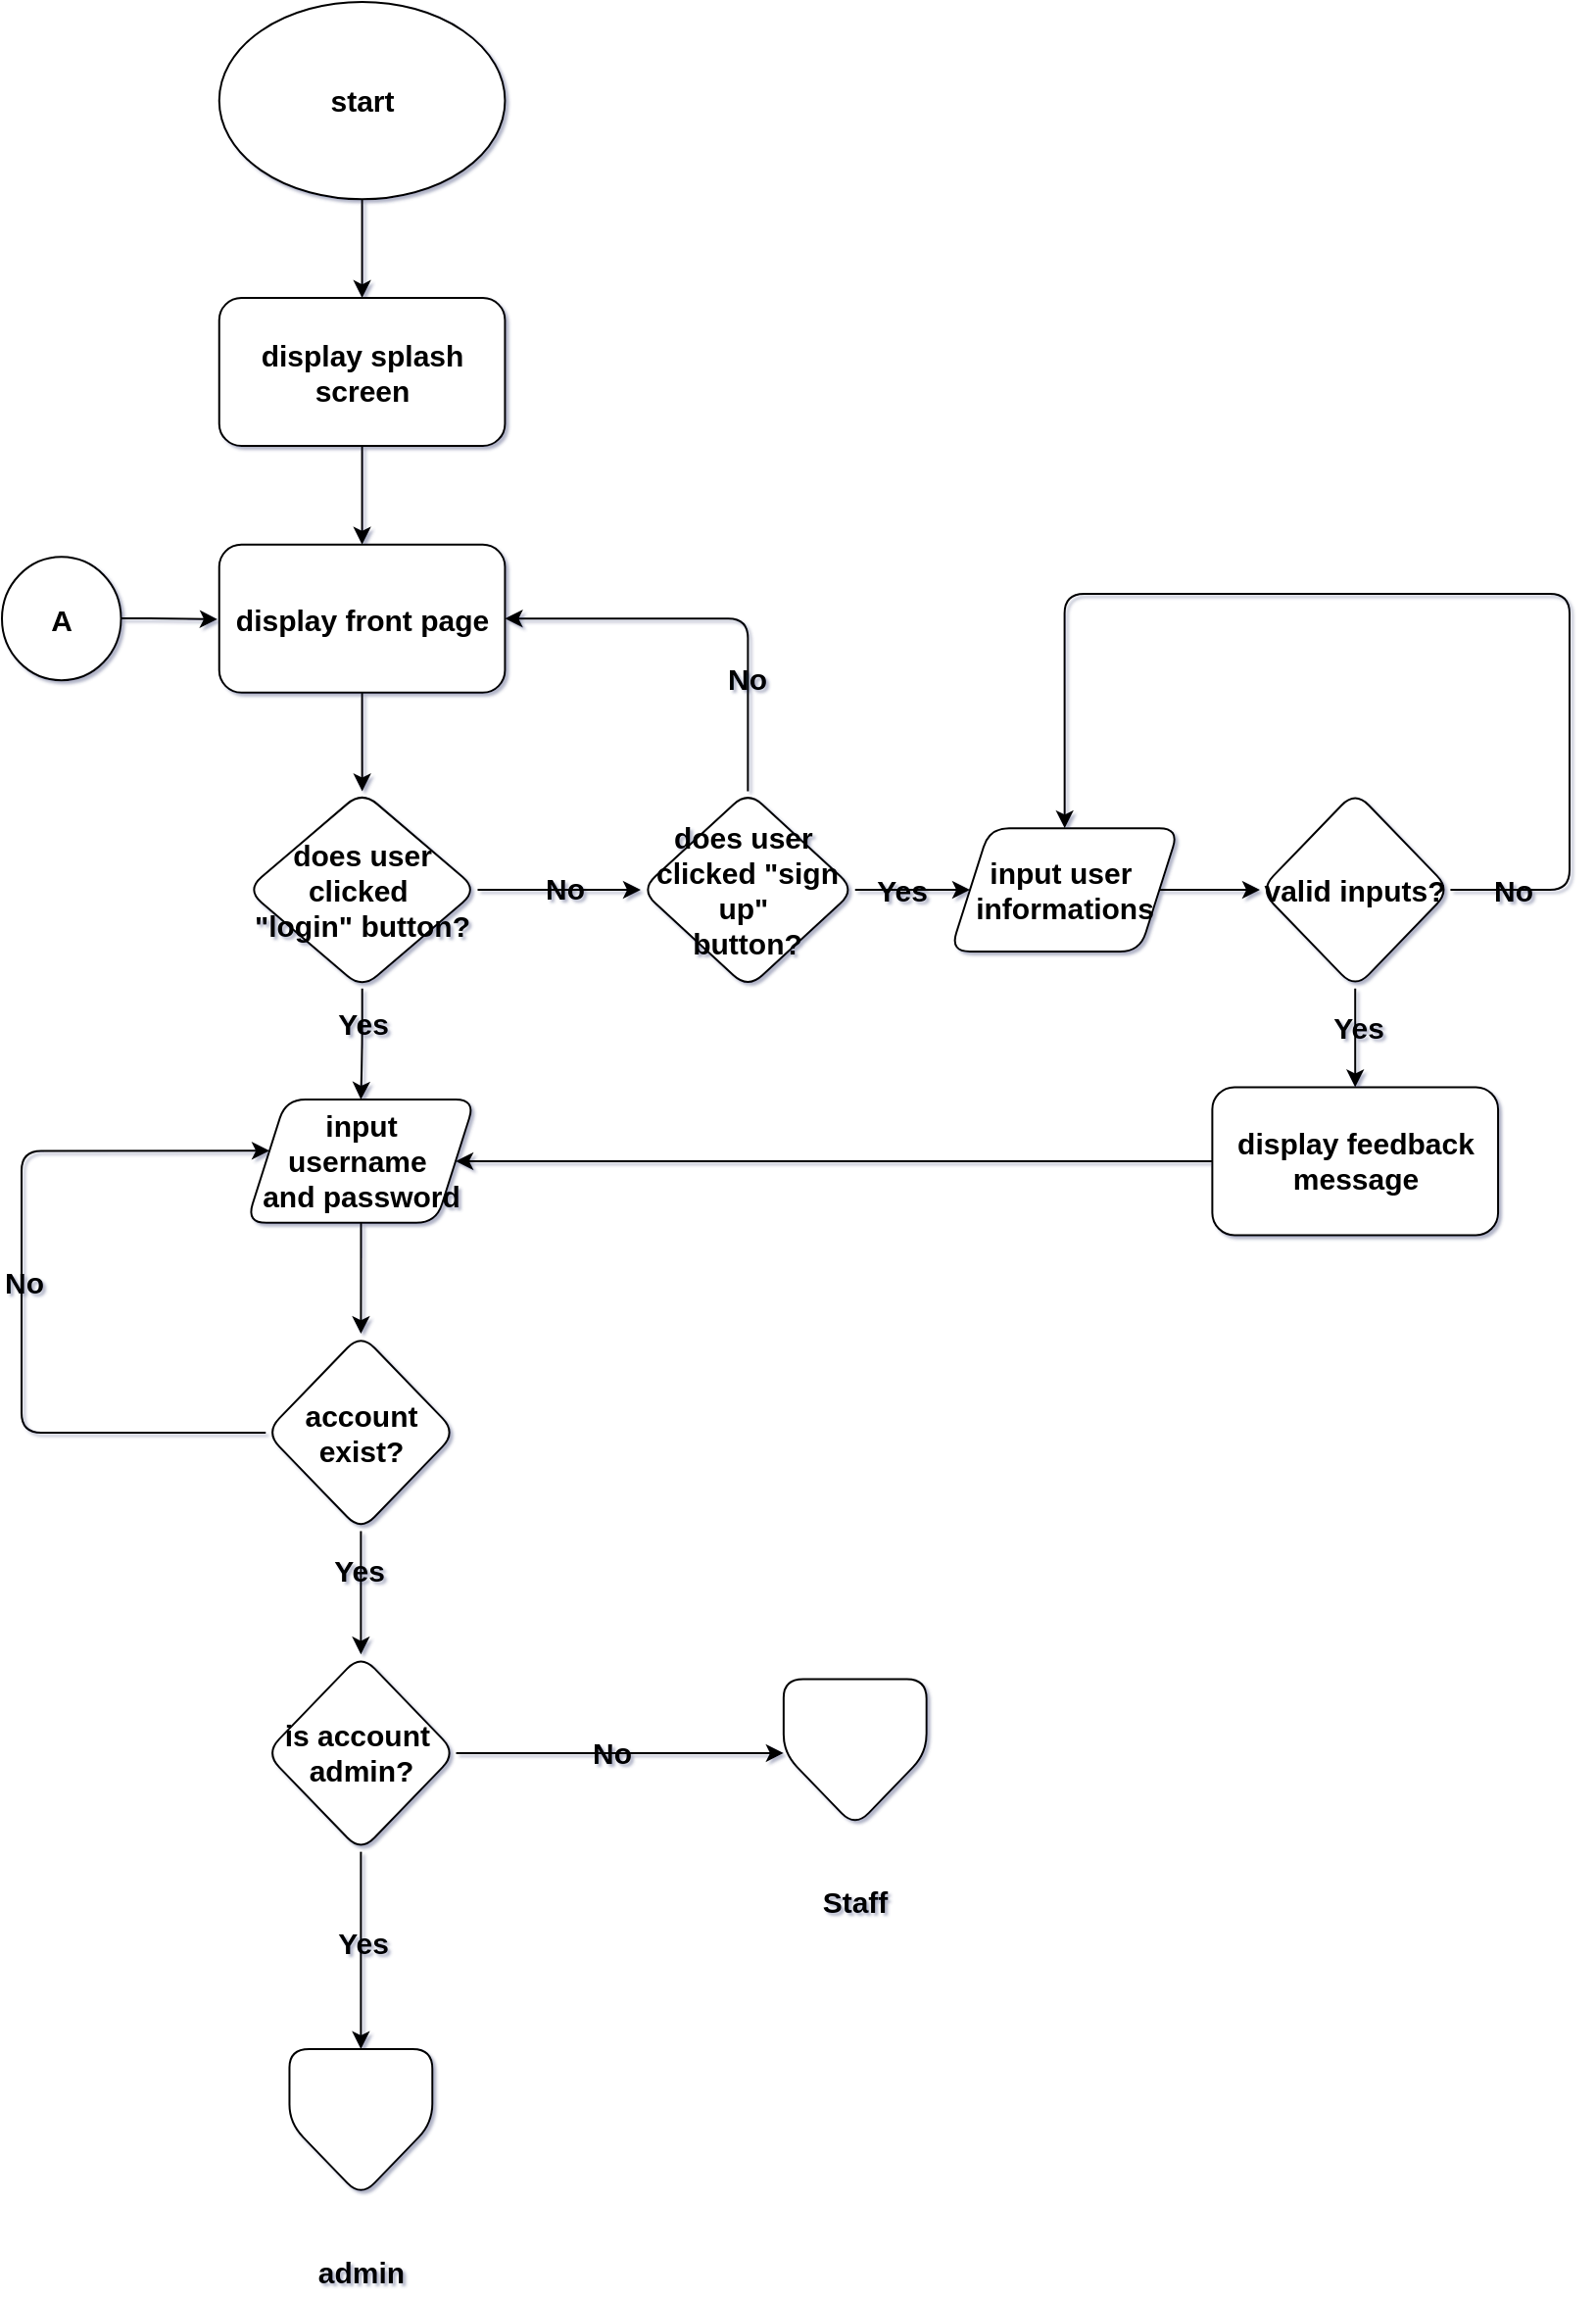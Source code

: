 <mxfile version="24.9.0" pages="6">
  <diagram name="start page" id="gKl1hSPkP9tuDKRVHKfg">
    <mxGraphModel dx="1384" dy="703" grid="1" gridSize="10" guides="1" tooltips="1" connect="1" arrows="1" fold="1" page="1" pageScale="1" pageWidth="827" pageHeight="1169" background="none" math="0" shadow="1">
      <root>
        <mxCell id="0" />
        <mxCell id="1" parent="0" />
        <mxCell id="ChkhM-89AtLazQM2Gveq-3" value="" style="edgeStyle=orthogonalEdgeStyle;rounded=1;orthogonalLoop=1;jettySize=auto;html=1;strokeColor=default;labelBorderColor=none;labelBackgroundColor=none;fontColor=default;fontSize=15;fontStyle=1;align=center;verticalAlign=middle;fontFamily=Helvetica;fillColor=default;" parent="1" source="ChkhM-89AtLazQM2Gveq-1" target="ChkhM-89AtLazQM2Gveq-2" edge="1">
          <mxGeometry relative="1" as="geometry" />
        </mxCell>
        <mxCell id="ChkhM-89AtLazQM2Gveq-1" value="start" style="ellipse;whiteSpace=wrap;html=1;rounded=1;labelBorderColor=none;labelBackgroundColor=none;fontSize=15;fontStyle=1;strokeColor=default;align=center;verticalAlign=middle;fontFamily=Helvetica;fontColor=default;fillColor=default;" parent="1" vertex="1">
          <mxGeometry x="120.877" y="20" width="145.846" height="100.674" as="geometry" />
        </mxCell>
        <mxCell id="ChkhM-89AtLazQM2Gveq-5" value="" style="edgeStyle=orthogonalEdgeStyle;rounded=1;orthogonalLoop=1;jettySize=auto;html=1;strokeColor=default;labelBorderColor=none;labelBackgroundColor=none;fontColor=default;fontSize=15;fontStyle=1;align=center;verticalAlign=middle;fontFamily=Helvetica;fillColor=default;" parent="1" source="ChkhM-89AtLazQM2Gveq-2" target="ChkhM-89AtLazQM2Gveq-4" edge="1">
          <mxGeometry relative="1" as="geometry" />
        </mxCell>
        <mxCell id="ChkhM-89AtLazQM2Gveq-2" value="display splash screen" style="rounded=1;whiteSpace=wrap;html=1;labelBorderColor=none;labelBackgroundColor=none;fontSize=15;fontStyle=1;strokeColor=default;align=center;verticalAlign=middle;fontFamily=Helvetica;fontColor=default;fillColor=default;" parent="1" vertex="1">
          <mxGeometry x="120.877" y="171.011" width="145.846" height="75.506" as="geometry" />
        </mxCell>
        <mxCell id="ChkhM-89AtLazQM2Gveq-7" value="" style="edgeStyle=orthogonalEdgeStyle;rounded=1;hachureGap=4;orthogonalLoop=1;jettySize=auto;html=1;strokeColor=default;labelBorderColor=none;labelBackgroundColor=none;fontColor=default;fontSize=15;fontStyle=1;align=center;verticalAlign=middle;fontFamily=Helvetica;fillColor=default;" parent="1" source="ChkhM-89AtLazQM2Gveq-4" target="ChkhM-89AtLazQM2Gveq-6" edge="1">
          <mxGeometry relative="1" as="geometry" />
        </mxCell>
        <mxCell id="ChkhM-89AtLazQM2Gveq-4" value="display front page" style="rounded=1;whiteSpace=wrap;html=1;fillColor=default;strokeColor=default;labelBorderColor=none;labelBackgroundColor=none;fontColor=default;fontSize=15;fontStyle=1;align=center;verticalAlign=middle;fontFamily=Helvetica;" parent="1" vertex="1">
          <mxGeometry x="120.877" y="296.854" width="145.846" height="75.506" as="geometry" />
        </mxCell>
        <mxCell id="ChkhM-89AtLazQM2Gveq-9" value="" style="edgeStyle=orthogonalEdgeStyle;rounded=1;hachureGap=4;orthogonalLoop=1;jettySize=auto;html=1;entryX=0.5;entryY=0;entryDx=0;entryDy=0;strokeColor=default;labelBorderColor=none;labelBackgroundColor=none;fontColor=default;fontSize=15;fontStyle=1;align=center;verticalAlign=middle;fontFamily=Helvetica;fillColor=default;" parent="1" source="ChkhM-89AtLazQM2Gveq-6" target="ChkhM-89AtLazQM2Gveq-8" edge="1">
          <mxGeometry relative="1" as="geometry" />
        </mxCell>
        <mxCell id="ChkhM-89AtLazQM2Gveq-28" value="Yes" style="edgeLabel;html=1;align=center;verticalAlign=middle;resizable=0;points=[];rounded=1;labelBorderColor=none;labelBackgroundColor=none;fontColor=default;fontSize=15;fontStyle=1;strokeColor=default;fontFamily=Helvetica;fillColor=default;" parent="ChkhM-89AtLazQM2Gveq-9" vertex="1" connectable="0">
          <mxGeometry x="-0.409" relative="1" as="geometry">
            <mxPoint as="offset" />
          </mxGeometry>
        </mxCell>
        <mxCell id="ChkhM-89AtLazQM2Gveq-26" value="" style="edgeStyle=orthogonalEdgeStyle;rounded=1;orthogonalLoop=1;jettySize=auto;html=1;strokeColor=default;labelBorderColor=none;labelBackgroundColor=none;fontColor=default;fontSize=15;fontStyle=1;align=center;verticalAlign=middle;fontFamily=Helvetica;fillColor=default;" parent="1" source="ChkhM-89AtLazQM2Gveq-6" target="ChkhM-89AtLazQM2Gveq-25" edge="1">
          <mxGeometry relative="1" as="geometry" />
        </mxCell>
        <mxCell id="ChkhM-89AtLazQM2Gveq-27" value="No" style="edgeLabel;html=1;align=center;verticalAlign=middle;resizable=0;points=[];rounded=1;labelBorderColor=none;labelBackgroundColor=none;fontColor=default;fontSize=15;fontStyle=1;strokeColor=default;fontFamily=Helvetica;fillColor=default;" parent="ChkhM-89AtLazQM2Gveq-26" vertex="1" connectable="0">
          <mxGeometry x="0.067" y="1" relative="1" as="geometry">
            <mxPoint as="offset" />
          </mxGeometry>
        </mxCell>
        <mxCell id="ChkhM-89AtLazQM2Gveq-6" value="does user clicked&amp;nbsp;&#xa;&quot;login&quot;&amp;nbsp;button?" style="rhombus;whiteSpace=wrap;html=1;rounded=1;fillColor=default;strokeColor=default;labelBorderColor=none;labelBackgroundColor=none;fontColor=default;fontSize=15;fontStyle=1;align=center;verticalAlign=middle;fontFamily=Helvetica;" parent="1" vertex="1">
          <mxGeometry x="134.854" y="422.697" width="117.892" height="100.674" as="geometry" />
        </mxCell>
        <mxCell id="ChkhM-89AtLazQM2Gveq-11" value="" style="edgeStyle=orthogonalEdgeStyle;rounded=1;orthogonalLoop=1;jettySize=auto;html=1;strokeColor=default;labelBorderColor=none;labelBackgroundColor=none;fontColor=default;fontSize=15;fontStyle=1;align=center;verticalAlign=middle;fontFamily=Helvetica;fillColor=default;" parent="1" source="ChkhM-89AtLazQM2Gveq-8" target="ChkhM-89AtLazQM2Gveq-10" edge="1">
          <mxGeometry relative="1" as="geometry" />
        </mxCell>
        <mxCell id="ChkhM-89AtLazQM2Gveq-8" value="input username&amp;nbsp;&#xa;and password" style="shape=parallelogram;perimeter=parallelogramPerimeter;whiteSpace=wrap;html=1;fixedSize=1;hachureGap=4;rounded=1;fillColor=default;strokeColor=default;labelBorderColor=none;labelBackgroundColor=none;fontColor=default;fontSize=15;fontStyle=1;align=center;verticalAlign=middle;fontFamily=Helvetica;" parent="1" vertex="1">
          <mxGeometry x="134.854" y="580" width="116.677" height="62.921" as="geometry" />
        </mxCell>
        <mxCell id="ChkhM-89AtLazQM2Gveq-13" value="" style="edgeStyle=orthogonalEdgeStyle;rounded=1;orthogonalLoop=1;jettySize=auto;html=1;strokeColor=default;labelBorderColor=none;labelBackgroundColor=none;fontColor=default;fontSize=15;fontStyle=1;align=center;verticalAlign=middle;fontFamily=Helvetica;fillColor=default;" parent="1" source="ChkhM-89AtLazQM2Gveq-10" target="ChkhM-89AtLazQM2Gveq-12" edge="1">
          <mxGeometry relative="1" as="geometry" />
        </mxCell>
        <mxCell id="ChkhM-89AtLazQM2Gveq-18" value="Yes" style="edgeLabel;html=1;align=center;verticalAlign=middle;resizable=0;points=[];rounded=1;labelBorderColor=none;labelBackgroundColor=none;fontColor=default;fontSize=15;fontStyle=1;strokeColor=default;fontFamily=Helvetica;fillColor=default;" parent="ChkhM-89AtLazQM2Gveq-13" vertex="1" connectable="0">
          <mxGeometry x="-0.373" y="-1" relative="1" as="geometry">
            <mxPoint as="offset" />
          </mxGeometry>
        </mxCell>
        <mxCell id="ChkhM-89AtLazQM2Gveq-41" value="" style="edgeStyle=orthogonalEdgeStyle;rounded=1;orthogonalLoop=1;jettySize=auto;html=1;entryX=0.1;entryY=0.416;entryDx=0;entryDy=0;entryPerimeter=0;strokeColor=default;labelBorderColor=none;labelBackgroundColor=none;fontColor=default;fontSize=15;fontStyle=1;align=center;verticalAlign=middle;fontFamily=Helvetica;fillColor=default;" parent="1" source="ChkhM-89AtLazQM2Gveq-10" target="ChkhM-89AtLazQM2Gveq-8" edge="1">
          <mxGeometry relative="1" as="geometry">
            <mxPoint x="20" y="598.876" as="targetPoint" />
            <Array as="points">
              <mxPoint x="20" y="749.888" />
              <mxPoint x="20" y="606.427" />
            </Array>
          </mxGeometry>
        </mxCell>
        <mxCell id="ChkhM-89AtLazQM2Gveq-42" value="No" style="edgeLabel;html=1;align=center;verticalAlign=middle;resizable=0;points=[];rounded=1;labelBorderColor=none;labelBackgroundColor=none;fontColor=default;fontSize=15;fontStyle=1;strokeColor=default;fontFamily=Helvetica;fillColor=default;" parent="ChkhM-89AtLazQM2Gveq-41" vertex="1" connectable="0">
          <mxGeometry x="0.024" y="-1" relative="1" as="geometry">
            <mxPoint as="offset" />
          </mxGeometry>
        </mxCell>
        <mxCell id="ChkhM-89AtLazQM2Gveq-10" value="account exist?" style="rhombus;whiteSpace=wrap;html=1;hachureGap=4;rounded=1;fillColor=default;strokeColor=default;labelBorderColor=none;labelBackgroundColor=none;fontColor=default;fontSize=15;fontStyle=1;align=center;verticalAlign=middle;fontFamily=Helvetica;" parent="1" vertex="1">
          <mxGeometry x="144.577" y="699.551" width="97.231" height="100.674" as="geometry" />
        </mxCell>
        <mxCell id="ChkhM-89AtLazQM2Gveq-15" value="" style="edgeStyle=orthogonalEdgeStyle;rounded=1;orthogonalLoop=1;jettySize=auto;html=1;entryX=0.5;entryY=0;entryDx=0;entryDy=0;strokeColor=default;labelBorderColor=none;labelBackgroundColor=none;fontColor=default;fontSize=15;fontStyle=1;align=center;verticalAlign=middle;fontFamily=Helvetica;fillColor=default;" parent="1" source="ChkhM-89AtLazQM2Gveq-12" target="ChkhM-89AtLazQM2Gveq-16" edge="1">
          <mxGeometry relative="1" as="geometry">
            <mxPoint x="193.192" y="1026.742" as="targetPoint" />
          </mxGeometry>
        </mxCell>
        <mxCell id="ChkhM-89AtLazQM2Gveq-19" value="Yes" style="edgeLabel;html=1;align=center;verticalAlign=middle;resizable=0;points=[];rounded=1;labelBorderColor=none;labelBackgroundColor=none;fontColor=default;fontSize=15;fontStyle=1;strokeColor=default;fontFamily=Helvetica;fillColor=default;" parent="ChkhM-89AtLazQM2Gveq-15" vertex="1" connectable="0">
          <mxGeometry x="-0.1" y="1" relative="1" as="geometry">
            <mxPoint as="offset" />
          </mxGeometry>
        </mxCell>
        <mxCell id="ChkhM-89AtLazQM2Gveq-20" value="" style="edgeStyle=orthogonalEdgeStyle;rounded=1;orthogonalLoop=1;jettySize=auto;html=1;entryX=0;entryY=0.5;entryDx=0;entryDy=0;strokeColor=default;labelBorderColor=none;labelBackgroundColor=none;fontColor=default;fontSize=15;fontStyle=1;align=center;verticalAlign=middle;fontFamily=Helvetica;fillColor=default;" parent="1" source="ChkhM-89AtLazQM2Gveq-12" target="ChkhM-89AtLazQM2Gveq-17" edge="1">
          <mxGeometry relative="1" as="geometry">
            <mxPoint x="396.769" y="951.236" as="targetPoint" />
          </mxGeometry>
        </mxCell>
        <mxCell id="ChkhM-89AtLazQM2Gveq-21" value="No" style="edgeLabel;html=1;align=center;verticalAlign=middle;resizable=0;points=[];rounded=1;labelBorderColor=none;labelBackgroundColor=none;fontColor=default;fontSize=15;fontStyle=1;strokeColor=default;fontFamily=Helvetica;fillColor=default;" parent="ChkhM-89AtLazQM2Gveq-20" vertex="1" connectable="0">
          <mxGeometry x="-0.057" y="1" relative="1" as="geometry">
            <mxPoint as="offset" />
          </mxGeometry>
        </mxCell>
        <mxCell id="ChkhM-89AtLazQM2Gveq-12" value="is account&amp;nbsp;&#xa;admin?" style="rhombus;whiteSpace=wrap;html=1;hachureGap=4;rounded=1;fillColor=default;strokeColor=default;labelBorderColor=none;labelBackgroundColor=none;fontColor=default;fontSize=15;fontStyle=1;align=center;verticalAlign=middle;fontFamily=Helvetica;" parent="1" vertex="1">
          <mxGeometry x="144.577" y="863.146" width="97.231" height="100.674" as="geometry" />
        </mxCell>
        <mxCell id="ChkhM-89AtLazQM2Gveq-16" value="admin" style="verticalLabelPosition=bottom;verticalAlign=middle;html=1;shape=offPageConnector;rounded=1;size=0.5;fillColor=default;strokeColor=default;labelBorderColor=none;labelBackgroundColor=none;fontColor=default;fontSize=15;fontStyle=1;align=center;fontFamily=Helvetica;" parent="1" vertex="1">
          <mxGeometry x="156.731" y="1064.494" width="72.923" height="75.506" as="geometry" />
        </mxCell>
        <mxCell id="ChkhM-89AtLazQM2Gveq-17" value="Staff" style="verticalLabelPosition=bottom;verticalAlign=middle;html=1;shape=offPageConnector;rounded=1;size=0.5;fillColor=default;strokeColor=default;labelBorderColor=none;labelBackgroundColor=none;fontColor=default;fontSize=15;fontStyle=1;align=center;fontFamily=Helvetica;" parent="1" vertex="1">
          <mxGeometry x="408.923" y="875.73" width="72.923" height="75.506" as="geometry" />
        </mxCell>
        <mxCell id="ChkhM-89AtLazQM2Gveq-31" value="" style="edgeStyle=orthogonalEdgeStyle;rounded=1;orthogonalLoop=1;jettySize=auto;html=1;strokeColor=default;labelBorderColor=none;labelBackgroundColor=none;fontColor=default;fontSize=15;fontStyle=1;align=center;verticalAlign=middle;fontFamily=Helvetica;fillColor=default;" parent="1" source="ChkhM-89AtLazQM2Gveq-25" target="ChkhM-89AtLazQM2Gveq-30" edge="1">
          <mxGeometry relative="1" as="geometry" />
        </mxCell>
        <mxCell id="ChkhM-89AtLazQM2Gveq-32" value="Yes" style="edgeLabel;html=1;align=center;verticalAlign=middle;resizable=0;points=[];rounded=1;labelBorderColor=none;labelBackgroundColor=none;fontColor=default;fontSize=15;fontStyle=1;strokeColor=default;fontFamily=Helvetica;fillColor=default;" parent="ChkhM-89AtLazQM2Gveq-31" vertex="1" connectable="0">
          <mxGeometry x="-0.206" relative="1" as="geometry">
            <mxPoint as="offset" />
          </mxGeometry>
        </mxCell>
        <mxCell id="ChkhM-89AtLazQM2Gveq-43" value="" style="edgeStyle=orthogonalEdgeStyle;rounded=1;orthogonalLoop=1;jettySize=auto;html=1;entryX=1;entryY=0.5;entryDx=0;entryDy=0;exitX=0.5;exitY=0;exitDx=0;exitDy=0;strokeColor=default;labelBorderColor=none;labelBackgroundColor=none;fontColor=default;fontSize=15;fontStyle=1;align=center;verticalAlign=middle;fontFamily=Helvetica;fillColor=default;" parent="1" source="ChkhM-89AtLazQM2Gveq-25" target="ChkhM-89AtLazQM2Gveq-4" edge="1">
          <mxGeometry relative="1" as="geometry">
            <mxPoint x="421.077" y="410.112" as="sourcePoint" />
            <mxPoint x="418.038" y="340.899" as="targetPoint" />
            <Array as="points">
              <mxPoint x="390.692" y="334.607" />
            </Array>
          </mxGeometry>
        </mxCell>
        <mxCell id="ChkhM-89AtLazQM2Gveq-44" value="No" style="edgeLabel;html=1;align=center;verticalAlign=middle;resizable=0;points=[];rounded=1;labelBorderColor=none;labelBackgroundColor=none;fontColor=default;fontSize=15;fontStyle=1;strokeColor=default;fontFamily=Helvetica;fillColor=default;" parent="ChkhM-89AtLazQM2Gveq-43" vertex="1" connectable="0">
          <mxGeometry x="-0.04" y="-2" relative="1" as="geometry">
            <mxPoint x="13" y="32" as="offset" />
          </mxGeometry>
        </mxCell>
        <mxCell id="ChkhM-89AtLazQM2Gveq-25" value="does user&amp;nbsp;&#xa;clicked&amp;nbsp;&quot;sign up&quot;&amp;nbsp;&#xa;button?" style="rhombus;whiteSpace=wrap;html=1;rounded=1;fillColor=default;strokeColor=default;labelBorderColor=none;labelBackgroundColor=none;fontColor=default;fontSize=15;fontStyle=1;align=center;verticalAlign=middle;fontFamily=Helvetica;" parent="1" vertex="1">
          <mxGeometry x="336" y="422.697" width="109.385" height="100.674" as="geometry" />
        </mxCell>
        <mxCell id="ChkhM-89AtLazQM2Gveq-50" value="" style="edgeStyle=orthogonalEdgeStyle;rounded=1;orthogonalLoop=1;jettySize=auto;html=1;strokeColor=default;labelBorderColor=none;labelBackgroundColor=none;fontColor=default;fontSize=15;fontStyle=1;align=center;verticalAlign=middle;fontFamily=Helvetica;fillColor=default;" parent="1" source="ChkhM-89AtLazQM2Gveq-30" target="ChkhM-89AtLazQM2Gveq-49" edge="1">
          <mxGeometry relative="1" as="geometry" />
        </mxCell>
        <mxCell id="ChkhM-89AtLazQM2Gveq-30" value="input user&amp;nbsp;&#xa;informations" style="shape=parallelogram;perimeter=parallelogramPerimeter;whiteSpace=wrap;html=1;fixedSize=1;hachureGap=4;rounded=1;fillColor=default;strokeColor=default;labelBorderColor=none;labelBackgroundColor=none;fontColor=default;fontSize=15;fontStyle=1;align=center;verticalAlign=middle;fontFamily=Helvetica;" parent="1" vertex="1">
          <mxGeometry x="494" y="441.573" width="116.677" height="62.921" as="geometry" />
        </mxCell>
        <mxCell id="dZI2IBMkfvY6WxOheX1u-1" value="" style="edgeStyle=orthogonalEdgeStyle;rounded=1;orthogonalLoop=1;jettySize=auto;html=1;strokeColor=default;labelBorderColor=none;labelBackgroundColor=none;fontColor=default;fontSize=15;fontStyle=1;align=center;verticalAlign=middle;fontFamily=Helvetica;fillColor=default;" parent="1" source="ChkhM-89AtLazQM2Gveq-33" edge="1">
          <mxGeometry relative="1" as="geometry">
            <mxPoint x="120" y="335" as="targetPoint" />
          </mxGeometry>
        </mxCell>
        <mxCell id="ChkhM-89AtLazQM2Gveq-33" value="A" style="ellipse;whiteSpace=wrap;html=1;rounded=1;rotation=0;fillColor=default;strokeColor=default;labelBorderColor=none;labelBackgroundColor=none;fontColor=default;fontSize=15;fontStyle=1;align=center;verticalAlign=middle;fontFamily=Helvetica;" parent="1" vertex="1">
          <mxGeometry x="10.002" y="303.146" width="60.769" height="62.921" as="geometry" />
        </mxCell>
        <mxCell id="ChkhM-89AtLazQM2Gveq-52" value="" style="edgeStyle=orthogonalEdgeStyle;rounded=1;orthogonalLoop=1;jettySize=auto;html=1;strokeColor=default;labelBorderColor=none;labelBackgroundColor=none;fontColor=default;fontSize=15;fontStyle=1;align=center;verticalAlign=middle;fontFamily=Helvetica;fillColor=default;" parent="1" source="ChkhM-89AtLazQM2Gveq-49" target="ChkhM-89AtLazQM2Gveq-51" edge="1">
          <mxGeometry relative="1" as="geometry" />
        </mxCell>
        <mxCell id="ChkhM-89AtLazQM2Gveq-54" value="Yes" style="edgeLabel;html=1;align=center;verticalAlign=middle;resizable=0;points=[];rounded=1;labelBorderColor=none;labelBackgroundColor=none;fontColor=default;fontSize=15;fontStyle=1;strokeColor=default;fontFamily=Helvetica;fillColor=default;" parent="ChkhM-89AtLazQM2Gveq-52" vertex="1" connectable="0">
          <mxGeometry x="-0.253" y="1" relative="1" as="geometry">
            <mxPoint as="offset" />
          </mxGeometry>
        </mxCell>
        <mxCell id="ChkhM-89AtLazQM2Gveq-55" value="" style="edgeStyle=orthogonalEdgeStyle;rounded=1;orthogonalLoop=1;jettySize=auto;html=1;entryX=0.5;entryY=0;entryDx=0;entryDy=0;strokeColor=default;labelBorderColor=none;labelBackgroundColor=none;fontColor=default;fontSize=15;fontStyle=1;align=center;verticalAlign=middle;fontFamily=Helvetica;fillColor=default;" parent="1" source="ChkhM-89AtLazQM2Gveq-49" target="ChkhM-89AtLazQM2Gveq-30" edge="1">
          <mxGeometry relative="1" as="geometry">
            <Array as="points">
              <mxPoint x="810" y="473.034" />
              <mxPoint x="810" y="322.022" />
              <mxPoint x="552.338" y="322.022" />
            </Array>
          </mxGeometry>
        </mxCell>
        <mxCell id="ChkhM-89AtLazQM2Gveq-56" value="No" style="edgeLabel;html=1;align=center;verticalAlign=middle;resizable=0;points=[];rounded=1;labelBorderColor=none;labelBackgroundColor=none;fontColor=default;fontSize=15;fontStyle=1;strokeColor=default;fontFamily=Helvetica;fillColor=default;" parent="ChkhM-89AtLazQM2Gveq-55" vertex="1" connectable="0">
          <mxGeometry x="-0.891" relative="1" as="geometry">
            <mxPoint as="offset" />
          </mxGeometry>
        </mxCell>
        <mxCell id="ChkhM-89AtLazQM2Gveq-49" value="valid inputs?" style="rhombus;whiteSpace=wrap;html=1;hachureGap=4;rounded=1;fillColor=default;strokeColor=default;labelBorderColor=none;labelBackgroundColor=none;fontColor=default;fontSize=15;fontStyle=1;align=center;verticalAlign=middle;fontFamily=Helvetica;" parent="1" vertex="1">
          <mxGeometry x="652" y="422.697" width="97.231" height="100.674" as="geometry" />
        </mxCell>
        <mxCell id="ChkhM-89AtLazQM2Gveq-51" value="display feedback message" style="whiteSpace=wrap;html=1;hachureGap=4;rounded=1;fillColor=default;strokeColor=default;labelBorderColor=none;labelBackgroundColor=none;fontColor=default;fontSize=15;fontStyle=1;align=center;verticalAlign=middle;fontFamily=Helvetica;" parent="1" vertex="1">
          <mxGeometry x="627.692" y="573.708" width="145.846" height="75.506" as="geometry" />
        </mxCell>
        <mxCell id="ChkhM-89AtLazQM2Gveq-53" value="" style="edgeStyle=orthogonalEdgeStyle;rounded=1;orthogonalLoop=1;jettySize=auto;html=1;entryX=1;entryY=0.5;entryDx=0;entryDy=0;strokeColor=default;labelBorderColor=none;labelBackgroundColor=none;fontColor=default;fontSize=15;fontStyle=1;align=center;verticalAlign=middle;fontFamily=Helvetica;fillColor=default;" parent="1" source="ChkhM-89AtLazQM2Gveq-51" target="ChkhM-89AtLazQM2Gveq-8" edge="1">
          <mxGeometry relative="1" as="geometry">
            <mxPoint x="250.923" y="617.753" as="targetPoint" />
          </mxGeometry>
        </mxCell>
      </root>
    </mxGraphModel>
  </diagram>
  <diagram id="j7y9SkTldqjdPdmuG4II" name="admin-page">
    <mxGraphModel dx="2865" dy="1784" grid="1" gridSize="10" guides="1" tooltips="1" connect="1" arrows="1" fold="1" page="1" pageScale="1" pageWidth="827" pageHeight="1169" math="0" shadow="0">
      <root>
        <mxCell id="0" />
        <mxCell id="1" parent="0" />
        <mxCell id="mhCDdlAzMROOvfOSb-IU-3" value="" style="edgeStyle=orthogonalEdgeStyle;rounded=1;orthogonalLoop=1;jettySize=auto;html=1;strokeColor=default;fontColor=default;fontSize=12;textShadow=1;labelBackgroundColor=none;align=center;verticalAlign=middle;fontFamily=Helvetica;fontStyle=1;labelBorderColor=none;fillColor=default;spacing=-9;" parent="1" source="mhCDdlAzMROOvfOSb-IU-1" target="mhCDdlAzMROOvfOSb-IU-2" edge="1">
          <mxGeometry relative="1" as="geometry" />
        </mxCell>
        <mxCell id="mhCDdlAzMROOvfOSb-IU-1" value="admin" style="verticalLabelPosition=bottom;verticalAlign=middle;html=1;shape=offPageConnector;rounded=1;size=0.5;strokeColor=default;fontColor=default;fillColor=default;fontSize=12;container=0;textShadow=1;shadow=1;labelBackgroundColor=none;align=center;fontFamily=Helvetica;fontStyle=1;labelBorderColor=none;spacing=-9;" parent="1" vertex="1">
          <mxGeometry x="-788" y="-1164" width="60" height="60" as="geometry" />
        </mxCell>
        <mxCell id="mhCDdlAzMROOvfOSb-IU-7" value="" style="edgeStyle=orthogonalEdgeStyle;rounded=1;orthogonalLoop=1;jettySize=auto;html=1;strokeColor=default;fontColor=default;fontSize=12;textShadow=1;flowAnimation=0;labelBackgroundColor=none;align=center;verticalAlign=middle;fontFamily=Helvetica;fontStyle=1;labelBorderColor=none;fillColor=default;spacing=-9;" parent="1" source="mhCDdlAzMROOvfOSb-IU-2" target="mhCDdlAzMROOvfOSb-IU-6" edge="1">
          <mxGeometry relative="1" as="geometry" />
        </mxCell>
        <mxCell id="mhCDdlAzMROOvfOSb-IU-29" value="" style="edgeStyle=orthogonalEdgeStyle;rounded=1;orthogonalLoop=1;jettySize=auto;html=1;strokeColor=default;fontColor=default;fontSize=12;textShadow=1;labelBackgroundColor=none;align=center;verticalAlign=middle;fontFamily=Helvetica;fontStyle=1;labelBorderColor=none;fillColor=default;spacing=-9;" parent="1" source="mhCDdlAzMROOvfOSb-IU-2" target="mhCDdlAzMROOvfOSb-IU-28" edge="1">
          <mxGeometry relative="1" as="geometry" />
        </mxCell>
        <mxCell id="mhCDdlAzMROOvfOSb-IU-2" value="display admin dashboard" style="whiteSpace=wrap;html=1;verticalAlign=middle;fillColor=default;strokeColor=default;fontColor=default;rounded=1;fontSize=12;container=0;textShadow=1;shadow=1;labelBackgroundColor=none;align=center;fontFamily=Helvetica;fontStyle=1;labelBorderColor=none;spacing=-9;" parent="1" vertex="1">
          <mxGeometry x="-818" y="-1044" width="120" height="50" as="geometry" />
        </mxCell>
        <mxCell id="mhCDdlAzMROOvfOSb-IU-84" style="edgeStyle=orthogonalEdgeStyle;rounded=1;orthogonalLoop=1;jettySize=auto;html=1;entryX=0;entryY=0.5;entryDx=0;entryDy=0;strokeColor=default;fontColor=default;fontSize=12;textShadow=1;labelBackgroundColor=none;align=center;verticalAlign=middle;fontFamily=Helvetica;fontStyle=1;labelBorderColor=none;fillColor=default;spacing=-9;" parent="1" source="mhCDdlAzMROOvfOSb-IU-6" target="mhCDdlAzMROOvfOSb-IU-83" edge="1">
          <mxGeometry relative="1" as="geometry" />
        </mxCell>
        <mxCell id="mhCDdlAzMROOvfOSb-IU-6" value="display stock levels" style="whiteSpace=wrap;html=1;fontSize=12;fillColor=default;strokeColor=default;fontColor=default;rounded=1;container=0;textShadow=1;shadow=1;labelBackgroundColor=none;align=center;verticalAlign=middle;fontFamily=Helvetica;fontStyle=1;labelBorderColor=none;spacing=-9;" parent="1" vertex="1">
          <mxGeometry x="-628" y="-1044" width="120" height="50" as="geometry" />
        </mxCell>
        <mxCell id="mhCDdlAzMROOvfOSb-IU-41" value="" style="edgeStyle=orthogonalEdgeStyle;rounded=1;orthogonalLoop=1;jettySize=auto;html=1;strokeColor=default;fontColor=default;fontSize=12;textShadow=1;labelBackgroundColor=none;align=center;verticalAlign=middle;fontFamily=Helvetica;fontStyle=1;labelBorderColor=none;fillColor=default;spacing=-9;" parent="1" source="mhCDdlAzMROOvfOSb-IU-28" target="mhCDdlAzMROOvfOSb-IU-40" edge="1">
          <mxGeometry relative="1" as="geometry" />
        </mxCell>
        <mxCell id="mhCDdlAzMROOvfOSb-IU-28" value="display monthly report" style="whiteSpace=wrap;html=1;fontSize=12;fillColor=default;strokeColor=default;fontColor=default;rounded=1;container=0;textShadow=1;shadow=1;labelBackgroundColor=none;align=center;verticalAlign=middle;fontFamily=Helvetica;fontStyle=1;labelBorderColor=none;spacing=-9;" parent="1" vertex="1">
          <mxGeometry x="-818" y="-934" width="120" height="50" as="geometry" />
        </mxCell>
        <mxCell id="mhCDdlAzMROOvfOSb-IU-34" style="edgeStyle=orthogonalEdgeStyle;rounded=1;orthogonalLoop=1;jettySize=auto;html=1;entryX=0;entryY=0.5;entryDx=0;entryDy=0;strokeColor=default;fontColor=default;fontSize=12;textShadow=1;labelBackgroundColor=none;align=center;verticalAlign=middle;fontFamily=Helvetica;fontStyle=1;labelBorderColor=none;fillColor=default;spacing=-9;" parent="1" source="mhCDdlAzMROOvfOSb-IU-30" target="mhCDdlAzMROOvfOSb-IU-31" edge="1">
          <mxGeometry relative="1" as="geometry" />
        </mxCell>
        <mxCell id="mhCDdlAzMROOvfOSb-IU-30" value="display total item sold" style="whiteSpace=wrap;html=1;fontSize=12;fillColor=default;strokeColor=default;fontColor=default;rounded=1;container=0;textShadow=1;shadow=1;labelBackgroundColor=none;align=center;verticalAlign=middle;fontFamily=Helvetica;fontStyle=1;labelBorderColor=none;spacing=-9;" parent="1" vertex="1">
          <mxGeometry x="-668" y="-934" width="90" height="50" as="geometry" />
        </mxCell>
        <mxCell id="mhCDdlAzMROOvfOSb-IU-35" style="edgeStyle=orthogonalEdgeStyle;rounded=1;orthogonalLoop=1;jettySize=auto;html=1;entryX=0;entryY=0.5;entryDx=0;entryDy=0;strokeColor=default;fontColor=default;fontSize=12;textShadow=1;labelBackgroundColor=none;align=center;verticalAlign=middle;fontFamily=Helvetica;fontStyle=1;labelBorderColor=none;fillColor=default;spacing=-9;" parent="1" source="mhCDdlAzMROOvfOSb-IU-31" target="mhCDdlAzMROOvfOSb-IU-32" edge="1">
          <mxGeometry relative="1" as="geometry" />
        </mxCell>
        <mxCell id="mhCDdlAzMROOvfOSb-IU-31" value="display total profit" style="whiteSpace=wrap;html=1;fontSize=12;fillColor=default;strokeColor=default;fontColor=default;rounded=1;container=0;textShadow=1;shadow=1;labelBackgroundColor=none;align=center;verticalAlign=middle;fontFamily=Helvetica;fontStyle=1;labelBorderColor=none;spacing=-9;" parent="1" vertex="1">
          <mxGeometry x="-548" y="-934" width="90" height="50" as="geometry" />
        </mxCell>
        <mxCell id="mhCDdlAzMROOvfOSb-IU-37" value="" style="edgeStyle=orthogonalEdgeStyle;rounded=1;orthogonalLoop=1;jettySize=auto;html=1;strokeColor=default;fontColor=default;fontSize=12;textShadow=1;labelBackgroundColor=none;align=center;verticalAlign=middle;fontFamily=Helvetica;fontStyle=1;labelBorderColor=none;fillColor=default;spacing=-9;" parent="1" source="mhCDdlAzMROOvfOSb-IU-32" target="mhCDdlAzMROOvfOSb-IU-36" edge="1">
          <mxGeometry relative="1" as="geometry" />
        </mxCell>
        <mxCell id="mhCDdlAzMROOvfOSb-IU-32" value="display total expense" style="whiteSpace=wrap;html=1;fontSize=12;fillColor=default;strokeColor=default;fontColor=default;rounded=1;container=0;textShadow=1;shadow=1;labelBackgroundColor=none;align=center;verticalAlign=middle;fontFamily=Helvetica;fontStyle=1;labelBorderColor=none;spacing=-9;" parent="1" vertex="1">
          <mxGeometry x="-418" y="-934" width="90" height="50" as="geometry" />
        </mxCell>
        <mxCell id="mhCDdlAzMROOvfOSb-IU-33" style="edgeStyle=orthogonalEdgeStyle;rounded=1;orthogonalLoop=1;jettySize=auto;html=1;entryX=-0.022;entryY=0.5;entryDx=0;entryDy=0;entryPerimeter=0;strokeColor=default;fontColor=default;fontSize=12;textShadow=1;labelBackgroundColor=none;align=center;verticalAlign=middle;fontFamily=Helvetica;fontStyle=1;labelBorderColor=none;fillColor=default;spacing=-9;" parent="1" source="mhCDdlAzMROOvfOSb-IU-28" target="mhCDdlAzMROOvfOSb-IU-30" edge="1">
          <mxGeometry relative="1" as="geometry" />
        </mxCell>
        <mxCell id="mhCDdlAzMROOvfOSb-IU-39" value="" style="edgeStyle=orthogonalEdgeStyle;rounded=1;orthogonalLoop=1;jettySize=auto;html=1;strokeColor=default;fontColor=default;fontSize=12;textShadow=1;labelBackgroundColor=none;align=center;verticalAlign=middle;fontFamily=Helvetica;fontStyle=1;labelBorderColor=none;fillColor=default;spacing=-9;" parent="1" source="mhCDdlAzMROOvfOSb-IU-36" target="mhCDdlAzMROOvfOSb-IU-38" edge="1">
          <mxGeometry relative="1" as="geometry" />
        </mxCell>
        <mxCell id="mhCDdlAzMROOvfOSb-IU-36" value="does&amp;nbsp;&lt;div&gt;user&amp;nbsp;&lt;span style=&quot;background-color: initial;&quot;&gt;clicked the&amp;nbsp;&lt;/span&gt;&lt;div&gt;&quot;view more&quot;&amp;nbsp;&lt;/div&gt;&lt;div&gt;button?&lt;/div&gt;&lt;/div&gt;" style="rhombus;whiteSpace=wrap;html=1;fontSize=12;fillColor=default;strokeColor=default;fontColor=default;rounded=1;container=0;textShadow=1;shadow=1;labelBackgroundColor=none;align=center;verticalAlign=middle;fontFamily=Helvetica;fontStyle=1;labelBorderColor=none;spacing=-9;" parent="1" vertex="1">
          <mxGeometry x="-288" y="-944" width="80" height="70" as="geometry" />
        </mxCell>
        <mxCell id="1BU2WoQlICU336hxP3sF-62" style="edgeStyle=orthogonalEdgeStyle;rounded=1;orthogonalLoop=1;jettySize=auto;html=1;strokeColor=default;fontColor=default;textShadow=1;fontSize=12;labelBackgroundColor=none;align=center;verticalAlign=middle;fontFamily=Helvetica;fontStyle=1;labelBorderColor=none;fillColor=default;spacing=-9;" parent="1" source="mhCDdlAzMROOvfOSb-IU-38" edge="1">
          <mxGeometry relative="1" as="geometry">
            <mxPoint x="-28" y="-909" as="targetPoint" />
          </mxGeometry>
        </mxCell>
        <mxCell id="mhCDdlAzMROOvfOSb-IU-38" value="B" style="ellipse;whiteSpace=wrap;html=1;fontSize=12;fillColor=default;strokeColor=default;fontColor=default;rounded=1;container=0;textShadow=1;shadow=1;labelBackgroundColor=none;align=center;verticalAlign=middle;fontFamily=Helvetica;fontStyle=1;labelBorderColor=none;spacing=-9;" parent="1" vertex="1">
          <mxGeometry x="-147" y="-936" width="58" height="54" as="geometry" />
        </mxCell>
        <mxCell id="mhCDdlAzMROOvfOSb-IU-52" style="edgeStyle=orthogonalEdgeStyle;rounded=1;orthogonalLoop=1;jettySize=auto;html=1;entryX=0.5;entryY=0;entryDx=0;entryDy=0;strokeColor=default;fontColor=default;fontSize=12;textShadow=1;labelBackgroundColor=none;align=center;verticalAlign=middle;fontFamily=Helvetica;fontStyle=1;labelBorderColor=none;fillColor=default;spacing=-9;" parent="1" source="mhCDdlAzMROOvfOSb-IU-40" target="mhCDdlAzMROOvfOSb-IU-43" edge="1">
          <mxGeometry relative="1" as="geometry" />
        </mxCell>
        <mxCell id="mhCDdlAzMROOvfOSb-IU-40" value="display popular items" style="whiteSpace=wrap;html=1;fontSize=12;fillColor=default;strokeColor=default;fontColor=default;rounded=1;container=0;textShadow=1;labelBackgroundColor=none;align=center;verticalAlign=middle;fontFamily=Helvetica;fontStyle=1;labelBorderColor=none;spacing=-9;" parent="1" vertex="1">
          <mxGeometry x="-818" y="-854" width="120" height="50" as="geometry" />
        </mxCell>
        <mxCell id="JZEYq47hU3HnngM1mGfH-3" style="edgeStyle=orthogonalEdgeStyle;rounded=1;orthogonalLoop=1;jettySize=auto;html=1;entryX=0;entryY=0.5;entryDx=0;entryDy=0;fontSize=12;labelBackgroundColor=none;strokeColor=default;fontColor=default;align=center;verticalAlign=middle;fontFamily=Helvetica;fontStyle=1;labelBorderColor=none;fillColor=default;spacing=-9;" parent="1" source="mhCDdlAzMROOvfOSb-IU-42" target="JZEYq47hU3HnngM1mGfH-2" edge="1">
          <mxGeometry relative="1" as="geometry" />
        </mxCell>
        <mxCell id="mhCDdlAzMROOvfOSb-IU-42" value="display less popular items" style="whiteSpace=wrap;html=1;fontSize=12;fillColor=default;strokeColor=default;fontColor=default;rounded=1;container=0;textShadow=1;labelBackgroundColor=none;align=center;verticalAlign=middle;fontFamily=Helvetica;fontStyle=1;labelBorderColor=none;spacing=-9;" parent="1" vertex="1">
          <mxGeometry x="-658" y="-854" width="120" height="50" as="geometry" />
        </mxCell>
        <mxCell id="mhCDdlAzMROOvfOSb-IU-45" value="" style="edgeStyle=orthogonalEdgeStyle;rounded=1;orthogonalLoop=1;jettySize=auto;html=1;strokeColor=default;fontColor=default;fontSize=12;textShadow=1;labelBackgroundColor=none;entryX=0.038;entryY=0.505;entryDx=0;entryDy=0;entryPerimeter=0;align=center;verticalAlign=middle;fontFamily=Helvetica;fontStyle=1;labelBorderColor=none;fillColor=default;spacing=-9;" parent="1" source="mhCDdlAzMROOvfOSb-IU-43" target="mhCDdlAzMROOvfOSb-IU-44" edge="1">
          <mxGeometry relative="1" as="geometry" />
        </mxCell>
        <mxCell id="mhCDdlAzMROOvfOSb-IU-55" value="" style="edgeStyle=orthogonalEdgeStyle;rounded=1;orthogonalLoop=1;jettySize=auto;html=1;strokeColor=default;fontColor=default;fontSize=12;textShadow=1;labelBackgroundColor=none;align=center;verticalAlign=middle;fontFamily=Helvetica;fontStyle=1;labelBorderColor=none;fillColor=default;entryX=0.5;entryY=0;entryDx=0;entryDy=0;spacing=-9;" parent="1" source="mhCDdlAzMROOvfOSb-IU-43" target="_JLc-UjQ97RthCk8NgY_-3" edge="1">
          <mxGeometry relative="1" as="geometry">
            <mxPoint x="-758" y="-670" as="targetPoint" />
          </mxGeometry>
        </mxCell>
        <mxCell id="mhCDdlAzMROOvfOSb-IU-68" value="Buttons" style="edgeLabel;html=1;align=center;verticalAlign=middle;resizable=0;points=[];strokeColor=default;fontColor=default;fillColor=default;fontSize=12;container=0;textShadow=1;rounded=1;labelBackgroundColor=none;fontFamily=Helvetica;fontStyle=1;labelBorderColor=none;spacing=-9;" parent="mhCDdlAzMROOvfOSb-IU-55" vertex="1" connectable="0">
          <mxGeometry relative="1" as="geometry">
            <mxPoint as="offset" />
          </mxGeometry>
        </mxCell>
        <mxCell id="mhCDdlAzMROOvfOSb-IU-43" value="notification" style="whiteSpace=wrap;html=1;fontSize=12;fillColor=default;strokeColor=default;fontColor=default;rounded=1;container=0;textShadow=1;labelBackgroundColor=none;align=center;verticalAlign=middle;fontFamily=Helvetica;fontStyle=1;labelBorderColor=none;spacing=-9;" parent="1" vertex="1">
          <mxGeometry x="-818" y="-774" width="120" height="50" as="geometry" />
        </mxCell>
        <mxCell id="mhCDdlAzMROOvfOSb-IU-47" value="" style="edgeStyle=orthogonalEdgeStyle;rounded=1;orthogonalLoop=1;jettySize=auto;html=1;strokeColor=default;fontColor=default;fontSize=12;textShadow=1;labelBackgroundColor=none;align=center;verticalAlign=middle;fontFamily=Helvetica;fontStyle=1;labelBorderColor=none;fillColor=default;spacing=-9;" parent="1" source="mhCDdlAzMROOvfOSb-IU-44" target="mhCDdlAzMROOvfOSb-IU-46" edge="1">
          <mxGeometry relative="1" as="geometry" />
        </mxCell>
        <mxCell id="mhCDdlAzMROOvfOSb-IU-48" value="No" style="edgeLabel;html=1;align=center;verticalAlign=middle;resizable=0;points=[];strokeColor=default;fontColor=default;fillColor=default;fontSize=12;container=0;textShadow=1;rounded=1;labelBackgroundColor=none;fontFamily=Helvetica;fontStyle=1;labelBorderColor=none;spacing=-9;" parent="mhCDdlAzMROOvfOSb-IU-47" vertex="1" connectable="0">
          <mxGeometry relative="1" as="geometry">
            <mxPoint as="offset" />
          </mxGeometry>
        </mxCell>
        <mxCell id="_JLc-UjQ97RthCk8NgY_-1" style="edgeStyle=orthogonalEdgeStyle;rounded=0;orthogonalLoop=1;jettySize=auto;html=1;entryX=0;entryY=0.5;entryDx=0;entryDy=0;spacing=-9;" edge="1" parent="1" source="mhCDdlAzMROOvfOSb-IU-44" target="mhCDdlAzMROOvfOSb-IU-49">
          <mxGeometry relative="1" as="geometry">
            <mxPoint x="-350" y="-790" as="targetPoint" />
            <Array as="points">
              <mxPoint x="-400" y="-790" />
              <mxPoint x="-350" y="-790" />
            </Array>
          </mxGeometry>
        </mxCell>
        <mxCell id="mhCDdlAzMROOvfOSb-IU-44" value="does&amp;nbsp;&lt;div&gt;notifications&amp;nbsp;&lt;/div&gt;&lt;div&gt;empty?&lt;/div&gt;" style="rhombus;whiteSpace=wrap;html=1;fontSize=12;fillColor=default;strokeColor=default;fontColor=default;rounded=1;container=0;textShadow=1;labelBackgroundColor=none;align=center;verticalAlign=middle;fontFamily=Helvetica;fontStyle=1;labelBorderColor=none;spacing=-9;" parent="1" vertex="1">
          <mxGeometry x="-438" y="-784" width="80" height="70" as="geometry" />
        </mxCell>
        <mxCell id="XDSdG-mEKXDA12OQijBU-1" style="edgeStyle=orthogonalEdgeStyle;rounded=1;orthogonalLoop=1;jettySize=auto;html=1;strokeColor=default;fontColor=default;textShadow=1;fontSize=12;labelBackgroundColor=none;align=center;verticalAlign=middle;fontFamily=Helvetica;fontStyle=1;labelBorderColor=none;fillColor=default;spacing=-9;" parent="1" source="mhCDdlAzMROOvfOSb-IU-46" edge="1">
          <mxGeometry relative="1" as="geometry">
            <mxPoint x="-28" y="-749" as="targetPoint" />
          </mxGeometry>
        </mxCell>
        <mxCell id="mhCDdlAzMROOvfOSb-IU-46" value="display the notifications" style="whiteSpace=wrap;html=1;fontSize=12;fillColor=default;strokeColor=default;fontColor=default;rounded=1;container=0;textShadow=1;labelBackgroundColor=none;align=center;verticalAlign=middle;fontFamily=Helvetica;fontStyle=1;labelBorderColor=none;spacing=-9;" parent="1" vertex="1">
          <mxGeometry x="-228" y="-774" width="120" height="50" as="geometry" />
        </mxCell>
        <mxCell id="mhCDdlAzMROOvfOSb-IU-49" value="display empty notification" style="whiteSpace=wrap;html=1;fontSize=12;fillColor=default;strokeColor=default;fontColor=default;rounded=1;container=0;textShadow=1;glass=0;shadow=1;labelBackgroundColor=none;align=center;verticalAlign=middle;fontFamily=Helvetica;fontStyle=1;labelBorderColor=none;spacing=-9;" parent="1" vertex="1">
          <mxGeometry x="-335.93" y="-804" width="88" height="30" as="geometry" />
        </mxCell>
        <mxCell id="mhCDdlAzMROOvfOSb-IU-53" style="edgeStyle=orthogonalEdgeStyle;rounded=1;orthogonalLoop=1;jettySize=auto;html=1;entryX=-0.012;entryY=0.498;entryDx=0;entryDy=0;entryPerimeter=0;strokeColor=default;fontColor=default;fontSize=12;textShadow=1;labelBackgroundColor=none;align=center;verticalAlign=middle;fontFamily=Helvetica;fontStyle=1;labelBorderColor=none;fillColor=default;spacing=-9;" parent="1" source="mhCDdlAzMROOvfOSb-IU-40" target="mhCDdlAzMROOvfOSb-IU-42" edge="1">
          <mxGeometry relative="1" as="geometry" />
        </mxCell>
        <mxCell id="mhCDdlAzMROOvfOSb-IU-57" value="" style="edgeStyle=orthogonalEdgeStyle;rounded=1;orthogonalLoop=1;jettySize=auto;html=1;strokeColor=default;fontColor=default;fontSize=12;textShadow=1;labelBackgroundColor=none;align=center;verticalAlign=middle;fontFamily=Helvetica;fontStyle=1;labelBorderColor=none;fillColor=default;spacing=-9;" parent="1" source="mhCDdlAzMROOvfOSb-IU-54" target="mhCDdlAzMROOvfOSb-IU-56" edge="1">
          <mxGeometry relative="1" as="geometry" />
        </mxCell>
        <mxCell id="mhCDdlAzMROOvfOSb-IU-66" value="Yes" style="edgeLabel;html=1;align=center;verticalAlign=middle;resizable=0;points=[];strokeColor=default;fontColor=default;fillColor=default;fontSize=12;container=0;textShadow=1;rounded=1;labelBackgroundColor=none;fontFamily=Helvetica;fontStyle=1;labelBorderColor=none;spacing=-9;" parent="mhCDdlAzMROOvfOSb-IU-57" vertex="1" connectable="0">
          <mxGeometry relative="1" as="geometry">
            <mxPoint as="offset" />
          </mxGeometry>
        </mxCell>
        <mxCell id="mhCDdlAzMROOvfOSb-IU-65" style="edgeStyle=orthogonalEdgeStyle;rounded=1;orthogonalLoop=1;jettySize=auto;html=1;entryX=0.5;entryY=0;entryDx=0;entryDy=0;strokeColor=default;fontColor=default;fontSize=12;textShadow=1;labelBackgroundColor=none;align=center;verticalAlign=middle;fontFamily=Helvetica;fontStyle=1;labelBorderColor=none;fillColor=default;spacing=-9;" parent="1" source="mhCDdlAzMROOvfOSb-IU-54" target="mhCDdlAzMROOvfOSb-IU-64" edge="1">
          <mxGeometry relative="1" as="geometry" />
        </mxCell>
        <mxCell id="mhCDdlAzMROOvfOSb-IU-67" value="No" style="edgeLabel;html=1;align=center;verticalAlign=middle;resizable=0;points=[];strokeColor=default;fontColor=default;fillColor=default;fontSize=12;container=0;textShadow=1;rounded=1;labelBackgroundColor=none;fontFamily=Helvetica;fontStyle=1;labelBorderColor=none;spacing=-9;" parent="mhCDdlAzMROOvfOSb-IU-65" vertex="1" connectable="0">
          <mxGeometry relative="1" as="geometry">
            <mxPoint y="-6" as="offset" />
          </mxGeometry>
        </mxCell>
        <mxCell id="mhCDdlAzMROOvfOSb-IU-54" value="does&amp;nbsp;&lt;div&gt;user&amp;nbsp;&lt;span style=&quot;background-color: initial;&quot;&gt;clicked&amp;nbsp;&lt;/span&gt;&lt;div&gt;&lt;div&gt;&quot;manage&quot;&amp;nbsp;&lt;div&gt;button?&lt;/div&gt;&lt;/div&gt;&lt;/div&gt;&lt;/div&gt;" style="rhombus;whiteSpace=wrap;html=1;fontSize=12;fillColor=default;strokeColor=default;fontColor=default;rounded=1;container=0;textShadow=1;labelBackgroundColor=none;align=center;verticalAlign=middle;fontFamily=Helvetica;fontStyle=1;labelBorderColor=none;spacing=-9;" parent="1" vertex="1">
          <mxGeometry x="-798" y="-614" width="80" height="70" as="geometry" />
        </mxCell>
        <mxCell id="mhCDdlAzMROOvfOSb-IU-61" style="edgeStyle=orthogonalEdgeStyle;rounded=1;orthogonalLoop=1;jettySize=auto;html=1;entryX=0;entryY=0.5;entryDx=0;entryDy=0;strokeColor=default;fontColor=default;fontSize=12;textShadow=1;labelBackgroundColor=none;align=center;verticalAlign=middle;fontFamily=Helvetica;fontStyle=1;labelBorderColor=none;fillColor=default;spacing=-9;" parent="1" source="mhCDdlAzMROOvfOSb-IU-56" target="mhCDdlAzMROOvfOSb-IU-58" edge="1">
          <mxGeometry relative="1" as="geometry" />
        </mxCell>
        <mxCell id="mhCDdlAzMROOvfOSb-IU-56" value="display manage dashboard" style="whiteSpace=wrap;html=1;fontSize=12;fillColor=default;strokeColor=default;fontColor=default;rounded=1;container=0;textShadow=1;glass=0;shadow=1;labelBackgroundColor=none;align=center;verticalAlign=middle;fontFamily=Helvetica;fontStyle=1;labelBorderColor=none;spacing=-9;" parent="1" vertex="1">
          <mxGeometry x="-658" y="-604" width="120" height="50" as="geometry" />
        </mxCell>
        <mxCell id="mhCDdlAzMROOvfOSb-IU-63" value="" style="edgeStyle=orthogonalEdgeStyle;rounded=1;orthogonalLoop=1;jettySize=auto;html=1;strokeColor=default;fontColor=default;fontSize=12;textShadow=1;labelBackgroundColor=none;align=center;verticalAlign=middle;fontFamily=Helvetica;fontStyle=1;labelBorderColor=none;fillColor=default;spacing=-9;" parent="1" source="mhCDdlAzMROOvfOSb-IU-58" target="mhCDdlAzMROOvfOSb-IU-62" edge="1">
          <mxGeometry relative="1" as="geometry" />
        </mxCell>
        <mxCell id="mhCDdlAzMROOvfOSb-IU-58" value="manage predefined process" style="verticalLabelPosition=bottom;verticalAlign=middle;html=1;shape=process;whiteSpace=wrap;rounded=1;size=0.14;arcSize=6;strokeColor=default;fontColor=default;fillColor=default;align=center;fontSize=12;container=0;textShadow=1;shadow=1;glass=0;labelBackgroundColor=none;fontFamily=Helvetica;fontStyle=1;labelBorderColor=none;spacing=-9;" parent="1" vertex="1">
          <mxGeometry x="-478" y="-604" width="100" height="50" as="geometry" />
        </mxCell>
        <mxCell id="1BU2WoQlICU336hxP3sF-63" style="edgeStyle=orthogonalEdgeStyle;rounded=1;orthogonalLoop=1;jettySize=auto;html=1;strokeColor=default;fontColor=default;textShadow=1;fontSize=12;labelBackgroundColor=none;align=center;verticalAlign=middle;fontFamily=Helvetica;fontStyle=1;labelBorderColor=none;fillColor=default;spacing=-9;" parent="1" source="mhCDdlAzMROOvfOSb-IU-62" edge="1">
          <mxGeometry relative="1" as="geometry">
            <mxPoint x="-28" y="-579" as="targetPoint" />
          </mxGeometry>
        </mxCell>
        <mxCell id="mhCDdlAzMROOvfOSb-IU-62" value="generate logs" style="whiteSpace=wrap;html=1;verticalAlign=middle;fillColor=default;strokeColor=default;fontColor=default;rounded=1;arcSize=6;fontSize=12;container=0;textShadow=1;labelBackgroundColor=none;align=center;fontFamily=Helvetica;fontStyle=1;labelBorderColor=none;spacing=-9;" parent="1" vertex="1">
          <mxGeometry x="-298" y="-604" width="120" height="50" as="geometry" />
        </mxCell>
        <mxCell id="mhCDdlAzMROOvfOSb-IU-91" style="edgeStyle=orthogonalEdgeStyle;rounded=1;orthogonalLoop=1;jettySize=auto;html=1;entryX=0.5;entryY=0;entryDx=0;entryDy=0;strokeColor=default;fontColor=default;fontSize=12;textShadow=1;labelBackgroundColor=none;align=center;verticalAlign=middle;fontFamily=Helvetica;fontStyle=1;labelBorderColor=none;fillColor=default;spacing=-9;" parent="1" source="mhCDdlAzMROOvfOSb-IU-64" target="mhCDdlAzMROOvfOSb-IU-89" edge="1">
          <mxGeometry relative="1" as="geometry" />
        </mxCell>
        <mxCell id="mhCDdlAzMROOvfOSb-IU-92" value="No" style="edgeLabel;html=1;align=center;verticalAlign=middle;resizable=0;points=[];strokeColor=default;fontColor=default;fillColor=default;fontSize=12;container=0;textShadow=1;rounded=1;labelBackgroundColor=none;fontFamily=Helvetica;fontStyle=1;labelBorderColor=none;spacing=-9;" parent="mhCDdlAzMROOvfOSb-IU-91" vertex="1" connectable="0">
          <mxGeometry relative="1" as="geometry">
            <mxPoint as="offset" />
          </mxGeometry>
        </mxCell>
        <mxCell id="-vEtA_IBYHzJR9OhIakr-2" style="edgeStyle=orthogonalEdgeStyle;rounded=1;orthogonalLoop=1;jettySize=auto;html=1;strokeColor=default;fontColor=default;fillColor=default;fontSize=12;align=center;verticalAlign=middle;fontFamily=Helvetica;fontStyle=1;labelBorderColor=none;labelBackgroundColor=none;spacing=-9;" parent="1" source="mhCDdlAzMROOvfOSb-IU-64" edge="1">
          <mxGeometry relative="1" as="geometry">
            <mxPoint x="-680" y="-469" as="targetPoint" />
          </mxGeometry>
        </mxCell>
        <mxCell id="mhCDdlAzMROOvfOSb-IU-64" value="does&amp;nbsp;&lt;div&gt;user clicked &quot;archived&quot;&amp;nbsp;&lt;/div&gt;&lt;div&gt;button?&lt;/div&gt;" style="rhombus;whiteSpace=wrap;html=1;fontSize=12;fillColor=default;strokeColor=default;fontColor=default;rounded=1;container=0;textShadow=1;labelBackgroundColor=none;align=center;verticalAlign=middle;fontFamily=Helvetica;fontStyle=1;labelBorderColor=none;spacing=-9;" parent="1" vertex="1">
          <mxGeometry x="-798" y="-504" width="80" height="70" as="geometry" />
        </mxCell>
        <mxCell id="1BU2WoQlICU336hxP3sF-59" style="edgeStyle=orthogonalEdgeStyle;rounded=1;orthogonalLoop=1;jettySize=auto;html=1;strokeColor=default;fontColor=default;entryX=0.6;entryY=0;entryDx=0;entryDy=0;exitX=1;exitY=0.5;exitDx=0;exitDy=0;textShadow=1;entryPerimeter=0;fontSize=12;labelBackgroundColor=none;align=center;verticalAlign=middle;fontFamily=Helvetica;fontStyle=1;labelBorderColor=none;fillColor=default;spacing=-9;" parent="1" source="mhCDdlAzMROOvfOSb-IU-83" target="6BP1Io6Df0ANF7hkN_Xt-1" edge="1">
          <mxGeometry relative="1" as="geometry">
            <mxPoint x="-340.0" y="-1126.141" as="sourcePoint" />
            <mxPoint x="-29.615" y="-58.593" as="targetPoint" />
            <Array as="points">
              <mxPoint x="-338" y="-1014" />
              <mxPoint x="-28" y="-1014" />
            </Array>
          </mxGeometry>
        </mxCell>
        <mxCell id="mhCDdlAzMROOvfOSb-IU-83" value="search&amp;nbsp;predefined process" style="verticalLabelPosition=bottom;verticalAlign=middle;html=1;shape=process;whiteSpace=wrap;rounded=1;size=0.14;arcSize=6;strokeColor=default;fontColor=default;fillColor=default;fontSize=12;container=0;textShadow=1;shadow=1;labelBackgroundColor=none;align=center;fontFamily=Helvetica;fontStyle=1;labelBorderColor=none;spacing=-9;" parent="1" vertex="1">
          <mxGeometry x="-438" y="-1044" width="100" height="50" as="geometry" />
        </mxCell>
        <mxCell id="mhCDdlAzMROOvfOSb-IU-88" value="" style="edgeStyle=orthogonalEdgeStyle;rounded=1;orthogonalLoop=1;jettySize=auto;html=1;strokeColor=default;fontColor=default;entryX=-0.026;entryY=0.487;entryDx=0;entryDy=0;entryPerimeter=0;fontSize=12;textShadow=1;labelBackgroundColor=none;align=center;verticalAlign=middle;fontFamily=Helvetica;fontStyle=1;labelBorderColor=none;fillColor=default;spacing=-9;" parent="1" source="mhCDdlAzMROOvfOSb-IU-85" target="mhCDdlAzMROOvfOSb-IU-86" edge="1">
          <mxGeometry relative="1" as="geometry">
            <mxPoint x="-181.001" y="-443.855" as="targetPoint" />
          </mxGeometry>
        </mxCell>
        <mxCell id="mhCDdlAzMROOvfOSb-IU-85" value="search&amp;nbsp;predefined process" style="verticalLabelPosition=bottom;verticalAlign=middle;html=1;shape=process;whiteSpace=wrap;rounded=1;size=0.14;arcSize=6;strokeColor=default;fontColor=default;fillColor=default;fontSize=12;container=0;textShadow=1;labelBackgroundColor=none;align=center;fontFamily=Helvetica;fontStyle=1;labelBorderColor=none;spacing=-9;" parent="1" vertex="1">
          <mxGeometry x="-370" y="-494" width="100" height="50" as="geometry" />
        </mxCell>
        <mxCell id="1BU2WoQlICU336hxP3sF-64" style="edgeStyle=orthogonalEdgeStyle;rounded=1;orthogonalLoop=1;jettySize=auto;html=1;strokeColor=default;fontColor=default;textShadow=1;fontSize=12;labelBackgroundColor=none;align=center;verticalAlign=middle;fontFamily=Helvetica;fontStyle=1;labelBorderColor=none;fillColor=default;spacing=-9;" parent="1" source="mhCDdlAzMROOvfOSb-IU-86" edge="1">
          <mxGeometry relative="1" as="geometry">
            <mxPoint x="-28" y="-469" as="targetPoint" />
          </mxGeometry>
        </mxCell>
        <mxCell id="mhCDdlAzMROOvfOSb-IU-86" value="restore &amp;amp; discontinue predefined process" style="verticalLabelPosition=bottom;verticalAlign=middle;html=1;shape=process;whiteSpace=wrap;rounded=1;size=0.14;arcSize=6;strokeColor=default;fontColor=default;fillColor=default;fontSize=12;container=0;textShadow=1;labelBackgroundColor=none;align=center;fontFamily=Helvetica;fontStyle=1;labelBorderColor=none;spacing=-9;" parent="1" vertex="1">
          <mxGeometry x="-168" y="-494" width="100" height="50" as="geometry" />
        </mxCell>
        <mxCell id="1BU2WoQlICU336hxP3sF-2" style="edgeStyle=orthogonalEdgeStyle;rounded=1;orthogonalLoop=1;jettySize=auto;html=1;entryX=0.5;entryY=0;entryDx=0;entryDy=0;strokeColor=default;fontColor=default;textShadow=1;fontSize=12;labelBackgroundColor=none;align=center;verticalAlign=middle;fontFamily=Helvetica;fontStyle=1;labelBorderColor=none;fillColor=default;spacing=-9;" parent="1" source="mhCDdlAzMROOvfOSb-IU-89" target="mhCDdlAzMROOvfOSb-IU-93" edge="1">
          <mxGeometry relative="1" as="geometry" />
        </mxCell>
        <mxCell id="QkoKOrjrUI1ReMx67QxE-4" value="No" style="edgeLabel;html=1;align=center;verticalAlign=middle;resizable=0;points=[];strokeColor=default;fontColor=default;fillColor=default;rounded=1;labelBackgroundColor=none;fontSize=12;fontFamily=Helvetica;fontStyle=1;labelBorderColor=none;spacing=-9;" parent="1BU2WoQlICU336hxP3sF-2" vertex="1" connectable="0">
          <mxGeometry x="-0.115" relative="1" as="geometry">
            <mxPoint as="offset" />
          </mxGeometry>
        </mxCell>
        <mxCell id="1BU2WoQlICU336hxP3sF-53" style="edgeStyle=orthogonalEdgeStyle;rounded=1;orthogonalLoop=1;jettySize=auto;html=1;entryX=0;entryY=0.5;entryDx=0;entryDy=0;strokeColor=default;fontColor=default;textShadow=1;fontSize=12;labelBackgroundColor=none;align=center;verticalAlign=middle;fontFamily=Helvetica;fontStyle=1;labelBorderColor=none;fillColor=default;spacing=-9;" parent="1" source="mhCDdlAzMROOvfOSb-IU-93" target="1BU2WoQlICU336hxP3sF-48" edge="1">
          <mxGeometry relative="1" as="geometry" />
        </mxCell>
        <mxCell id="QkoKOrjrUI1ReMx67QxE-7" value="Yes" style="edgeLabel;html=1;align=center;verticalAlign=middle;resizable=0;points=[];strokeColor=default;fontColor=default;fillColor=default;rounded=1;labelBackgroundColor=none;fontSize=12;fontFamily=Helvetica;fontStyle=1;labelBorderColor=none;spacing=-9;" parent="1BU2WoQlICU336hxP3sF-53" vertex="1" connectable="0">
          <mxGeometry x="-0.295" relative="1" as="geometry">
            <mxPoint as="offset" />
          </mxGeometry>
        </mxCell>
        <mxCell id="QoEEZOOexW_pwbLm76xU-7" style="edgeStyle=orthogonalEdgeStyle;rounded=1;orthogonalLoop=1;jettySize=auto;html=1;entryX=0.5;entryY=0;entryDx=0;entryDy=0;strokeColor=default;fontColor=default;fillColor=default;labelBackgroundColor=none;fontSize=12;align=center;verticalAlign=middle;fontFamily=Helvetica;fontStyle=1;labelBorderColor=none;spacing=-9;" parent="1" source="mhCDdlAzMROOvfOSb-IU-93" target="mhCDdlAzMROOvfOSb-IU-94" edge="1">
          <mxGeometry relative="1" as="geometry" />
        </mxCell>
        <mxCell id="QoEEZOOexW_pwbLm76xU-8" value="No" style="edgeLabel;html=1;align=center;verticalAlign=middle;resizable=0;points=[];strokeColor=default;fontColor=default;fillColor=default;rounded=1;labelBackgroundColor=none;fontSize=12;fontFamily=Helvetica;fontStyle=1;labelBorderColor=none;spacing=-9;" parent="QoEEZOOexW_pwbLm76xU-7" vertex="1" connectable="0">
          <mxGeometry x="-0.617" y="1" relative="1" as="geometry">
            <mxPoint as="offset" />
          </mxGeometry>
        </mxCell>
        <mxCell id="mhCDdlAzMROOvfOSb-IU-93" value="does&amp;nbsp;&lt;span style=&quot;background-color: initial;&quot;&gt;user&amp;nbsp;&lt;/span&gt;&lt;div&gt;clicked &quot;logs&quot;&amp;nbsp;&lt;/div&gt;&lt;div&gt;button?&lt;/div&gt;" style="rhombus;whiteSpace=wrap;html=1;fontSize=12;fillColor=default;strokeColor=default;fontColor=default;rounded=1;container=0;textShadow=1;labelBackgroundColor=none;align=center;verticalAlign=middle;fontFamily=Helvetica;fontStyle=1;labelBorderColor=none;spacing=-9;" parent="1" vertex="1">
          <mxGeometry x="-798" y="-170" width="80" height="70" as="geometry" />
        </mxCell>
        <mxCell id="1BU2WoQlICU336hxP3sF-68" style="edgeStyle=orthogonalEdgeStyle;rounded=1;orthogonalLoop=1;jettySize=auto;html=1;entryX=0;entryY=0.5;entryDx=0;entryDy=0;strokeColor=default;fontColor=default;textShadow=1;fontSize=12;labelBackgroundColor=none;align=center;verticalAlign=middle;fontFamily=Helvetica;fontStyle=1;labelBorderColor=none;fillColor=default;spacing=-9;" parent="1" source="mhCDdlAzMROOvfOSb-IU-94" target="6BP1Io6Df0ANF7hkN_Xt-1" edge="1">
          <mxGeometry relative="1" as="geometry" />
        </mxCell>
        <mxCell id="QkoKOrjrUI1ReMx67QxE-6" value="Yes" style="edgeLabel;html=1;align=center;verticalAlign=middle;resizable=0;points=[];strokeColor=default;fontColor=default;fillColor=default;rounded=1;labelBackgroundColor=none;fontSize=12;fontFamily=Helvetica;fontStyle=1;labelBorderColor=none;spacing=-9;" parent="1BU2WoQlICU336hxP3sF-68" vertex="1" connectable="0">
          <mxGeometry x="-0.775" relative="1" as="geometry">
            <mxPoint as="offset" />
          </mxGeometry>
        </mxCell>
        <mxCell id="mhCDdlAzMROOvfOSb-IU-94" value="does&amp;nbsp;&lt;div&gt;user clicked&amp;nbsp;&lt;/div&gt;&lt;div&gt;&quot;logout&quot;&amp;nbsp;&lt;/div&gt;&lt;div&gt;button?&lt;/div&gt;" style="rhombus;whiteSpace=wrap;html=1;fontSize=12;fillColor=default;strokeColor=default;fontColor=default;rounded=1;container=0;textShadow=1;labelBackgroundColor=none;align=center;verticalAlign=middle;fontFamily=Helvetica;fontStyle=1;labelBorderColor=none;spacing=-9;" parent="1" vertex="1">
          <mxGeometry x="-796" y="-70" width="76" height="70" as="geometry" />
        </mxCell>
        <mxCell id="6BP1Io6Df0ANF7hkN_Xt-1" value="A" style="ellipse;whiteSpace=wrap;html=1;labelBackgroundColor=none;rounded=1;fontStyle=1;fillColor=default;strokeColor=default;fontColor=default;rotation=0;fontSize=12;container=0;textShadow=1;align=center;verticalAlign=middle;fontFamily=Helvetica;labelBorderColor=none;spacing=-9;" parent="1" vertex="1">
          <mxGeometry x="-58" y="-60" width="50" height="50" as="geometry" />
        </mxCell>
        <mxCell id="1BU2WoQlICU336hxP3sF-23" value="display error message" style="whiteSpace=wrap;html=1;fontSize=12;fillColor=default;strokeColor=default;fontColor=default;rounded=1;arcSize=6;container=0;textShadow=1;labelBackgroundColor=none;align=center;verticalAlign=middle;fontFamily=Helvetica;fontStyle=1;labelBorderColor=none;spacing=-9;" parent="1" vertex="1">
          <mxGeometry x="-252.93" y="-220" width="90" height="40" as="geometry" />
        </mxCell>
        <mxCell id="1BU2WoQlICU336hxP3sF-51" value="" style="edgeStyle=orthogonalEdgeStyle;rounded=1;orthogonalLoop=1;jettySize=auto;html=1;strokeColor=default;fontColor=default;textShadow=1;fontSize=12;labelBackgroundColor=none;align=center;verticalAlign=middle;fontFamily=Helvetica;fontStyle=1;labelBorderColor=none;fillColor=default;spacing=-9;" parent="1" source="1BU2WoQlICU336hxP3sF-48" target="1BU2WoQlICU336hxP3sF-50" edge="1">
          <mxGeometry relative="1" as="geometry" />
        </mxCell>
        <mxCell id="1BU2WoQlICU336hxP3sF-48" value="display all activity logs" style="whiteSpace=wrap;html=1;fontSize=12;fillColor=default;strokeColor=default;fontColor=default;rounded=1;container=0;textShadow=1;labelBackgroundColor=none;align=center;verticalAlign=middle;fontFamily=Helvetica;fontStyle=1;labelBorderColor=none;spacing=-9;" parent="1" vertex="1">
          <mxGeometry x="-658" y="-160" width="100" height="50" as="geometry" />
        </mxCell>
        <mxCell id="1BU2WoQlICU336hxP3sF-55" value="" style="edgeStyle=orthogonalEdgeStyle;rounded=1;orthogonalLoop=1;jettySize=auto;html=1;strokeColor=default;fontColor=default;textShadow=1;fontSize=12;labelBackgroundColor=none;align=center;verticalAlign=middle;fontFamily=Helvetica;fontStyle=1;labelBorderColor=none;fillColor=default;spacing=-9;" parent="1" source="1BU2WoQlICU336hxP3sF-50" target="1BU2WoQlICU336hxP3sF-54" edge="1">
          <mxGeometry relative="1" as="geometry" />
        </mxCell>
        <mxCell id="1BU2WoQlICU336hxP3sF-50" value="user clicked&lt;div&gt;&quot;print logs&quot;&amp;nbsp;&lt;/div&gt;&lt;div&gt;button?&lt;/div&gt;" style="rhombus;whiteSpace=wrap;html=1;fontSize=12;fillColor=default;strokeColor=default;fontColor=default;rounded=1;container=0;textShadow=1;labelBackgroundColor=none;align=center;verticalAlign=middle;fontFamily=Helvetica;fontStyle=1;labelBorderColor=none;spacing=-9;" parent="1" vertex="1">
          <mxGeometry x="-508" y="-170" width="80" height="70" as="geometry" />
        </mxCell>
        <mxCell id="1BU2WoQlICU336hxP3sF-67" style="edgeStyle=orthogonalEdgeStyle;rounded=1;orthogonalLoop=1;jettySize=auto;html=1;strokeColor=default;fontColor=default;textShadow=1;fontSize=12;labelBackgroundColor=none;align=center;verticalAlign=middle;fontFamily=Helvetica;fontStyle=1;labelBorderColor=none;fillColor=default;spacing=-9;" parent="1" source="1BU2WoQlICU336hxP3sF-54" edge="1">
          <mxGeometry relative="1" as="geometry">
            <mxPoint x="-28" y="-60" as="targetPoint" />
          </mxGeometry>
        </mxCell>
        <mxCell id="1BU2WoQlICU336hxP3sF-54" value="print logs" style="whiteSpace=wrap;html=1;fontSize=12;fillColor=default;strokeColor=default;fontColor=default;rounded=1;container=0;textShadow=1;labelBackgroundColor=none;align=center;verticalAlign=middle;fontFamily=Helvetica;fontStyle=1;labelBorderColor=none;spacing=-9;" parent="1" vertex="1">
          <mxGeometry x="-378" y="-160" width="100" height="50" as="geometry" />
        </mxCell>
        <mxCell id="QkoKOrjrUI1ReMx67QxE-2" style="edgeStyle=orthogonalEdgeStyle;rounded=1;orthogonalLoop=1;jettySize=auto;html=1;entryX=0;entryY=0.5;entryDx=0;entryDy=0;strokeColor=default;fontColor=default;fillColor=default;labelBackgroundColor=none;fontSize=12;align=center;verticalAlign=middle;fontFamily=Helvetica;fontStyle=1;labelBorderColor=none;spacing=-9;" parent="1" source="mhCDdlAzMROOvfOSb-IU-89" target="1BU2WoQlICU336hxP3sF-4" edge="1">
          <mxGeometry relative="1" as="geometry" />
        </mxCell>
        <mxCell id="QkoKOrjrUI1ReMx67QxE-3" value="Yes" style="edgeLabel;html=1;align=center;verticalAlign=middle;resizable=0;points=[];strokeColor=default;fontColor=default;fillColor=default;rounded=1;labelBackgroundColor=none;fontSize=12;fontFamily=Helvetica;fontStyle=1;labelBorderColor=none;spacing=-9;" parent="QkoKOrjrUI1ReMx67QxE-2" vertex="1" connectable="0">
          <mxGeometry x="-0.092" relative="1" as="geometry">
            <mxPoint as="offset" />
          </mxGeometry>
        </mxCell>
        <mxCell id="mhCDdlAzMROOvfOSb-IU-89" value="does&amp;nbsp;&lt;div&gt;user clicked &quot;accounts&quot;&amp;nbsp;&lt;/div&gt;&lt;div&gt;button?&lt;/div&gt;" style="rhombus;whiteSpace=wrap;html=1;fontSize=12;fillColor=default;strokeColor=default;fontColor=default;rounded=1;container=0;textShadow=1;shadow=1;labelBackgroundColor=none;align=center;verticalAlign=middle;fontFamily=Helvetica;fontStyle=1;labelBorderColor=none;spacing=-9;" parent="1" vertex="1">
          <mxGeometry x="-798" y="-345.03" width="80" height="70" as="geometry" />
        </mxCell>
        <mxCell id="Ck_48C6UVwRYWtpmPg2x-1" style="edgeStyle=orthogonalEdgeStyle;rounded=1;orthogonalLoop=1;jettySize=auto;html=1;entryX=0;entryY=0.5;entryDx=0;entryDy=0;strokeColor=default;fontColor=default;fillColor=default;labelBackgroundColor=none;fontSize=12;align=center;verticalAlign=middle;fontFamily=Helvetica;fontStyle=1;labelBorderColor=none;spacing=-9;" parent="1" target="1BU2WoQlICU336hxP3sF-17" edge="1">
          <mxGeometry relative="1" as="geometry">
            <mxPoint x="-453.93" y="-310" as="sourcePoint" />
            <mxPoint x="-424" y="-360.03" as="targetPoint" />
            <Array as="points">
              <mxPoint x="-436" y="-310" />
              <mxPoint x="-436" y="-360" />
            </Array>
          </mxGeometry>
        </mxCell>
        <mxCell id="Ck_48C6UVwRYWtpmPg2x-3" style="edgeStyle=orthogonalEdgeStyle;rounded=1;orthogonalLoop=1;jettySize=auto;html=1;entryX=0;entryY=0.5;entryDx=0;entryDy=0;strokeColor=default;fontColor=default;fillColor=default;labelBackgroundColor=none;fontSize=12;align=center;verticalAlign=middle;fontFamily=Helvetica;fontStyle=1;labelBorderColor=none;spacing=-9;" parent="1" edge="1">
          <mxGeometry relative="1" as="geometry">
            <mxPoint x="-445.93" y="-310" as="sourcePoint" />
            <mxPoint x="-415.93" y="-215" as="targetPoint" />
            <Array as="points">
              <mxPoint x="-436" y="-310" />
              <mxPoint x="-436" y="-215" />
            </Array>
          </mxGeometry>
        </mxCell>
        <mxCell id="1BU2WoQlICU336hxP3sF-3" value="search&amp;nbsp;predefined process" style="verticalLabelPosition=bottom;verticalAlign=middle;html=1;shape=process;whiteSpace=wrap;rounded=1;size=0.14;arcSize=6;strokeColor=default;fontColor=default;fillColor=default;fontSize=12;container=0;textShadow=1;labelBackgroundColor=none;align=center;fontFamily=Helvetica;fontStyle=1;labelBorderColor=none;spacing=-9;" parent="1" vertex="1">
          <mxGeometry x="-553" y="-335.03" width="100" height="50" as="geometry" />
        </mxCell>
        <mxCell id="1BU2WoQlICU336hxP3sF-6" style="edgeStyle=orthogonalEdgeStyle;rounded=1;orthogonalLoop=1;jettySize=auto;html=1;entryX=0;entryY=0.5;entryDx=0;entryDy=0;strokeColor=default;fontColor=default;textShadow=1;fontSize=12;labelBackgroundColor=none;align=center;verticalAlign=middle;fontFamily=Helvetica;fontStyle=1;labelBorderColor=none;fillColor=default;spacing=-9;" parent="1" source="1BU2WoQlICU336hxP3sF-4" target="1BU2WoQlICU336hxP3sF-3" edge="1">
          <mxGeometry relative="1" as="geometry" />
        </mxCell>
        <mxCell id="1BU2WoQlICU336hxP3sF-4" value="display accounts" style="whiteSpace=wrap;html=1;fontSize=12;fillColor=default;strokeColor=default;fontColor=default;rounded=1;container=0;textShadow=1;labelBackgroundColor=none;align=center;verticalAlign=middle;fontFamily=Helvetica;fontStyle=1;labelBorderColor=none;spacing=-9;" parent="1" vertex="1">
          <mxGeometry x="-677.93" y="-335.03" width="100" height="50" as="geometry" />
        </mxCell>
        <mxCell id="eYV0pV6UGiSCb8XP41-m-2" style="edgeStyle=orthogonalEdgeStyle;rounded=1;orthogonalLoop=1;jettySize=auto;html=1;entryX=0;entryY=0.5;entryDx=0;entryDy=0;fontSize=12;labelBackgroundColor=none;strokeColor=default;fontColor=default;align=center;verticalAlign=middle;fontFamily=Helvetica;fontStyle=1;labelBorderColor=none;fillColor=default;spacing=-9;" parent="1" source="1BU2WoQlICU336hxP3sF-7" target="JZEYq47hU3HnngM1mGfH-12" edge="1">
          <mxGeometry relative="1" as="geometry" />
        </mxCell>
        <mxCell id="eYV0pV6UGiSCb8XP41-m-13" value="No" style="edgeLabel;html=1;align=center;verticalAlign=middle;resizable=0;points=[];fontSize=12;rounded=1;labelBackgroundColor=none;fontColor=default;strokeColor=default;fontFamily=Helvetica;fontStyle=1;labelBorderColor=none;fillColor=default;spacing=-9;" parent="eYV0pV6UGiSCb8XP41-m-2" vertex="1" connectable="0">
          <mxGeometry x="-0.489" relative="1" as="geometry">
            <mxPoint as="offset" />
          </mxGeometry>
        </mxCell>
        <mxCell id="eYV0pV6UGiSCb8XP41-m-7" style="edgeStyle=orthogonalEdgeStyle;rounded=1;orthogonalLoop=1;jettySize=auto;html=1;entryX=0;entryY=0.5;entryDx=0;entryDy=0;fontSize=12;labelBackgroundColor=none;strokeColor=default;fontColor=default;align=center;verticalAlign=middle;fontFamily=Helvetica;fontStyle=1;labelBorderColor=none;fillColor=default;spacing=-9;" parent="1" source="1BU2WoQlICU336hxP3sF-7" target="1BU2WoQlICU336hxP3sF-12" edge="1">
          <mxGeometry relative="1" as="geometry">
            <Array as="points">
              <mxPoint x="-277.93" y="-215" />
              <mxPoint x="-277.93" y="-290" />
            </Array>
          </mxGeometry>
        </mxCell>
        <mxCell id="eYV0pV6UGiSCb8XP41-m-10" value="Yes" style="edgeLabel;html=1;align=center;verticalAlign=middle;resizable=0;points=[];fontSize=12;rounded=1;labelBackgroundColor=none;fontColor=default;strokeColor=default;fontFamily=Helvetica;fontStyle=1;labelBorderColor=none;fillColor=default;spacing=-9;" parent="eYV0pV6UGiSCb8XP41-m-7" vertex="1" connectable="0">
          <mxGeometry x="-0.237" y="-2" relative="1" as="geometry">
            <mxPoint as="offset" />
          </mxGeometry>
        </mxCell>
        <mxCell id="1BU2WoQlICU336hxP3sF-7" value="does&amp;nbsp;&lt;div&gt;user clicked the&amp;nbsp;&lt;span&gt;&quot;&lt;/span&gt;decline&lt;span&gt;&quot;&lt;/span&gt;&amp;nbsp;&lt;/div&gt;&lt;div&gt;button?&lt;/div&gt;" style="rhombus;whiteSpace=wrap;html=1;fontSize=12;verticalAlign=middle;fillColor=default;strokeColor=default;fontColor=default;rounded=1;arcSize=6;container=0;textShadow=1;labelBackgroundColor=none;align=center;fontFamily=Helvetica;fontStyle=1;labelBorderColor=none;spacing=-9;" parent="1" vertex="1">
          <mxGeometry x="-417.93" y="-250" width="80" height="70" as="geometry" />
        </mxCell>
        <mxCell id="1BU2WoQlICU336hxP3sF-16" value="" style="edgeStyle=orthogonalEdgeStyle;rounded=1;orthogonalLoop=1;jettySize=auto;html=1;strokeColor=default;fontColor=default;textShadow=1;fontSize=12;labelBackgroundColor=none;align=center;verticalAlign=middle;fontFamily=Helvetica;fontStyle=1;labelBorderColor=none;fillColor=default;spacing=-9;" parent="1" source="1BU2WoQlICU336hxP3sF-12" edge="1">
          <mxGeometry relative="1" as="geometry">
            <mxPoint x="-127.93" y="-290.03" as="targetPoint" />
          </mxGeometry>
        </mxCell>
        <mxCell id="1BU2WoQlICU336hxP3sF-47" value="Yes" style="edgeLabel;html=1;align=center;verticalAlign=middle;resizable=0;points=[];strokeColor=default;fontColor=default;fillColor=default;container=0;textShadow=1;fontSize=12;rounded=1;labelBackgroundColor=none;fontFamily=Helvetica;fontStyle=1;labelBorderColor=none;spacing=-9;" parent="1BU2WoQlICU336hxP3sF-16" vertex="1" connectable="0">
          <mxGeometry relative="1" as="geometry">
            <mxPoint as="offset" />
          </mxGeometry>
        </mxCell>
        <mxCell id="eYV0pV6UGiSCb8XP41-m-12" style="edgeStyle=orthogonalEdgeStyle;rounded=1;orthogonalLoop=1;jettySize=auto;html=1;entryX=0.5;entryY=0;entryDx=0;entryDy=0;fontSize=12;labelBackgroundColor=none;strokeColor=default;fontColor=default;align=center;verticalAlign=middle;fontFamily=Helvetica;fontStyle=1;labelBorderColor=none;fillColor=default;spacing=-9;" parent="1" source="1BU2WoQlICU336hxP3sF-12" target="1BU2WoQlICU336hxP3sF-23" edge="1">
          <mxGeometry relative="1" as="geometry" />
        </mxCell>
        <mxCell id="1BU2WoQlICU336hxP3sF-12" value="does user&amp;nbsp;&lt;div&gt;already select an account to&amp;nbsp;&lt;/div&gt;&lt;div&gt;update?&lt;/div&gt;" style="rhombus;whiteSpace=wrap;html=1;fontSize=12;fillColor=default;strokeColor=default;fontColor=default;rounded=1;arcSize=6;container=0;textShadow=1;labelBackgroundColor=none;align=center;verticalAlign=middle;fontFamily=Helvetica;fontStyle=1;labelBorderColor=none;spacing=-9;" parent="1" vertex="1">
          <mxGeometry x="-247.93" y="-325.03" width="80" height="70" as="geometry" />
        </mxCell>
        <mxCell id="QoEEZOOexW_pwbLm76xU-3" style="edgeStyle=orthogonalEdgeStyle;rounded=1;orthogonalLoop=1;jettySize=auto;html=1;strokeColor=default;fontColor=default;fillColor=default;labelBackgroundColor=none;fontSize=12;align=center;verticalAlign=middle;fontFamily=Helvetica;fontStyle=1;labelBorderColor=none;spacing=-9;" parent="1" edge="1">
          <mxGeometry relative="1" as="geometry">
            <mxPoint x="-28" y="-240" as="targetPoint" />
            <mxPoint x="-45.93" y="-290" as="sourcePoint" />
            <Array as="points">
              <mxPoint x="-28" y="-290" />
            </Array>
          </mxGeometry>
        </mxCell>
        <mxCell id="1BU2WoQlICU336hxP3sF-15" value="update selected account status" style="whiteSpace=wrap;html=1;fontSize=12;fillColor=default;strokeColor=default;fontColor=default;rounded=1;arcSize=6;container=0;textShadow=1;labelBackgroundColor=none;align=center;verticalAlign=middle;fontFamily=Helvetica;fontStyle=1;labelBorderColor=none;spacing=-9;" parent="1" vertex="1">
          <mxGeometry x="-127.93" y="-307.51" width="80" height="34.97" as="geometry" />
        </mxCell>
        <mxCell id="eYV0pV6UGiSCb8XP41-m-1" style="edgeStyle=orthogonalEdgeStyle;rounded=1;orthogonalLoop=1;jettySize=auto;html=1;entryX=0;entryY=0.5;entryDx=0;entryDy=0;fontSize=12;labelBackgroundColor=none;strokeColor=default;fontColor=default;align=center;verticalAlign=middle;fontFamily=Helvetica;fontStyle=1;labelBorderColor=none;fillColor=default;spacing=-9;" parent="1" target="JZEYq47hU3HnngM1mGfH-12" edge="1">
          <mxGeometry relative="1" as="geometry">
            <mxPoint x="-377.93" y="-325.03" as="sourcePoint" />
            <Array as="points">
              <mxPoint x="-378" y="-285" />
            </Array>
          </mxGeometry>
        </mxCell>
        <mxCell id="eYV0pV6UGiSCb8XP41-m-3" value="No" style="edgeLabel;html=1;align=center;verticalAlign=middle;resizable=0;points=[];fontSize=12;rounded=1;labelBackgroundColor=none;fontColor=default;strokeColor=default;fontFamily=Helvetica;fontStyle=1;labelBorderColor=none;fillColor=default;spacing=-9;" parent="eYV0pV6UGiSCb8XP41-m-1" vertex="1" connectable="0">
          <mxGeometry x="0.399" relative="1" as="geometry">
            <mxPoint x="-9" y="-20" as="offset" />
          </mxGeometry>
        </mxCell>
        <mxCell id="eYV0pV6UGiSCb8XP41-m-6" style="edgeStyle=orthogonalEdgeStyle;rounded=1;orthogonalLoop=1;jettySize=auto;html=1;entryX=0;entryY=0.5;entryDx=0;entryDy=0;fontSize=12;labelBackgroundColor=none;strokeColor=default;fontColor=default;align=center;verticalAlign=middle;fontFamily=Helvetica;fontStyle=1;labelBorderColor=none;fillColor=default;spacing=-9;" parent="1" target="1BU2WoQlICU336hxP3sF-12" edge="1">
          <mxGeometry relative="1" as="geometry">
            <mxPoint x="-337.964" y="-360" as="sourcePoint" />
            <Array as="points">
              <mxPoint x="-277.93" y="-360" />
              <mxPoint x="-277.93" y="-290" />
            </Array>
          </mxGeometry>
        </mxCell>
        <mxCell id="eYV0pV6UGiSCb8XP41-m-9" value="Yes" style="edgeLabel;html=1;align=center;verticalAlign=middle;resizable=0;points=[];fontSize=12;rounded=1;labelBackgroundColor=none;fontColor=default;strokeColor=default;fontFamily=Helvetica;fontStyle=1;labelBorderColor=none;fillColor=default;spacing=-9;" parent="eYV0pV6UGiSCb8XP41-m-6" vertex="1" connectable="0">
          <mxGeometry x="0.005" relative="1" as="geometry">
            <mxPoint x="-18" as="offset" />
          </mxGeometry>
        </mxCell>
        <mxCell id="1BU2WoQlICU336hxP3sF-17" value="&lt;font&gt;does&amp;nbsp;&lt;/font&gt;&lt;div&gt;&lt;font&gt;user clicked the &quot;accept&quot;&amp;nbsp;&lt;/font&gt;&lt;/div&gt;&lt;div&gt;&lt;font&gt;button?&lt;/font&gt;&lt;/div&gt;" style="rhombus;whiteSpace=wrap;html=1;fontSize=12;fillColor=default;strokeColor=default;fontColor=default;rounded=1;arcSize=6;container=0;textShadow=1;labelBackgroundColor=none;align=center;verticalAlign=middle;fontFamily=Helvetica;fontStyle=1;labelBorderColor=none;spacing=-9;" parent="1" vertex="1">
          <mxGeometry x="-418" y="-395.03" width="80" height="70" as="geometry" />
        </mxCell>
        <mxCell id="JZEYq47hU3HnngM1mGfH-5" style="edgeStyle=orthogonalEdgeStyle;rounded=1;orthogonalLoop=1;jettySize=auto;html=1;fontSize=12;labelBackgroundColor=none;strokeColor=default;fontColor=default;align=center;verticalAlign=middle;fontFamily=Helvetica;fontStyle=1;labelBorderColor=none;fillColor=default;spacing=-9;" parent="1" source="JZEYq47hU3HnngM1mGfH-2" edge="1">
          <mxGeometry relative="1" as="geometry">
            <mxPoint x="-28" y="-829" as="targetPoint" />
          </mxGeometry>
        </mxCell>
        <mxCell id="JZEYq47hU3HnngM1mGfH-2" value="sort items in descending order based on total units sold." style="whiteSpace=wrap;html=1;fontSize=12;fillColor=default;strokeColor=default;fontColor=default;rounded=1;container=0;textShadow=1;labelBackgroundColor=none;align=center;verticalAlign=middle;fontFamily=Helvetica;fontStyle=1;labelBorderColor=none;spacing=-9;" parent="1" vertex="1">
          <mxGeometry x="-508" y="-854" width="120" height="50" as="geometry" />
        </mxCell>
        <mxCell id="JZEYq47hU3HnngM1mGfH-11" style="edgeStyle=orthogonalEdgeStyle;rounded=1;orthogonalLoop=1;jettySize=auto;html=1;exitX=0.5;exitY=1;exitDx=0;exitDy=0;fontSize=12;labelBackgroundColor=none;strokeColor=default;fontColor=default;align=center;verticalAlign=middle;fontFamily=Helvetica;fontStyle=1;labelBorderColor=none;fillColor=default;spacing=-9;" parent="1" edge="1">
          <mxGeometry relative="1" as="geometry">
            <mxPoint x="-510.5" y="-430" as="sourcePoint" />
            <mxPoint x="-510.5" y="-430" as="targetPoint" />
          </mxGeometry>
        </mxCell>
        <mxCell id="JZEYq47hU3HnngM1mGfH-12" value="C" style="ellipse;whiteSpace=wrap;html=1;aspect=fixed;fontSize=12;rounded=1;labelBackgroundColor=none;fillColor=default;strokeColor=default;fontColor=default;align=center;verticalAlign=middle;fontFamily=Helvetica;fontStyle=1;labelBorderColor=none;spacing=-9;" parent="1" vertex="1">
          <mxGeometry x="-347.93" y="-305.03" width="40" height="40" as="geometry" />
        </mxCell>
        <mxCell id="QoEEZOOexW_pwbLm76xU-2" style="edgeStyle=orthogonalEdgeStyle;rounded=1;orthogonalLoop=1;jettySize=auto;html=1;entryX=0;entryY=0.5;entryDx=0;entryDy=0;strokeColor=default;fontColor=default;fillColor=default;labelBackgroundColor=none;fontSize=12;align=center;verticalAlign=middle;fontFamily=Helvetica;fontStyle=1;labelBorderColor=none;spacing=-9;" parent="1" source="QoEEZOOexW_pwbLm76xU-1" target="mhCDdlAzMROOvfOSb-IU-85" edge="1">
          <mxGeometry relative="1" as="geometry" />
        </mxCell>
        <mxCell id="QoEEZOOexW_pwbLm76xU-1" value="archived items predefined process" style="verticalLabelPosition=bottom;verticalAlign=middle;html=1;shape=process;whiteSpace=wrap;rounded=1;size=0.14;arcSize=6;strokeColor=default;fontColor=default;fillColor=default;fontSize=12;container=0;labelBackgroundColor=none;align=center;fontFamily=Helvetica;fontStyle=1;labelBorderColor=none;spacing=-9;" parent="1" vertex="1">
          <mxGeometry x="-539.32" y="-494.33" width="101.32" height="50.33" as="geometry" />
        </mxCell>
        <mxCell id="QoEEZOOexW_pwbLm76xU-6" style="edgeStyle=orthogonalEdgeStyle;rounded=1;orthogonalLoop=1;jettySize=auto;html=1;entryX=0.5;entryY=1;entryDx=0;entryDy=0;strokeColor=default;fontColor=default;fillColor=default;labelBackgroundColor=none;fontSize=12;align=center;verticalAlign=middle;fontFamily=Helvetica;fontStyle=1;labelBorderColor=none;spacing=-9;" parent="1" source="QoEEZOOexW_pwbLm76xU-5" target="1BU2WoQlICU336hxP3sF-4" edge="1">
          <mxGeometry relative="1" as="geometry" />
        </mxCell>
        <mxCell id="QoEEZOOexW_pwbLm76xU-5" value="C" style="ellipse;whiteSpace=wrap;html=1;aspect=fixed;fontSize=12;rounded=1;labelBackgroundColor=none;fillColor=default;strokeColor=default;fontColor=default;align=center;verticalAlign=middle;fontFamily=Helvetica;fontStyle=1;labelBorderColor=none;spacing=-9;" parent="1" vertex="1">
          <mxGeometry x="-647.93" y="-260" width="40" height="40" as="geometry" />
        </mxCell>
        <mxCell id="-vEtA_IBYHzJR9OhIakr-3" style="edgeStyle=orthogonalEdgeStyle;rounded=1;orthogonalLoop=1;jettySize=auto;html=1;strokeColor=default;fontColor=default;fillColor=default;fontSize=12;align=center;verticalAlign=middle;fontFamily=Helvetica;fontStyle=1;labelBorderColor=none;labelBackgroundColor=none;spacing=-9;" parent="1" source="-vEtA_IBYHzJR9OhIakr-1" edge="1">
          <mxGeometry relative="1" as="geometry">
            <mxPoint x="-540" y="-469.33" as="targetPoint" />
          </mxGeometry>
        </mxCell>
        <mxCell id="-vEtA_IBYHzJR9OhIakr-1" value="display archiverd&amp;nbsp;&lt;div&gt;items dashboard&lt;/div&gt;" style="whiteSpace=wrap;html=1;fontSize=12;fillColor=default;strokeColor=default;fontColor=default;rounded=1;container=0;textShadow=1;glass=0;shadow=1;labelBackgroundColor=none;align=center;verticalAlign=middle;fontFamily=Helvetica;fontStyle=1;labelBorderColor=none;spacing=-9;" parent="1" vertex="1">
          <mxGeometry x="-677.93" y="-494.33" width="97.93" height="50" as="geometry" />
        </mxCell>
        <mxCell id="_JLc-UjQ97RthCk8NgY_-4" style="edgeStyle=orthogonalEdgeStyle;rounded=0;orthogonalLoop=1;jettySize=auto;html=1;entryX=0.5;entryY=0;entryDx=0;entryDy=0;spacing=-9;" edge="1" parent="1" source="_JLc-UjQ97RthCk8NgY_-3" target="mhCDdlAzMROOvfOSb-IU-54">
          <mxGeometry relative="1" as="geometry" />
        </mxCell>
        <mxCell id="_JLc-UjQ97RthCk8NgY_-5" value="No" style="edgeLabel;html=1;align=center;verticalAlign=middle;resizable=0;points=[];spacing=-9;" vertex="1" connectable="0" parent="_JLc-UjQ97RthCk8NgY_-4">
          <mxGeometry x="-0.784" y="-1" relative="1" as="geometry">
            <mxPoint as="offset" />
          </mxGeometry>
        </mxCell>
        <mxCell id="_JLc-UjQ97RthCk8NgY_-7" style="edgeStyle=orthogonalEdgeStyle;rounded=0;orthogonalLoop=1;jettySize=auto;html=1;entryX=0;entryY=0.5;entryDx=0;entryDy=0;spacing=-9;" edge="1" parent="1" source="_JLc-UjQ97RthCk8NgY_-3" target="_JLc-UjQ97RthCk8NgY_-6">
          <mxGeometry relative="1" as="geometry" />
        </mxCell>
        <mxCell id="_JLc-UjQ97RthCk8NgY_-10" value="Yes" style="edgeLabel;html=1;align=center;verticalAlign=middle;resizable=0;points=[];spacing=-9;" vertex="1" connectable="0" parent="_JLc-UjQ97RthCk8NgY_-7">
          <mxGeometry x="-0.231" relative="1" as="geometry">
            <mxPoint as="offset" />
          </mxGeometry>
        </mxCell>
        <mxCell id="_JLc-UjQ97RthCk8NgY_-3" value="does user clicked import data button?" style="rhombus;whiteSpace=wrap;html=1;fontSize=12;fillColor=default;strokeColor=default;fontColor=default;rounded=1;container=0;textShadow=1;labelBackgroundColor=none;align=center;verticalAlign=middle;fontFamily=Helvetica;fontStyle=1;labelBorderColor=none;spacing=-9;" vertex="1" parent="1">
          <mxGeometry x="-798" y="-700" width="80" height="70" as="geometry" />
        </mxCell>
        <mxCell id="_JLc-UjQ97RthCk8NgY_-11" style="edgeStyle=orthogonalEdgeStyle;rounded=0;orthogonalLoop=1;jettySize=auto;html=1;entryX=0;entryY=0.5;entryDx=0;entryDy=0;spacing=-9;" edge="1" parent="1" source="_JLc-UjQ97RthCk8NgY_-6" target="_JLc-UjQ97RthCk8NgY_-9">
          <mxGeometry relative="1" as="geometry" />
        </mxCell>
        <mxCell id="_JLc-UjQ97RthCk8NgY_-6" value="open file chooser" style="whiteSpace=wrap;html=1;fontSize=12;fillColor=default;strokeColor=default;fontColor=default;rounded=1;container=0;textShadow=1;glass=0;shadow=1;labelBackgroundColor=none;align=center;verticalAlign=middle;fontFamily=Helvetica;fontStyle=1;labelBorderColor=none;spacing=-9;" vertex="1" parent="1">
          <mxGeometry x="-658" y="-690" width="120" height="50" as="geometry" />
        </mxCell>
        <mxCell id="_JLc-UjQ97RthCk8NgY_-13" value="" style="edgeStyle=orthogonalEdgeStyle;rounded=0;orthogonalLoop=1;jettySize=auto;html=1;spacing=-9;" edge="1" parent="1" source="_JLc-UjQ97RthCk8NgY_-9" target="_JLc-UjQ97RthCk8NgY_-12">
          <mxGeometry relative="1" as="geometry" />
        </mxCell>
        <mxCell id="_JLc-UjQ97RthCk8NgY_-15" value="Yes" style="edgeLabel;html=1;align=center;verticalAlign=middle;resizable=0;points=[];spacing=-9;" vertex="1" connectable="0" parent="_JLc-UjQ97RthCk8NgY_-13">
          <mxGeometry x="0.018" y="1" relative="1" as="geometry">
            <mxPoint as="offset" />
          </mxGeometry>
        </mxCell>
        <mxCell id="_JLc-UjQ97RthCk8NgY_-17" style="edgeStyle=orthogonalEdgeStyle;rounded=0;orthogonalLoop=1;jettySize=auto;html=1;entryX=1;entryY=0.5;entryDx=0;entryDy=0;spacing=-9;" edge="1" parent="1" source="_JLc-UjQ97RthCk8NgY_-9" target="_JLc-UjQ97RthCk8NgY_-16">
          <mxGeometry relative="1" as="geometry">
            <Array as="points">
              <mxPoint x="-430" y="-715" />
            </Array>
          </mxGeometry>
        </mxCell>
        <mxCell id="_JLc-UjQ97RthCk8NgY_-9" value="imported file valid?" style="rhombus;whiteSpace=wrap;html=1;fontSize=12;fillColor=default;strokeColor=default;fontColor=default;rounded=1;container=0;textShadow=1;labelBackgroundColor=none;align=center;verticalAlign=middle;fontFamily=Helvetica;fontStyle=1;labelBorderColor=none;spacing=-9;" vertex="1" parent="1">
          <mxGeometry x="-468" y="-700" width="80" height="70" as="geometry" />
        </mxCell>
        <mxCell id="_JLc-UjQ97RthCk8NgY_-14" style="edgeStyle=orthogonalEdgeStyle;rounded=0;orthogonalLoop=1;jettySize=auto;html=1;spacing=-9;" edge="1" parent="1" source="_JLc-UjQ97RthCk8NgY_-12">
          <mxGeometry relative="1" as="geometry">
            <mxPoint x="-30" y="-665" as="targetPoint" />
          </mxGeometry>
        </mxCell>
        <mxCell id="_JLc-UjQ97RthCk8NgY_-12" value="import data" style="whiteSpace=wrap;html=1;rounded=1;labelBackgroundColor=none;fontStyle=1;labelBorderColor=none;spacing=-9;" vertex="1" parent="1">
          <mxGeometry x="-328" y="-695" width="120" height="60" as="geometry" />
        </mxCell>
        <mxCell id="_JLc-UjQ97RthCk8NgY_-16" value="display error message" style="whiteSpace=wrap;html=1;rounded=1;labelBackgroundColor=none;fontStyle=1;labelBorderColor=none;spacing=-9;" vertex="1" parent="1">
          <mxGeometry x="-553" y="-730" width="68" height="30" as="geometry" />
        </mxCell>
      </root>
    </mxGraphModel>
  </diagram>
  <diagram id="RdV66r1VwqvlbLfg9gsu" name="staff-page">
    <mxGraphModel dx="2380" dy="3096" grid="1" gridSize="10" guides="1" tooltips="1" connect="1" arrows="1" fold="1" page="1" pageScale="1" pageWidth="1169" pageHeight="827" math="0" shadow="0">
      <root>
        <mxCell id="0" />
        <mxCell id="1" parent="0" />
        <mxCell id="SgbQjgcmASLbesfe5kiY-107" style="edgeStyle=orthogonalEdgeStyle;rounded=1;orthogonalLoop=1;jettySize=auto;html=1;entryX=0;entryY=0.5;entryDx=0;entryDy=0;labelBackgroundColor=none;strokeColor=default;fontColor=default;fontSize=12;align=center;verticalAlign=middle;fontFamily=Helvetica;fontStyle=1;labelBorderColor=none;fillColor=default;spacing=-9;" parent="1" source="SgbQjgcmASLbesfe5kiY-57" target="SgbQjgcmASLbesfe5kiY-106" edge="1">
          <mxGeometry relative="1" as="geometry" />
        </mxCell>
        <mxCell id="SgbQjgcmASLbesfe5kiY-57" value="display manage dashboard" style="whiteSpace=wrap;html=1;fontSize=12;fillColor=default;strokeColor=default;fontColor=default;rounded=1;container=0;labelBackgroundColor=none;align=center;verticalAlign=middle;fontFamily=Helvetica;fontStyle=1;labelBorderColor=none;spacing=-9;" parent="1" vertex="1">
          <mxGeometry x="-996.886" y="-2028.564" width="121.586" height="67.606" as="geometry" />
        </mxCell>
        <mxCell id="SgbQjgcmASLbesfe5kiY-58" value="" style="edgeStyle=orthogonalEdgeStyle;rounded=1;orthogonalLoop=1;jettySize=auto;html=1;labelBackgroundColor=none;strokeColor=default;fontColor=default;fontSize=12;align=center;verticalAlign=middle;fontFamily=Helvetica;fontStyle=1;labelBorderColor=none;fillColor=default;spacing=-9;" parent="1" source="SgbQjgcmASLbesfe5kiY-52" target="SgbQjgcmASLbesfe5kiY-57" edge="1">
          <mxGeometry relative="1" as="geometry" />
        </mxCell>
        <mxCell id="SgbQjgcmASLbesfe5kiY-111" value="Yes" style="edgeLabel;html=1;align=center;verticalAlign=middle;resizable=0;points=[];labelBackgroundColor=none;fontColor=default;fontSize=12;rounded=1;strokeColor=default;fontFamily=Helvetica;fontStyle=1;labelBorderColor=none;fillColor=default;container=0;spacing=-9;" parent="SgbQjgcmASLbesfe5kiY-58" vertex="1" connectable="0">
          <mxGeometry x="0.067" y="-2" relative="1" as="geometry">
            <mxPoint as="offset" />
          </mxGeometry>
        </mxCell>
        <mxCell id="414hNM0v1XL0dtD_MV6h-2" style="edgeStyle=orthogonalEdgeStyle;rounded=1;orthogonalLoop=1;jettySize=auto;html=1;labelBackgroundColor=none;strokeColor=default;fontColor=default;fontSize=12;entryX=0.5;entryY=0;entryDx=0;entryDy=0;align=center;verticalAlign=middle;fontFamily=Helvetica;fontStyle=1;labelBorderColor=none;fillColor=default;spacing=-9;" parent="1" source="0Ota3UbLrew88AocNuaz-1" target="414hNM0v1XL0dtD_MV6h-1" edge="1">
          <mxGeometry relative="1" as="geometry">
            <mxPoint x="-1098" y="-2340" as="targetPoint" />
          </mxGeometry>
        </mxCell>
        <mxCell id="0Ota3UbLrew88AocNuaz-1" value="staff" style="verticalLabelPosition=bottom;verticalAlign=middle;html=1;shape=offPageConnector;rounded=1;size=0.5;strokeColor=default;fontColor=default;fillColor=default;fontSize=12;container=0;labelBackgroundColor=none;align=center;fontFamily=Helvetica;fontStyle=1;labelBorderColor=none;spacing=-9;" parent="1" vertex="1">
          <mxGeometry x="-1128.604" y="-2468.002" width="60.793" height="58.658" as="geometry" />
        </mxCell>
        <mxCell id="IFpo_o99kexj8Kiu76_H-3" value="" style="edgeStyle=orthogonalEdgeStyle;rounded=1;orthogonalLoop=1;jettySize=auto;html=1;labelBackgroundColor=none;strokeColor=default;fontColor=default;fontSize=12;align=center;verticalAlign=middle;fontFamily=Helvetica;fontStyle=1;labelBorderColor=none;fillColor=default;spacing=-9;" parent="1" source="414hNM0v1XL0dtD_MV6h-1" target="IFpo_o99kexj8Kiu76_H-2" edge="1">
          <mxGeometry relative="1" as="geometry" />
        </mxCell>
        <mxCell id="SgbQjgcmASLbesfe5kiY-3" value="" style="edgeStyle=orthogonalEdgeStyle;rounded=1;orthogonalLoop=1;jettySize=auto;html=1;labelBackgroundColor=none;strokeColor=default;fontColor=default;fontSize=12;align=center;verticalAlign=middle;fontFamily=Helvetica;fontStyle=1;labelBorderColor=none;fillColor=default;spacing=-9;" parent="1" source="414hNM0v1XL0dtD_MV6h-1" target="SgbQjgcmASLbesfe5kiY-2" edge="1">
          <mxGeometry relative="1" as="geometry" />
        </mxCell>
        <mxCell id="414hNM0v1XL0dtD_MV6h-1" value="display staff dashboard" style="whiteSpace=wrap;html=1;verticalAlign=middle;fillColor=default;strokeColor=default;fontColor=default;rounded=1;fontSize=12;container=0;labelBackgroundColor=none;align=center;fontFamily=Helvetica;fontStyle=1;labelBorderColor=none;spacing=-9;" parent="1" vertex="1">
          <mxGeometry x="-1138.21" y="-2335.39" width="80" height="40" as="geometry" />
        </mxCell>
        <mxCell id="9tYY9ylNYD1fsGY_am5B-2" style="edgeStyle=orthogonalEdgeStyle;rounded=1;orthogonalLoop=1;jettySize=auto;html=1;entryX=0.5;entryY=0;entryDx=0;entryDy=0;labelBackgroundColor=none;strokeColor=default;fontColor=default;fontSize=12;align=center;verticalAlign=middle;fontFamily=Helvetica;fontStyle=1;labelBorderColor=none;fillColor=default;spacing=-9;" parent="1" source="IFpo_o99kexj8Kiu76_H-1" target="9tYY9ylNYD1fsGY_am5B-1" edge="1">
          <mxGeometry relative="1" as="geometry" />
        </mxCell>
        <mxCell id="IFpo_o99kexj8Kiu76_H-1" value="search&amp;nbsp;predefined process" style="verticalLabelPosition=bottom;verticalAlign=middle;html=1;shape=process;whiteSpace=wrap;rounded=1;size=0.14;arcSize=6;strokeColor=default;fontColor=default;fillColor=default;fontSize=12;container=0;labelBackgroundColor=none;align=center;fontFamily=Helvetica;fontStyle=1;labelBorderColor=none;spacing=-9;" parent="1" vertex="1">
          <mxGeometry x="-996.886" y="-2195.255" width="101.321" height="58.658" as="geometry" />
        </mxCell>
        <mxCell id="SgbQjgcmASLbesfe5kiY-1" style="edgeStyle=orthogonalEdgeStyle;rounded=1;orthogonalLoop=1;jettySize=auto;html=1;entryX=0;entryY=0.5;entryDx=0;entryDy=0;labelBackgroundColor=none;strokeColor=default;fontColor=default;fontSize=12;align=center;verticalAlign=middle;fontFamily=Helvetica;fontStyle=1;labelBorderColor=none;fillColor=default;spacing=-9;" parent="1" source="IFpo_o99kexj8Kiu76_H-2" target="IFpo_o99kexj8Kiu76_H-1" edge="1">
          <mxGeometry relative="1" as="geometry" />
        </mxCell>
        <mxCell id="SgbQjgcmASLbesfe5kiY-56" value="Yes" style="edgeLabel;html=1;align=center;verticalAlign=middle;resizable=0;points=[];container=0;labelBackgroundColor=none;fontColor=default;fontSize=12;rounded=1;strokeColor=default;fontFamily=Helvetica;fontStyle=1;labelBorderColor=none;fillColor=default;spacing=-9;" parent="SgbQjgcmASLbesfe5kiY-1" vertex="1" connectable="0">
          <mxGeometry x="-0.128" y="-1" relative="1" as="geometry">
            <mxPoint as="offset" />
          </mxGeometry>
        </mxCell>
        <mxCell id="IFpo_o99kexj8Kiu76_H-2" value="user clicked search?" style="rhombus;whiteSpace=wrap;html=1;fontSize=12;fillColor=default;strokeColor=default;fontColor=default;rounded=1;container=0;labelBackgroundColor=none;align=center;verticalAlign=middle;fontFamily=Helvetica;fontStyle=1;labelBorderColor=none;spacing=-9;" parent="1" vertex="1">
          <mxGeometry x="-1138.736" y="-2210.999" width="81.057" height="90.141" as="geometry" />
        </mxCell>
        <mxCell id="u_F2pquqeFOZR5A4xFSs-153" style="edgeStyle=orthogonalEdgeStyle;rounded=1;orthogonalLoop=1;jettySize=auto;html=1;fontSize=12;labelBackgroundColor=none;strokeColor=default;fontColor=default;align=center;verticalAlign=middle;fontFamily=Helvetica;fontStyle=1;labelBorderColor=none;fillColor=default;spacing=-9;" parent="1" source="SgbQjgcmASLbesfe5kiY-2" edge="1">
          <mxGeometry relative="1" as="geometry">
            <mxPoint x="-928.88" y="-2315.0" as="targetPoint" />
          </mxGeometry>
        </mxCell>
        <mxCell id="SgbQjgcmASLbesfe5kiY-2" value="display items" style="whiteSpace=wrap;html=1;fontSize=12;fillColor=default;strokeColor=default;fontColor=default;rounded=1;container=0;labelBackgroundColor=none;align=center;verticalAlign=middle;fontFamily=Helvetica;fontStyle=1;labelBorderColor=none;spacing=-9;" parent="1" vertex="1">
          <mxGeometry x="-1032" y="-2333.73" width="83.09" height="36.68" as="geometry" />
        </mxCell>
        <mxCell id="SgbQjgcmASLbesfe5kiY-7" value="" style="edgeStyle=orthogonalEdgeStyle;rounded=1;orthogonalLoop=1;jettySize=auto;html=1;labelBackgroundColor=none;strokeColor=default;fontColor=default;fontSize=12;align=center;verticalAlign=middle;fontFamily=Helvetica;fontStyle=1;labelBorderColor=none;fillColor=default;spacing=-9;" parent="1" source="SgbQjgcmASLbesfe5kiY-4" target="SgbQjgcmASLbesfe5kiY-6" edge="1">
          <mxGeometry relative="1" as="geometry" />
        </mxCell>
        <mxCell id="SgbQjgcmASLbesfe5kiY-11" value="Yes" style="edgeLabel;html=1;align=center;verticalAlign=middle;resizable=0;points=[];container=0;labelBackgroundColor=none;fontColor=default;fontSize=12;rounded=1;strokeColor=default;fontFamily=Helvetica;fontStyle=1;labelBorderColor=none;fillColor=default;spacing=-9;" parent="SgbQjgcmASLbesfe5kiY-7" vertex="1" connectable="0">
          <mxGeometry x="-0.252" y="2" relative="1" as="geometry">
            <mxPoint y="2" as="offset" />
          </mxGeometry>
        </mxCell>
        <mxCell id="SgbQjgcmASLbesfe5kiY-25" style="edgeStyle=orthogonalEdgeStyle;rounded=1;orthogonalLoop=1;jettySize=auto;html=1;exitX=0.5;exitY=0;exitDx=0;exitDy=0;labelBackgroundColor=none;strokeColor=default;fontColor=default;fontSize=12;align=center;verticalAlign=middle;fontFamily=Helvetica;fontStyle=1;labelBorderColor=none;fillColor=default;spacing=-9;" parent="1" source="SgbQjgcmASLbesfe5kiY-4" edge="1">
          <mxGeometry relative="1" as="geometry">
            <mxPoint x="-794" y="-2420" as="targetPoint" />
            <mxPoint x="-773.978" y="-2357.544" as="sourcePoint" />
          </mxGeometry>
        </mxCell>
        <mxCell id="SgbQjgcmASLbesfe5kiY-120" value="No" style="edgeLabel;html=1;align=center;verticalAlign=middle;resizable=0;points=[];labelBackgroundColor=none;fontColor=default;fontSize=12;rounded=1;strokeColor=default;fontFamily=Helvetica;fontStyle=1;labelBorderColor=none;fillColor=default;container=0;spacing=-9;" parent="SgbQjgcmASLbesfe5kiY-25" vertex="1" connectable="0">
          <mxGeometry x="-0.035" y="-2" relative="1" as="geometry">
            <mxPoint x="-2" as="offset" />
          </mxGeometry>
        </mxCell>
        <mxCell id="SgbQjgcmASLbesfe5kiY-4" value="does&amp;nbsp;&lt;div&gt;user clicked&amp;nbsp;&lt;/div&gt;&lt;div&gt;&quot;sell&quot;&amp;nbsp;&lt;div&gt;button?&lt;/div&gt;&lt;/div&gt;" style="rhombus;whiteSpace=wrap;html=1;fontSize=12;fillColor=default;strokeColor=default;fontColor=default;rounded=1;container=0;labelBackgroundColor=none;align=center;verticalAlign=middle;fontFamily=Helvetica;fontStyle=1;labelBorderColor=none;spacing=-9;" parent="1" vertex="1">
          <mxGeometry x="-834.771" y="-2359.797" width="81.057" height="90.141" as="geometry" />
        </mxCell>
        <mxCell id="SgbQjgcmASLbesfe5kiY-9" value="" style="edgeStyle=orthogonalEdgeStyle;rounded=1;orthogonalLoop=1;jettySize=auto;html=1;labelBackgroundColor=none;strokeColor=default;fontColor=default;fontSize=12;align=center;verticalAlign=middle;fontFamily=Helvetica;fontStyle=1;labelBorderColor=none;fillColor=default;spacing=-9;" parent="1" source="SgbQjgcmASLbesfe5kiY-6" target="SgbQjgcmASLbesfe5kiY-8" edge="1">
          <mxGeometry relative="1" as="geometry" />
        </mxCell>
        <mxCell id="SgbQjgcmASLbesfe5kiY-10" value="Yes" style="edgeLabel;html=1;align=center;verticalAlign=middle;resizable=0;points=[];container=0;labelBackgroundColor=none;fontColor=default;fontSize=12;rounded=1;strokeColor=default;fontFamily=Helvetica;fontStyle=1;labelBorderColor=none;fillColor=default;spacing=-9;" parent="SgbQjgcmASLbesfe5kiY-9" vertex="1" connectable="0">
          <mxGeometry x="0.009" relative="1" as="geometry">
            <mxPoint as="offset" />
          </mxGeometry>
        </mxCell>
        <mxCell id="SgbQjgcmASLbesfe5kiY-20" style="edgeStyle=orthogonalEdgeStyle;rounded=1;orthogonalLoop=1;jettySize=auto;html=1;entryX=0.5;entryY=1;entryDx=0;entryDy=0;labelBackgroundColor=none;strokeColor=default;fontColor=default;fontSize=12;align=center;verticalAlign=middle;fontFamily=Helvetica;fontStyle=1;labelBorderColor=none;fillColor=default;spacing=-9;" parent="1" source="SgbQjgcmASLbesfe5kiY-6" target="SgbQjgcmASLbesfe5kiY-19" edge="1">
          <mxGeometry relative="1" as="geometry" />
        </mxCell>
        <mxCell id="SgbQjgcmASLbesfe5kiY-28" value="No" style="edgeLabel;html=1;align=center;verticalAlign=middle;resizable=0;points=[];container=0;labelBackgroundColor=none;fontColor=default;fontSize=12;rounded=1;strokeColor=default;fontFamily=Helvetica;fontStyle=1;labelBorderColor=none;fillColor=default;spacing=-9;" parent="SgbQjgcmASLbesfe5kiY-20" vertex="1" connectable="0">
          <mxGeometry x="-0.465" y="-1" relative="1" as="geometry">
            <mxPoint x="-1" y="-10" as="offset" />
          </mxGeometry>
        </mxCell>
        <mxCell id="SgbQjgcmASLbesfe5kiY-6" value="does&amp;nbsp;&lt;div&gt;user already&amp;nbsp;&lt;/div&gt;&lt;div&gt;selected an&amp;nbsp;&lt;/div&gt;&lt;div&gt;item?&lt;/div&gt;" style="rhombus;whiteSpace=wrap;html=1;fontSize=12;fillColor=default;strokeColor=default;fontColor=default;rounded=1;container=0;labelBackgroundColor=none;align=center;verticalAlign=middle;fontFamily=Helvetica;fontStyle=1;labelBorderColor=none;spacing=-9;" parent="1" vertex="1">
          <mxGeometry x="-713.185" y="-2359.797" width="81.057" height="90.141" as="geometry" />
        </mxCell>
        <mxCell id="SgbQjgcmASLbesfe5kiY-21" style="edgeStyle=orthogonalEdgeStyle;rounded=1;orthogonalLoop=1;jettySize=auto;html=1;entryX=1;entryY=0.5;entryDx=0;entryDy=0;exitX=0.502;exitY=-0.015;exitDx=0;exitDy=0;exitPerimeter=0;labelBackgroundColor=none;strokeColor=default;fontColor=default;fontSize=12;align=center;verticalAlign=middle;fontFamily=Helvetica;fontStyle=1;labelBorderColor=none;fillColor=default;spacing=-9;" parent="1" source="SgbQjgcmASLbesfe5kiY-8" target="SgbQjgcmASLbesfe5kiY-19" edge="1">
          <mxGeometry relative="1" as="geometry">
            <mxPoint x="-551.07" y="-2366.591" as="sourcePoint" />
            <Array as="points">
              <mxPoint x="-551.07" y="-2420.676" />
            </Array>
          </mxGeometry>
        </mxCell>
        <mxCell id="SgbQjgcmASLbesfe5kiY-29" value="No" style="edgeLabel;html=1;align=center;verticalAlign=middle;resizable=0;points=[];container=0;labelBackgroundColor=none;fontColor=default;fontSize=12;rounded=1;strokeColor=default;fontFamily=Helvetica;fontStyle=1;labelBorderColor=none;fillColor=default;spacing=-9;" parent="SgbQjgcmASLbesfe5kiY-21" vertex="1" connectable="0">
          <mxGeometry x="-0.606" y="-2" relative="1" as="geometry">
            <mxPoint x="-2" y="-11" as="offset" />
          </mxGeometry>
        </mxCell>
        <mxCell id="SgbQjgcmASLbesfe5kiY-38" style="edgeStyle=orthogonalEdgeStyle;rounded=1;orthogonalLoop=1;jettySize=auto;html=1;entryX=0;entryY=0.5;entryDx=0;entryDy=0;labelBackgroundColor=none;strokeColor=default;fontColor=default;fontSize=12;align=center;verticalAlign=middle;fontFamily=Helvetica;fontStyle=1;labelBorderColor=none;fillColor=default;spacing=-9;" parent="1" source="SgbQjgcmASLbesfe5kiY-8" target="SgbQjgcmASLbesfe5kiY-31" edge="1">
          <mxGeometry relative="1" as="geometry" />
        </mxCell>
        <mxCell id="SgbQjgcmASLbesfe5kiY-8" value="valid&amp;nbsp;&lt;div&gt;quantity?&lt;/div&gt;" style="rhombus;whiteSpace=wrap;html=1;fontSize=12;fillColor=default;strokeColor=default;fontColor=default;rounded=1;container=0;labelBackgroundColor=none;align=center;verticalAlign=middle;fontFamily=Helvetica;fontStyle=1;labelBorderColor=none;spacing=-9;" parent="1" vertex="1">
          <mxGeometry x="-591.599" y="-2358.671" width="81.057" height="90.141" as="geometry" />
        </mxCell>
        <mxCell id="SgbQjgcmASLbesfe5kiY-23" style="edgeStyle=orthogonalEdgeStyle;rounded=1;orthogonalLoop=1;jettySize=auto;html=1;entryX=0.5;entryY=0;entryDx=0;entryDy=0;labelBackgroundColor=none;strokeColor=default;fontColor=default;fontSize=12;align=center;verticalAlign=middle;fontFamily=Helvetica;fontStyle=1;labelBorderColor=none;fillColor=default;spacing=-9;" parent="1" source="SgbQjgcmASLbesfe5kiY-19" target="SgbQjgcmASLbesfe5kiY-2" edge="1">
          <mxGeometry relative="1" as="geometry" />
        </mxCell>
        <mxCell id="SgbQjgcmASLbesfe5kiY-19" value="display error message" style="whiteSpace=wrap;html=1;fontSize=12;fillColor=default;strokeColor=default;fontColor=default;rounded=1;container=0;labelBackgroundColor=none;align=center;verticalAlign=middle;fontFamily=Helvetica;fontStyle=1;labelBorderColor=none;spacing=-9;" parent="1" vertex="1">
          <mxGeometry x="-718.251" y="-2443.144" width="91.189" height="45.071" as="geometry" />
        </mxCell>
        <mxCell id="9tYY9ylNYD1fsGY_am5B-13" style="edgeStyle=orthogonalEdgeStyle;rounded=1;orthogonalLoop=1;jettySize=auto;html=1;entryX=0;entryY=0.5;entryDx=0;entryDy=0;strokeColor=default;fontColor=default;fontSize=12;labelBackgroundColor=none;align=center;verticalAlign=middle;fontFamily=Helvetica;fontStyle=1;labelBorderColor=none;fillColor=default;spacing=-9;" parent="1" source="SgbQjgcmASLbesfe5kiY-31" target="SgbQjgcmASLbesfe5kiY-33" edge="1">
          <mxGeometry relative="1" as="geometry" />
        </mxCell>
        <mxCell id="SgbQjgcmASLbesfe5kiY-31" value="input cash" style="shape=parallelogram;perimeter=parallelogramPerimeter;whiteSpace=wrap;html=1;fixedSize=1;fillStyle=auto;fillColor=default;strokeColor=default;container=0;labelBackgroundColor=none;fontColor=default;fontSize=12;rounded=1;align=center;verticalAlign=middle;fontFamily=Helvetica;fontStyle=1;labelBorderColor=none;spacing=-9;" parent="1" vertex="1">
          <mxGeometry x="-480.145" y="-2338.4" width="91.189" height="49.589" as="geometry" />
        </mxCell>
        <mxCell id="SgbQjgcmASLbesfe5kiY-35" value="" style="edgeStyle=orthogonalEdgeStyle;rounded=1;orthogonalLoop=1;jettySize=auto;html=1;labelBackgroundColor=none;strokeColor=default;fontColor=default;fontSize=12;align=center;verticalAlign=middle;fontFamily=Helvetica;fontStyle=1;labelBorderColor=none;fillColor=default;spacing=-9;" parent="1" source="SgbQjgcmASLbesfe5kiY-33" target="SgbQjgcmASLbesfe5kiY-34" edge="1">
          <mxGeometry relative="1" as="geometry" />
        </mxCell>
        <mxCell id="SgbQjgcmASLbesfe5kiY-37" value="Yes" style="edgeLabel;html=1;align=center;verticalAlign=middle;resizable=0;points=[];container=0;labelBackgroundColor=none;fontColor=default;fontSize=12;rounded=1;strokeColor=default;fontFamily=Helvetica;fontStyle=1;labelBorderColor=none;fillColor=default;spacing=-9;" parent="SgbQjgcmASLbesfe5kiY-35" vertex="1" connectable="0">
          <mxGeometry x="-0.108" y="1" relative="1" as="geometry">
            <mxPoint as="offset" />
          </mxGeometry>
        </mxCell>
        <mxCell id="SgbQjgcmASLbesfe5kiY-40" style="edgeStyle=orthogonalEdgeStyle;rounded=1;orthogonalLoop=1;jettySize=auto;html=1;entryX=0.5;entryY=0;entryDx=0;entryDy=0;labelBackgroundColor=none;strokeColor=default;fontColor=default;fontSize=12;align=center;verticalAlign=middle;fontFamily=Helvetica;fontStyle=1;labelBorderColor=none;fillColor=default;spacing=-9;" parent="1" source="SgbQjgcmASLbesfe5kiY-33" target="SgbQjgcmASLbesfe5kiY-39" edge="1">
          <mxGeometry relative="1" as="geometry" />
        </mxCell>
        <mxCell id="SgbQjgcmASLbesfe5kiY-41" value="No" style="edgeLabel;html=1;align=center;verticalAlign=middle;resizable=0;points=[];container=0;labelBackgroundColor=none;fontColor=default;fontSize=12;rounded=1;strokeColor=default;fontFamily=Helvetica;fontStyle=1;labelBorderColor=none;fillColor=default;spacing=-9;" parent="SgbQjgcmASLbesfe5kiY-40" vertex="1" connectable="0">
          <mxGeometry x="-0.681" y="1" relative="1" as="geometry">
            <mxPoint x="-1" y="4" as="offset" />
          </mxGeometry>
        </mxCell>
        <mxCell id="SgbQjgcmASLbesfe5kiY-33" value="inputted&amp;nbsp;&lt;div&gt;cash&amp;nbsp;&lt;span style=&quot;background-color: initial;&quot;&gt;is greater&amp;nbsp;&lt;/span&gt;&lt;div&gt;than item&amp;nbsp;&lt;/div&gt;&lt;div&gt;price?&lt;/div&gt;&lt;/div&gt;" style="rhombus;whiteSpace=wrap;html=1;fontSize=12;fillColor=default;strokeColor=default;fontColor=default;rounded=1;container=0;labelBackgroundColor=none;align=center;verticalAlign=middle;fontFamily=Helvetica;fontStyle=1;labelBorderColor=none;spacing=-9;" parent="1" vertex="1">
          <mxGeometry x="-368.692" y="-2358.671" width="81.057" height="90.141" as="geometry" />
        </mxCell>
        <mxCell id="u_F2pquqeFOZR5A4xFSs-7" style="edgeStyle=orthogonalEdgeStyle;rounded=1;orthogonalLoop=1;jettySize=auto;html=1;entryX=0;entryY=0.5;entryDx=0;entryDy=0;fontSize=12;labelBackgroundColor=none;strokeColor=default;fontColor=default;align=center;verticalAlign=middle;fontFamily=Helvetica;fontStyle=1;labelBorderColor=none;fillColor=default;spacing=-9;" parent="1" source="SgbQjgcmASLbesfe5kiY-34" target="SgbQjgcmASLbesfe5kiY-48" edge="1">
          <mxGeometry relative="1" as="geometry" />
        </mxCell>
        <mxCell id="SgbQjgcmASLbesfe5kiY-34" value="display change" style="whiteSpace=wrap;html=1;fontSize=12;fillColor=default;strokeColor=default;fontColor=default;rounded=1;container=0;labelBackgroundColor=none;align=center;verticalAlign=middle;fontFamily=Helvetica;fontStyle=1;labelBorderColor=none;spacing=-9;" parent="1" vertex="1">
          <mxGeometry x="-239" y="-2337.01" width="98.11" height="48.2" as="geometry" />
        </mxCell>
        <mxCell id="SgbQjgcmASLbesfe5kiY-42" style="edgeStyle=orthogonalEdgeStyle;rounded=1;orthogonalLoop=1;jettySize=auto;html=1;entryX=0.5;entryY=1;entryDx=0;entryDy=0;labelBackgroundColor=none;strokeColor=default;fontColor=default;fontSize=12;align=center;verticalAlign=middle;fontFamily=Helvetica;fontStyle=1;labelBorderColor=none;fillColor=default;spacing=-9;" parent="1" source="SgbQjgcmASLbesfe5kiY-39" target="SgbQjgcmASLbesfe5kiY-31" edge="1">
          <mxGeometry relative="1" as="geometry">
            <Array as="points">
              <mxPoint x="-434.551" y="-2202.084" />
            </Array>
          </mxGeometry>
        </mxCell>
        <mxCell id="SgbQjgcmASLbesfe5kiY-39" value="display insufficient cash error" style="whiteSpace=wrap;html=1;fontSize=12;fillColor=default;strokeColor=default;fontColor=default;rounded=1;container=0;labelBackgroundColor=none;align=center;verticalAlign=middle;fontFamily=Helvetica;fontStyle=1;labelBorderColor=none;spacing=-9;" parent="1" vertex="1">
          <mxGeometry x="-388.956" y="-2230.253" width="121.586" height="56.338" as="geometry" />
        </mxCell>
        <mxCell id="9tYY9ylNYD1fsGY_am5B-9" style="edgeStyle=orthogonalEdgeStyle;rounded=1;orthogonalLoop=1;jettySize=auto;html=1;entryX=0.5;entryY=0;entryDx=0;entryDy=0;labelBackgroundColor=none;strokeColor=default;fontColor=default;fontSize=12;align=center;verticalAlign=middle;fontFamily=Helvetica;fontStyle=1;labelBorderColor=none;fillColor=default;spacing=-9;" parent="1" source="SgbQjgcmASLbesfe5kiY-48" target="SgbQjgcmASLbesfe5kiY-115" edge="1">
          <mxGeometry relative="1" as="geometry" />
        </mxCell>
        <mxCell id="SgbQjgcmASLbesfe5kiY-48" value="update the item total sold value" style="whiteSpace=wrap;html=1;fontSize=12;fillColor=default;strokeColor=default;fontColor=default;rounded=1;container=0;labelBackgroundColor=none;align=center;verticalAlign=middle;fontFamily=Helvetica;fontStyle=1;labelBorderColor=none;spacing=-9;" parent="1" vertex="1">
          <mxGeometry x="-100.189" y="-2331.487" width="91.189" height="37.149" as="geometry" />
        </mxCell>
        <mxCell id="SgbQjgcmASLbesfe5kiY-52" value="does&amp;nbsp;&lt;div&gt;user clicked&amp;nbsp;&lt;/div&gt;&lt;div&gt;&quot;manage&quot;&amp;nbsp;&lt;/div&gt;&lt;div&gt;button?&lt;/div&gt;" style="rhombus;whiteSpace=wrap;html=1;fontSize=12;fillColor=default;strokeColor=default;fontColor=default;rounded=1;container=0;labelBackgroundColor=none;align=center;verticalAlign=middle;fontFamily=Helvetica;fontStyle=1;labelBorderColor=none;spacing=-9;" parent="1" vertex="1">
          <mxGeometry x="-1138.736" y="-2039.832" width="81.057" height="90.141" as="geometry" />
        </mxCell>
        <mxCell id="SgbQjgcmASLbesfe5kiY-53" value="" style="edgeStyle=orthogonalEdgeStyle;rounded=1;orthogonalLoop=1;jettySize=auto;html=1;labelBackgroundColor=none;strokeColor=default;fontColor=default;fontSize=12;align=center;verticalAlign=middle;fontFamily=Helvetica;fontStyle=1;labelBorderColor=none;fillColor=default;spacing=-9;" parent="1" source="IFpo_o99kexj8Kiu76_H-2" target="SgbQjgcmASLbesfe5kiY-52" edge="1">
          <mxGeometry relative="1" as="geometry" />
        </mxCell>
        <mxCell id="SgbQjgcmASLbesfe5kiY-54" value="No" style="edgeLabel;html=1;align=center;verticalAlign=middle;resizable=0;points=[];container=0;labelBackgroundColor=none;fontColor=default;fontSize=12;rounded=1;strokeColor=default;fontFamily=Helvetica;fontStyle=1;labelBorderColor=none;fillColor=default;spacing=-9;" parent="SgbQjgcmASLbesfe5kiY-53" vertex="1" connectable="0">
          <mxGeometry x="-0.088" relative="1" as="geometry">
            <mxPoint as="offset" />
          </mxGeometry>
        </mxCell>
        <mxCell id="9tYY9ylNYD1fsGY_am5B-3" style="edgeStyle=orthogonalEdgeStyle;rounded=1;orthogonalLoop=1;jettySize=auto;html=1;labelBackgroundColor=none;strokeColor=default;fontColor=default;fontSize=12;align=center;verticalAlign=middle;fontFamily=Helvetica;fontStyle=1;labelBorderColor=none;fillColor=default;spacing=-9;" parent="1" source="SgbQjgcmASLbesfe5kiY-106" edge="1">
          <mxGeometry relative="1" as="geometry">
            <mxPoint x="-470.013" y="-1994.76" as="targetPoint" />
          </mxGeometry>
        </mxCell>
        <mxCell id="SgbQjgcmASLbesfe5kiY-106" value="manage predefined process" style="verticalLabelPosition=bottom;verticalAlign=middle;html=1;shape=process;whiteSpace=wrap;rounded=1;size=0.14;arcSize=6;strokeColor=default;fontColor=default;fillColor=default;fontSize=12;container=0;labelBackgroundColor=none;align=center;fontFamily=Helvetica;fontStyle=1;labelBorderColor=none;spacing=-9;" parent="1" vertex="1">
          <mxGeometry x="-824.639" y="-2024.089" width="101.321" height="58.658" as="geometry" />
        </mxCell>
        <mxCell id="SgbQjgcmASLbesfe5kiY-113" style="edgeStyle=orthogonalEdgeStyle;rounded=1;orthogonalLoop=1;jettySize=auto;html=1;entryX=0;entryY=0.5;entryDx=0;entryDy=0;labelBackgroundColor=none;strokeColor=default;fontColor=default;fontSize=12;align=center;verticalAlign=middle;fontFamily=Helvetica;fontStyle=1;labelBorderColor=none;fillColor=default;spacing=-9;" parent="1" source="SgbQjgcmASLbesfe5kiY-108" target="SgbQjgcmASLbesfe5kiY-109" edge="1">
          <mxGeometry relative="1" as="geometry" />
        </mxCell>
        <mxCell id="SgbQjgcmASLbesfe5kiY-114" value="Yes" style="edgeLabel;html=1;align=center;verticalAlign=middle;resizable=0;points=[];labelBackgroundColor=none;fontColor=default;fontSize=12;rounded=1;strokeColor=default;fontFamily=Helvetica;fontStyle=1;labelBorderColor=none;fillColor=default;container=0;spacing=-9;" parent="SgbQjgcmASLbesfe5kiY-113" vertex="1" connectable="0">
          <mxGeometry x="-0.154" relative="1" as="geometry">
            <mxPoint as="offset" />
          </mxGeometry>
        </mxCell>
        <mxCell id="SgbQjgcmASLbesfe5kiY-125" style="edgeStyle=orthogonalEdgeStyle;rounded=1;orthogonalLoop=1;jettySize=auto;html=1;entryX=0.5;entryY=0;entryDx=0;entryDy=0;labelBackgroundColor=none;strokeColor=default;fontColor=default;fontSize=12;align=center;verticalAlign=middle;fontFamily=Helvetica;fontStyle=1;labelBorderColor=none;fillColor=default;spacing=-9;" parent="1" source="SgbQjgcmASLbesfe5kiY-108" target="SgbQjgcmASLbesfe5kiY-123" edge="1">
          <mxGeometry relative="1" as="geometry" />
        </mxCell>
        <mxCell id="SgbQjgcmASLbesfe5kiY-126" value="No" style="edgeLabel;html=1;align=center;verticalAlign=middle;resizable=0;points=[];labelBackgroundColor=none;fontColor=default;fontSize=12;rounded=1;strokeColor=default;fontFamily=Helvetica;fontStyle=1;labelBorderColor=none;fillColor=default;container=0;spacing=-9;" parent="SgbQjgcmASLbesfe5kiY-125" vertex="1" connectable="0">
          <mxGeometry x="-0.142" y="-1" relative="1" as="geometry">
            <mxPoint as="offset" />
          </mxGeometry>
        </mxCell>
        <mxCell id="SgbQjgcmASLbesfe5kiY-108" value="does&amp;nbsp;&lt;div&gt;user clicked&amp;nbsp;&lt;/div&gt;&lt;div&gt;&quot;archived&quot;&amp;nbsp;&lt;/div&gt;&lt;div&gt;button?&lt;/div&gt;" style="rhombus;whiteSpace=wrap;html=1;fontSize=12;fillColor=default;strokeColor=default;fontColor=default;rounded=1;container=0;labelBackgroundColor=none;align=center;verticalAlign=middle;fontFamily=Helvetica;fontStyle=1;labelBorderColor=none;spacing=-9;" parent="1" vertex="1">
          <mxGeometry x="-1138.736" y="-1893.353" width="81.057" height="90.141" as="geometry" />
        </mxCell>
        <mxCell id="SgbQjgcmASLbesfe5kiY-122" style="edgeStyle=orthogonalEdgeStyle;rounded=1;orthogonalLoop=1;jettySize=auto;html=1;entryX=0;entryY=0.5;entryDx=0;entryDy=0;labelBackgroundColor=none;strokeColor=default;fontColor=default;fontSize=12;align=center;verticalAlign=middle;fontFamily=Helvetica;fontStyle=1;labelBorderColor=none;fillColor=default;spacing=-9;" parent="1" source="SgbQjgcmASLbesfe5kiY-109" target="SgbQjgcmASLbesfe5kiY-121" edge="1">
          <mxGeometry relative="1" as="geometry" />
        </mxCell>
        <mxCell id="SgbQjgcmASLbesfe5kiY-109" value="display archived items dashboard" style="whiteSpace=wrap;html=1;fontSize=12;fillColor=default;strokeColor=default;fontColor=default;rounded=1;container=0;labelBackgroundColor=none;align=center;verticalAlign=middle;fontFamily=Helvetica;fontStyle=1;labelBorderColor=none;spacing=-9;" parent="1" vertex="1">
          <mxGeometry x="-986.753" y="-1882.085" width="121.586" height="67.606" as="geometry" />
        </mxCell>
        <mxCell id="SgbQjgcmASLbesfe5kiY-110" style="edgeStyle=orthogonalEdgeStyle;rounded=1;orthogonalLoop=1;jettySize=auto;html=1;entryX=0.501;entryY=0.042;entryDx=0;entryDy=0;entryPerimeter=0;labelBackgroundColor=none;strokeColor=default;fontColor=default;fontSize=12;align=center;verticalAlign=middle;fontFamily=Helvetica;fontStyle=1;labelBorderColor=none;fillColor=default;spacing=-9;" parent="1" source="SgbQjgcmASLbesfe5kiY-52" target="SgbQjgcmASLbesfe5kiY-108" edge="1">
          <mxGeometry relative="1" as="geometry" />
        </mxCell>
        <mxCell id="SgbQjgcmASLbesfe5kiY-112" value="No" style="edgeLabel;html=1;align=center;verticalAlign=middle;resizable=0;points=[];labelBackgroundColor=none;fontColor=default;fontSize=12;rounded=1;strokeColor=default;fontFamily=Helvetica;fontStyle=1;labelBorderColor=none;fillColor=default;container=0;spacing=-9;" parent="SgbQjgcmASLbesfe5kiY-110" vertex="1" connectable="0">
          <mxGeometry x="-0.061" y="1" relative="1" as="geometry">
            <mxPoint as="offset" />
          </mxGeometry>
        </mxCell>
        <mxCell id="9tYY9ylNYD1fsGY_am5B-10" style="edgeStyle=orthogonalEdgeStyle;rounded=1;orthogonalLoop=1;jettySize=auto;html=1;entryX=0.5;entryY=0;entryDx=0;entryDy=0;labelBackgroundColor=none;strokeColor=default;fontColor=default;fontSize=12;align=center;verticalAlign=middle;fontFamily=Helvetica;fontStyle=1;labelBorderColor=none;fillColor=default;spacing=-9;" parent="1" source="SgbQjgcmASLbesfe5kiY-115" target="SgbQjgcmASLbesfe5kiY-118" edge="1">
          <mxGeometry relative="1" as="geometry" />
        </mxCell>
        <mxCell id="SgbQjgcmASLbesfe5kiY-115" value="print receipt" style="whiteSpace=wrap;html=1;fontSize=12;fillColor=default;strokeColor=default;fontColor=default;rounded=1;container=0;labelBackgroundColor=none;align=center;verticalAlign=middle;fontFamily=Helvetica;fontStyle=1;labelBorderColor=none;spacing=-9;" parent="1" vertex="1">
          <mxGeometry x="-100.189" y="-2257.996" width="91.189" height="37.149" as="geometry" />
        </mxCell>
        <mxCell id="SgbQjgcmASLbesfe5kiY-118" value="generate logs" style="whiteSpace=wrap;html=1;fontSize=12;fillColor=default;strokeColor=default;fontColor=default;rounded=1;container=0;labelBackgroundColor=none;align=center;verticalAlign=middle;fontFamily=Helvetica;fontStyle=1;labelBorderColor=none;spacing=-9;" parent="1" vertex="1">
          <mxGeometry x="-100.189" y="-2184.502" width="91.189" height="37.149" as="geometry" />
        </mxCell>
        <mxCell id="9tYY9ylNYD1fsGY_am5B-4" style="edgeStyle=orthogonalEdgeStyle;rounded=1;orthogonalLoop=1;jettySize=auto;html=1;labelBackgroundColor=none;strokeColor=default;fontColor=default;fontSize=12;align=center;verticalAlign=middle;fontFamily=Helvetica;fontStyle=1;labelBorderColor=none;fillColor=default;spacing=-9;" parent="1" source="SgbQjgcmASLbesfe5kiY-121" edge="1">
          <mxGeometry relative="1" as="geometry">
            <mxPoint x="-470.013" y="-1848.28" as="targetPoint" />
          </mxGeometry>
        </mxCell>
        <mxCell id="SgbQjgcmASLbesfe5kiY-121" value="archived items predefined process" style="verticalLabelPosition=bottom;verticalAlign=middle;html=1;shape=process;whiteSpace=wrap;rounded=1;size=0.14;arcSize=6;strokeColor=default;fontColor=default;fillColor=default;fontSize=12;container=0;labelBackgroundColor=none;align=center;fontFamily=Helvetica;fontStyle=1;labelBorderColor=none;spacing=-9;" parent="1" vertex="1">
          <mxGeometry x="-814.507" y="-1877.61" width="101.321" height="58.658" as="geometry" />
        </mxCell>
        <mxCell id="SgbQjgcmASLbesfe5kiY-127" style="edgeStyle=orthogonalEdgeStyle;rounded=1;orthogonalLoop=1;jettySize=auto;html=1;entryX=0;entryY=0.5;entryDx=0;entryDy=0;labelBackgroundColor=none;strokeColor=default;fontColor=default;fontSize=12;align=center;verticalAlign=middle;fontFamily=Helvetica;fontStyle=1;labelBorderColor=none;fillColor=default;spacing=-9;" parent="1" source="SgbQjgcmASLbesfe5kiY-123" target="SgbQjgcmASLbesfe5kiY-124" edge="1">
          <mxGeometry relative="1" as="geometry" />
        </mxCell>
        <mxCell id="SgbQjgcmASLbesfe5kiY-128" value="Yes" style="edgeLabel;html=1;align=center;verticalAlign=middle;resizable=0;points=[];labelBackgroundColor=none;fontColor=default;fontSize=12;rounded=1;strokeColor=default;fontFamily=Helvetica;fontStyle=1;labelBorderColor=none;fillColor=default;container=0;spacing=-9;" parent="SgbQjgcmASLbesfe5kiY-127" vertex="1" connectable="0">
          <mxGeometry x="-0.157" y="2" relative="1" as="geometry">
            <mxPoint as="offset" />
          </mxGeometry>
        </mxCell>
        <mxCell id="SgbQjgcmASLbesfe5kiY-123" value="does&amp;nbsp;&lt;div&gt;user clicked&amp;nbsp;&lt;/div&gt;&lt;div&gt;&quot;logout&quot;&amp;nbsp;&lt;/div&gt;&lt;div&gt;button?&lt;/div&gt;" style="rhombus;whiteSpace=wrap;html=1;fontSize=12;fillColor=default;strokeColor=default;fontColor=default;rounded=1;container=0;labelBackgroundColor=none;align=center;verticalAlign=middle;fontFamily=Helvetica;fontStyle=1;labelBorderColor=none;spacing=-9;" parent="1" vertex="1">
          <mxGeometry x="-1138.736" y="-1758.141" width="81.057" height="90.141" as="geometry" />
        </mxCell>
        <mxCell id="9tYY9ylNYD1fsGY_am5B-5" style="edgeStyle=orthogonalEdgeStyle;rounded=1;orthogonalLoop=1;jettySize=auto;html=1;entryX=0;entryY=0.5;entryDx=0;entryDy=0;labelBackgroundColor=none;strokeColor=default;fontColor=default;fontSize=12;align=center;verticalAlign=middle;fontFamily=Helvetica;fontStyle=1;labelBorderColor=none;fillColor=default;spacing=-9;" parent="1" source="SgbQjgcmASLbesfe5kiY-124" target="9tYY9ylNYD1fsGY_am5B-1" edge="1">
          <mxGeometry relative="1" as="geometry" />
        </mxCell>
        <mxCell id="SgbQjgcmASLbesfe5kiY-124" value="generate logs" style="whiteSpace=wrap;html=1;fontSize=12;fillColor=default;strokeColor=default;fontColor=default;rounded=1;container=0;labelBackgroundColor=none;align=center;verticalAlign=middle;fontFamily=Helvetica;fontStyle=1;labelBorderColor=none;spacing=-9;" parent="1" vertex="1">
          <mxGeometry x="-996.89" y="-1734.89" width="91.19" height="43.65" as="geometry" />
        </mxCell>
        <mxCell id="9tYY9ylNYD1fsGY_am5B-1" value="A" style="ellipse;whiteSpace=wrap;html=1;labelBackgroundColor=none;rounded=1;fontStyle=1;fillColor=default;strokeColor=default;fontColor=default;rotation=0;fontSize=12;align=center;verticalAlign=middle;fontFamily=Helvetica;labelBorderColor=none;container=0;spacing=-9;" parent="1" vertex="1">
          <mxGeometry x="-500.41" y="-1743.33" width="61.57" height="60.52" as="geometry" />
        </mxCell>
        <mxCell id="9tYY9ylNYD1fsGY_am5B-11" style="edgeStyle=orthogonalEdgeStyle;rounded=1;orthogonalLoop=1;jettySize=auto;html=1;labelBackgroundColor=none;strokeColor=default;fontColor=default;fontSize=12;align=center;verticalAlign=middle;fontFamily=Helvetica;fontStyle=1;labelBorderColor=none;fillColor=default;spacing=-9;" parent="1" source="SgbQjgcmASLbesfe5kiY-118" edge="1">
          <mxGeometry relative="1" as="geometry">
            <Array as="points">
              <mxPoint x="-55" y="-1713" />
            </Array>
            <mxPoint x="-439" y="-1713" as="targetPoint" />
          </mxGeometry>
        </mxCell>
        <mxCell id="u_F2pquqeFOZR5A4xFSs-155" style="edgeStyle=orthogonalEdgeStyle;rounded=1;orthogonalLoop=1;jettySize=auto;html=1;entryX=0;entryY=0.5;entryDx=0;entryDy=0;fontSize=12;labelBackgroundColor=none;strokeColor=default;fontColor=default;align=center;verticalAlign=middle;fontFamily=Helvetica;fontStyle=1;labelBorderColor=none;fillColor=default;spacing=-9;" parent="1" target="SgbQjgcmASLbesfe5kiY-4" edge="1">
          <mxGeometry relative="1" as="geometry">
            <mxPoint x="-859" y="-2315" as="sourcePoint" />
          </mxGeometry>
        </mxCell>
        <mxCell id="u_F2pquqeFOZR5A4xFSs-231" value="search&amp;nbsp;predefined process" style="verticalLabelPosition=bottom;verticalAlign=middle;html=1;shape=process;whiteSpace=wrap;rounded=1;size=0.14;arcSize=6;strokeColor=default;fontColor=default;fillColor=default;fontSize=12;container=0;labelBackgroundColor=none;align=center;fontFamily=Helvetica;fontStyle=1;labelBorderColor=none;spacing=-9;" parent="1" vertex="1">
          <mxGeometry x="-929" y="-2332.9" width="70" height="35.85" as="geometry" />
        </mxCell>
      </root>
    </mxGraphModel>
  </diagram>
  <diagram id="jJMcSrYDZtQJ6v--w3GP" name="predefined process">
    <mxGraphModel dx="1783" dy="934" grid="1" gridSize="10" guides="1" tooltips="1" connect="1" arrows="1" fold="1" page="1" pageScale="1" pageWidth="827" pageHeight="1169" math="0" shadow="0">
      <root>
        <mxCell id="0" />
        <mxCell id="1" parent="0" />
      </root>
    </mxGraphModel>
  </diagram>
  <diagram id="xmvsYmeS_VdEM7-sZe9G" name="framework">
    <mxGraphModel dx="2390" dy="1243" grid="1" gridSize="10" guides="1" tooltips="1" connect="1" arrows="1" fold="1" page="1" pageScale="1" pageWidth="850" pageHeight="1100" math="0" shadow="0">
      <root>
        <mxCell id="0" />
        <mxCell id="1" parent="0" />
        <mxCell id="vt92wqEiTjpLNJJ0Q5Q6-80" style="edgeStyle=orthogonalEdgeStyle;rounded=0;orthogonalLoop=1;jettySize=auto;html=1;entryX=0.5;entryY=0;entryDx=0;entryDy=0;" edge="1" parent="1" source="vt92wqEiTjpLNJJ0Q5Q6-2" target="vt92wqEiTjpLNJJ0Q5Q6-30">
          <mxGeometry relative="1" as="geometry" />
        </mxCell>
        <mxCell id="vt92wqEiTjpLNJJ0Q5Q6-2" value="&lt;b&gt;INPUT&lt;/b&gt;" style="rounded=0;whiteSpace=wrap;html=1;container=0;" vertex="1" parent="1">
          <mxGeometry x="42.147" y="10" width="106.323" height="28.26" as="geometry" />
        </mxCell>
        <mxCell id="vt92wqEiTjpLNJJ0Q5Q6-16" value="login account" style="rounded=0;whiteSpace=wrap;html=1;container=0;" vertex="1" parent="1">
          <mxGeometry x="37.72" y="152.067" width="115.183" height="47.099" as="geometry" />
        </mxCell>
        <mxCell id="vt92wqEiTjpLNJJ0Q5Q6-85" style="edgeStyle=orthogonalEdgeStyle;rounded=0;orthogonalLoop=1;jettySize=auto;html=1;entryX=0;entryY=0.5;entryDx=0;entryDy=0;" edge="1" parent="1" source="vt92wqEiTjpLNJJ0Q5Q6-30" target="vt92wqEiTjpLNJJ0Q5Q6-81">
          <mxGeometry relative="1" as="geometry" />
        </mxCell>
        <mxCell id="vt92wqEiTjpLNJJ0Q5Q6-30" value="&lt;b&gt;User Management&lt;/b&gt;" style="rounded=0;whiteSpace=wrap;html=1;rotation=0;container=0;" vertex="1" parent="1">
          <mxGeometry x="24.429" y="92.487" width="141.764" height="47.099" as="geometry" />
        </mxCell>
        <mxCell id="vt92wqEiTjpLNJJ0Q5Q6-32" value="create account" style="rounded=0;whiteSpace=wrap;html=1;container=0;" vertex="1" parent="1">
          <mxGeometry x="37.72" y="208.586" width="115.183" height="47.099" as="geometry" />
        </mxCell>
        <mxCell id="vt92wqEiTjpLNJJ0Q5Q6-33" value="manage account" style="rounded=0;whiteSpace=wrap;html=1;container=0;" vertex="1" parent="1">
          <mxGeometry x="37.72" y="265.105" width="115.183" height="47.099" as="geometry" />
        </mxCell>
        <mxCell id="vt92wqEiTjpLNJJ0Q5Q6-146" style="edgeStyle=orthogonalEdgeStyle;rounded=0;orthogonalLoop=1;jettySize=auto;html=1;entryX=0.5;entryY=0;entryDx=0;entryDy=0;" edge="1" parent="1" source="vt92wqEiTjpLNJJ0Q5Q6-34" target="vt92wqEiTjpLNJJ0Q5Q6-36">
          <mxGeometry relative="1" as="geometry" />
        </mxCell>
        <mxCell id="vt92wqEiTjpLNJJ0Q5Q6-34" value="role-based access&amp;nbsp;&lt;div&gt;control&lt;/div&gt;" style="rounded=0;whiteSpace=wrap;html=1;container=0;" vertex="1" parent="1">
          <mxGeometry x="37.72" y="321.624" width="115.183" height="47.099" as="geometry" />
        </mxCell>
        <mxCell id="vt92wqEiTjpLNJJ0Q5Q6-98" style="edgeStyle=orthogonalEdgeStyle;rounded=0;orthogonalLoop=1;jettySize=auto;html=1;entryX=0;entryY=0.5;entryDx=0;entryDy=0;" edge="1" parent="1" source="vt92wqEiTjpLNJJ0Q5Q6-36" target="vt92wqEiTjpLNJJ0Q5Q6-97">
          <mxGeometry relative="1" as="geometry" />
        </mxCell>
        <mxCell id="vt92wqEiTjpLNJJ0Q5Q6-36" value="&lt;b&gt;Inventory &amp;amp; Item&amp;nbsp;&lt;/b&gt;&lt;div&gt;&lt;b&gt;Management&lt;/b&gt;&lt;/div&gt;" style="rounded=0;whiteSpace=wrap;html=1;rotation=0;container=0;" vertex="1" parent="1">
          <mxGeometry x="24.425" y="388.853" width="141.764" height="47.099" as="geometry" />
        </mxCell>
        <mxCell id="vt92wqEiTjpLNJJ0Q5Q6-109" style="edgeStyle=orthogonalEdgeStyle;rounded=0;orthogonalLoop=1;jettySize=auto;html=1;entryX=0;entryY=0.5;entryDx=0;entryDy=0;" edge="1" parent="1" source="vt92wqEiTjpLNJJ0Q5Q6-37" target="vt92wqEiTjpLNJJ0Q5Q6-108">
          <mxGeometry relative="1" as="geometry" />
        </mxCell>
        <mxCell id="vt92wqEiTjpLNJJ0Q5Q6-126" style="edgeStyle=orthogonalEdgeStyle;rounded=0;orthogonalLoop=1;jettySize=auto;html=1;entryX=0.5;entryY=0;entryDx=0;entryDy=0;" edge="1" parent="1" source="vt92wqEiTjpLNJJ0Q5Q6-37" target="vt92wqEiTjpLNJJ0Q5Q6-49">
          <mxGeometry relative="1" as="geometry" />
        </mxCell>
        <mxCell id="vt92wqEiTjpLNJJ0Q5Q6-37" value="&lt;b&gt;Sales &amp;amp; Customer&amp;nbsp;&lt;/b&gt;&lt;div&gt;&lt;b&gt;Management&lt;/b&gt;&lt;/div&gt;" style="rounded=0;whiteSpace=wrap;html=1;rotation=0;container=0;" vertex="1" parent="1">
          <mxGeometry x="24.422" y="796.119" width="141.764" height="47.099" as="geometry" />
        </mxCell>
        <mxCell id="vt92wqEiTjpLNJJ0Q5Q6-121" style="edgeStyle=orthogonalEdgeStyle;rounded=0;orthogonalLoop=1;jettySize=auto;html=1;entryX=0;entryY=0.5;entryDx=0;entryDy=0;" edge="1" parent="1" source="vt92wqEiTjpLNJJ0Q5Q6-38" target="vt92wqEiTjpLNJJ0Q5Q6-113">
          <mxGeometry relative="1" as="geometry" />
        </mxCell>
        <mxCell id="vt92wqEiTjpLNJJ0Q5Q6-124" style="edgeStyle=orthogonalEdgeStyle;rounded=0;orthogonalLoop=1;jettySize=auto;html=1;entryX=0.5;entryY=0;entryDx=0;entryDy=0;" edge="1" parent="1" source="vt92wqEiTjpLNJJ0Q5Q6-38" target="vt92wqEiTjpLNJJ0Q5Q6-50">
          <mxGeometry relative="1" as="geometry" />
        </mxCell>
        <mxCell id="vt92wqEiTjpLNJJ0Q5Q6-38" value="&lt;b&gt;Inventory Control&amp;nbsp;&lt;/b&gt;&lt;b style=&quot;background-color: initial;&quot;&gt;&amp;amp; Search Functions&lt;/b&gt;" style="rounded=0;whiteSpace=wrap;html=1;rotation=0;container=0;" vertex="1" parent="1">
          <mxGeometry x="24.42" y="919.246" width="141.764" height="47.099" as="geometry" />
        </mxCell>
        <mxCell id="vt92wqEiTjpLNJJ0Q5Q6-42" value="" style="endArrow=none;html=1;rounded=0;entryX=0.5;entryY=1;entryDx=0;entryDy=0;exitX=0.501;exitY=-0.011;exitDx=0;exitDy=0;exitPerimeter=0;" edge="1" parent="1" source="vt92wqEiTjpLNJJ0Q5Q6-16" target="vt92wqEiTjpLNJJ0Q5Q6-30">
          <mxGeometry width="50" height="50" relative="1" as="geometry">
            <mxPoint x="-22.53" y="233.785" as="sourcePoint" />
            <mxPoint x="21.771" y="186.686" as="targetPoint" />
          </mxGeometry>
        </mxCell>
        <mxCell id="vt92wqEiTjpLNJJ0Q5Q6-43" value="Manage Items" style="rounded=0;whiteSpace=wrap;html=1;container=0;" vertex="1" parent="1">
          <mxGeometry x="37.716" y="447.266" width="115.183" height="47.099" as="geometry" />
        </mxCell>
        <mxCell id="vt92wqEiTjpLNJJ0Q5Q6-122" style="edgeStyle=orthogonalEdgeStyle;rounded=0;orthogonalLoop=1;jettySize=auto;html=1;entryX=0.5;entryY=0;entryDx=0;entryDy=0;" edge="1" parent="1" source="vt92wqEiTjpLNJJ0Q5Q6-49" target="vt92wqEiTjpLNJJ0Q5Q6-38">
          <mxGeometry relative="1" as="geometry" />
        </mxCell>
        <mxCell id="vt92wqEiTjpLNJJ0Q5Q6-49" value="sell items" style="rounded=0;whiteSpace=wrap;html=1;container=0;" vertex="1" parent="1">
          <mxGeometry x="37.712" y="852.951" width="115.183" height="47.099" as="geometry" />
        </mxCell>
        <mxCell id="vt92wqEiTjpLNJJ0Q5Q6-125" style="edgeStyle=orthogonalEdgeStyle;rounded=0;orthogonalLoop=1;jettySize=auto;html=1;" edge="1" parent="1" source="vt92wqEiTjpLNJJ0Q5Q6-50" target="vt92wqEiTjpLNJJ0Q5Q6-58">
          <mxGeometry relative="1" as="geometry" />
        </mxCell>
        <mxCell id="vt92wqEiTjpLNJJ0Q5Q6-50" value="search items" style="rounded=0;whiteSpace=wrap;html=1;container=0;" vertex="1" parent="1">
          <mxGeometry x="37.72" y="985.799" width="115.183" height="47.099" as="geometry" />
        </mxCell>
        <mxCell id="vt92wqEiTjpLNJJ0Q5Q6-51" value="input orders" style="rounded=0;whiteSpace=wrap;html=1;container=0;" vertex="1" parent="1">
          <mxGeometry x="37.716" y="503.785" width="115.183" height="47.099" as="geometry" />
        </mxCell>
        <mxCell id="vt92wqEiTjpLNJJ0Q5Q6-52" value="update stock&amp;nbsp;&lt;div&gt;counts&lt;/div&gt;" style="rounded=0;whiteSpace=wrap;html=1;container=0;" vertex="1" parent="1">
          <mxGeometry x="37.716" y="560.304" width="115.183" height="47.099" as="geometry" />
        </mxCell>
        <mxCell id="vt92wqEiTjpLNJJ0Q5Q6-53" value="view items" style="rounded=0;whiteSpace=wrap;html=1;container=0;" vertex="1" parent="1">
          <mxGeometry x="37.716" y="616.823" width="115.183" height="47.099" as="geometry" />
        </mxCell>
        <mxCell id="vt92wqEiTjpLNJJ0Q5Q6-54" value="check inventory&amp;nbsp;&lt;div&gt;reports&lt;/div&gt;" style="rounded=0;whiteSpace=wrap;html=1;container=0;" vertex="1" parent="1">
          <mxGeometry x="37.716" y="673.342" width="115.183" height="47.099" as="geometry" />
        </mxCell>
        <mxCell id="vt92wqEiTjpLNJJ0Q5Q6-55" value="monitor activity logs" style="rounded=0;whiteSpace=wrap;html=1;container=0;" vertex="1" parent="1">
          <mxGeometry x="37.714" y="729.511" width="115.183" height="47.099" as="geometry" />
        </mxCell>
        <mxCell id="vt92wqEiTjpLNJJ0Q5Q6-58" value="sort items" style="rounded=0;whiteSpace=wrap;html=1;container=0;" vertex="1" parent="1">
          <mxGeometry x="37.71" y="1053" width="115.18" height="27" as="geometry" />
        </mxCell>
        <mxCell id="vt92wqEiTjpLNJJ0Q5Q6-64" value="" style="endArrow=none;html=1;rounded=0;entryX=0.5;entryY=1;entryDx=0;entryDy=0;exitX=0.5;exitY=0;exitDx=0;exitDy=0;" edge="1" parent="1" source="vt92wqEiTjpLNJJ0Q5Q6-32" target="vt92wqEiTjpLNJJ0Q5Q6-16">
          <mxGeometry width="50" height="50" relative="1" as="geometry">
            <mxPoint x="104.171" y="161.487" as="sourcePoint" />
            <mxPoint x="104.171" y="134.169" as="targetPoint" />
          </mxGeometry>
        </mxCell>
        <mxCell id="vt92wqEiTjpLNJJ0Q5Q6-65" value="" style="endArrow=none;html=1;rounded=0;entryX=0.5;entryY=1;entryDx=0;entryDy=0;exitX=0.5;exitY=0;exitDx=0;exitDy=0;" edge="1" parent="1">
          <mxGeometry width="50" height="50" relative="1" as="geometry">
            <mxPoint x="95.24" y="265.105" as="sourcePoint" />
            <mxPoint x="95.24" y="255.685" as="targetPoint" />
          </mxGeometry>
        </mxCell>
        <mxCell id="vt92wqEiTjpLNJJ0Q5Q6-66" value="" style="endArrow=none;html=1;rounded=0;entryX=0.5;entryY=1;entryDx=0;entryDy=0;exitX=0.5;exitY=0;exitDx=0;exitDy=0;" edge="1" parent="1">
          <mxGeometry width="50" height="50" relative="1" as="geometry">
            <mxPoint x="95.24" y="321.624" as="sourcePoint" />
            <mxPoint x="95.24" y="312.204" as="targetPoint" />
          </mxGeometry>
        </mxCell>
        <mxCell id="vt92wqEiTjpLNJJ0Q5Q6-67" value="" style="endArrow=none;html=1;rounded=0;entryX=0.5;entryY=1;entryDx=0;entryDy=0;exitX=0.5;exitY=0;exitDx=0;exitDy=0;" edge="1" parent="1">
          <mxGeometry width="50" height="50" relative="1" as="geometry">
            <mxPoint x="95.245" y="673.342" as="sourcePoint" />
            <mxPoint x="95.245" y="663.922" as="targetPoint" />
          </mxGeometry>
        </mxCell>
        <mxCell id="vt92wqEiTjpLNJJ0Q5Q6-68" value="" style="endArrow=none;html=1;rounded=0;exitX=0.5;exitY=0;exitDx=0;exitDy=0;entryX=0.5;entryY=0.996;entryDx=0;entryDy=0;entryPerimeter=0;" edge="1" parent="1" source="vt92wqEiTjpLNJJ0Q5Q6-55" target="vt92wqEiTjpLNJJ0Q5Q6-54">
          <mxGeometry width="50" height="50" relative="1" as="geometry">
            <mxPoint x="94.475" y="728.914" as="sourcePoint" />
            <mxPoint x="104.424" y="720.985" as="targetPoint" />
          </mxGeometry>
        </mxCell>
        <mxCell id="vt92wqEiTjpLNJJ0Q5Q6-69" value="" style="endArrow=none;html=1;rounded=0;entryX=0.5;entryY=1;entryDx=0;entryDy=0;exitX=0.5;exitY=0;exitDx=0;exitDy=0;" edge="1" parent="1">
          <mxGeometry width="50" height="50" relative="1" as="geometry">
            <mxPoint x="95.245" y="616.823" as="sourcePoint" />
            <mxPoint x="95.245" y="607.403" as="targetPoint" />
          </mxGeometry>
        </mxCell>
        <mxCell id="vt92wqEiTjpLNJJ0Q5Q6-70" value="" style="endArrow=none;html=1;rounded=0;entryX=0.5;entryY=1;entryDx=0;entryDy=0;exitX=0.5;exitY=0;exitDx=0;exitDy=0;" edge="1" parent="1">
          <mxGeometry width="50" height="50" relative="1" as="geometry">
            <mxPoint x="95.245" y="560.304" as="sourcePoint" />
            <mxPoint x="95.245" y="550.884" as="targetPoint" />
          </mxGeometry>
        </mxCell>
        <mxCell id="vt92wqEiTjpLNJJ0Q5Q6-71" value="" style="endArrow=none;html=1;rounded=0;entryX=0.5;entryY=1;entryDx=0;entryDy=0;exitX=0.5;exitY=0;exitDx=0;exitDy=0;" edge="1" parent="1">
          <mxGeometry width="50" height="50" relative="1" as="geometry">
            <mxPoint x="95.245" y="503.785" as="sourcePoint" />
            <mxPoint x="95.245" y="494.365" as="targetPoint" />
          </mxGeometry>
        </mxCell>
        <mxCell id="vt92wqEiTjpLNJJ0Q5Q6-89" style="edgeStyle=orthogonalEdgeStyle;rounded=0;orthogonalLoop=1;jettySize=auto;html=1;entryX=0;entryY=0.25;entryDx=0;entryDy=0;" edge="1" parent="1" source="vt92wqEiTjpLNJJ0Q5Q6-81" target="vt92wqEiTjpLNJJ0Q5Q6-87">
          <mxGeometry relative="1" as="geometry" />
        </mxCell>
        <mxCell id="vt92wqEiTjpLNJJ0Q5Q6-96" style="edgeStyle=orthogonalEdgeStyle;rounded=0;orthogonalLoop=1;jettySize=auto;html=1;entryX=0.5;entryY=0;entryDx=0;entryDy=0;" edge="1" parent="1" source="vt92wqEiTjpLNJJ0Q5Q6-81" target="vt92wqEiTjpLNJJ0Q5Q6-94">
          <mxGeometry relative="1" as="geometry" />
        </mxCell>
        <mxCell id="vt92wqEiTjpLNJJ0Q5Q6-81" value="&lt;b&gt;User Authentication&lt;/b&gt;&lt;div&gt;&lt;b&gt;&lt;br&gt;&lt;/b&gt;&lt;/div&gt;&lt;div&gt;Validates login credentials and establishes access based on roles.&lt;b&gt;&lt;/b&gt;&lt;/div&gt;" style="rounded=0;whiteSpace=wrap;html=1;rotation=0;container=0;" vertex="1" parent="1">
          <mxGeometry x="285.88" y="91.66" width="170" height="87.51" as="geometry" />
        </mxCell>
        <mxCell id="vt92wqEiTjpLNJJ0Q5Q6-86" style="edgeStyle=orthogonalEdgeStyle;rounded=0;orthogonalLoop=1;jettySize=auto;html=1;" edge="1" parent="1" source="vt92wqEiTjpLNJJ0Q5Q6-82" target="vt92wqEiTjpLNJJ0Q5Q6-81">
          <mxGeometry relative="1" as="geometry" />
        </mxCell>
        <mxCell id="vt92wqEiTjpLNJJ0Q5Q6-82" value="&lt;b&gt;PROCESS&lt;/b&gt;" style="rounded=0;whiteSpace=wrap;html=1;container=0;" vertex="1" parent="1">
          <mxGeometry x="317.714" y="10" width="106.323" height="28.26" as="geometry" />
        </mxCell>
        <mxCell id="vt92wqEiTjpLNJJ0Q5Q6-83" value="" style="endArrow=none;html=1;rounded=0;entryX=0.5;entryY=1;entryDx=0;entryDy=0;exitX=0.501;exitY=-0.011;exitDx=0;exitDy=0;exitPerimeter=0;" edge="1" parent="1">
          <mxGeometry width="50" height="50" relative="1" as="geometry">
            <mxPoint x="95.185" y="447.32" as="sourcePoint" />
            <mxPoint x="95.185" y="435.954" as="targetPoint" />
          </mxGeometry>
        </mxCell>
        <mxCell id="vt92wqEiTjpLNJJ0Q5Q6-130" style="edgeStyle=orthogonalEdgeStyle;rounded=0;orthogonalLoop=1;jettySize=auto;html=1;entryX=0.5;entryY=0;entryDx=0;entryDy=0;" edge="1" parent="1" source="vt92wqEiTjpLNJJ0Q5Q6-87" target="vt92wqEiTjpLNJJ0Q5Q6-115">
          <mxGeometry relative="1" as="geometry" />
        </mxCell>
        <mxCell id="vt92wqEiTjpLNJJ0Q5Q6-87" value="&lt;b&gt;Display Dashboard&lt;/b&gt;&lt;div&gt;&lt;b&gt;&lt;br&gt;&lt;/b&gt;&lt;span style=&quot;text-wrap-mode: nowrap;&quot;&gt;Displays the dashboard based on&amp;nbsp;&lt;/span&gt;&lt;div&gt;&lt;span style=&quot;text-wrap-mode: nowrap; background-color: initial;&quot;&gt;roles assigned for logged in user&lt;/span&gt;&lt;b&gt;&amp;nbsp;&lt;/b&gt;&lt;/div&gt;&lt;/div&gt;" style="rounded=0;whiteSpace=wrap;html=1;rotation=0;container=0;" vertex="1" parent="1">
          <mxGeometry x="575.88" y="91.66" width="210" height="98.34" as="geometry" />
        </mxCell>
        <mxCell id="vt92wqEiTjpLNJJ0Q5Q6-90" style="edgeStyle=orthogonalEdgeStyle;rounded=0;orthogonalLoop=1;jettySize=auto;html=1;entryX=0.5;entryY=0;entryDx=0;entryDy=0;" edge="1" parent="1" source="vt92wqEiTjpLNJJ0Q5Q6-88" target="vt92wqEiTjpLNJJ0Q5Q6-87">
          <mxGeometry relative="1" as="geometry" />
        </mxCell>
        <mxCell id="vt92wqEiTjpLNJJ0Q5Q6-88" value="&lt;b&gt;OUTPUT&lt;/b&gt;" style="rounded=0;whiteSpace=wrap;html=1;container=0;" vertex="1" parent="1">
          <mxGeometry x="627.714" y="10" width="106.323" height="28.26" as="geometry" />
        </mxCell>
        <mxCell id="vt92wqEiTjpLNJJ0Q5Q6-111" style="edgeStyle=orthogonalEdgeStyle;rounded=0;orthogonalLoop=1;jettySize=auto;html=1;entryX=0.5;entryY=0;entryDx=0;entryDy=0;" edge="1" parent="1" source="vt92wqEiTjpLNJJ0Q5Q6-94" target="vt92wqEiTjpLNJJ0Q5Q6-97">
          <mxGeometry relative="1" as="geometry" />
        </mxCell>
        <mxCell id="vt92wqEiTjpLNJJ0Q5Q6-94" value="&lt;strong&gt;Account Management&lt;/strong&gt;&lt;div&gt;&lt;br&gt;&lt;/div&gt;&lt;div&gt;&amp;nbsp;Manages user profiles and permissions to control access levels.&lt;/div&gt;" style="rounded=0;whiteSpace=wrap;html=1;rotation=0;container=0;" vertex="1" parent="1">
          <mxGeometry x="283.82" y="194.69" width="174.12" height="74.89" as="geometry" />
        </mxCell>
        <mxCell id="vt92wqEiTjpLNJJ0Q5Q6-119" style="edgeStyle=orthogonalEdgeStyle;rounded=0;orthogonalLoop=1;jettySize=auto;html=1;entryX=0;entryY=0.5;entryDx=0;entryDy=0;" edge="1" parent="1" source="vt92wqEiTjpLNJJ0Q5Q6-97" target="vt92wqEiTjpLNJJ0Q5Q6-115">
          <mxGeometry relative="1" as="geometry" />
        </mxCell>
        <mxCell id="vt92wqEiTjpLNJJ0Q5Q6-127" style="edgeStyle=orthogonalEdgeStyle;rounded=0;orthogonalLoop=1;jettySize=auto;html=1;entryX=0.5;entryY=0;entryDx=0;entryDy=0;" edge="1" parent="1" source="vt92wqEiTjpLNJJ0Q5Q6-97" target="vt92wqEiTjpLNJJ0Q5Q6-100">
          <mxGeometry relative="1" as="geometry" />
        </mxCell>
        <mxCell id="vt92wqEiTjpLNJJ0Q5Q6-97" value="&lt;strong&gt;Inventory Processing&lt;/strong&gt;&lt;div&gt;&lt;br&gt;&lt;/div&gt;&lt;div&gt;&amp;nbsp;Handles all stock transactions, including adding items, updating counts, and tracking stock levels.&lt;/div&gt;" style="rounded=0;whiteSpace=wrap;html=1;rotation=0;container=0;" vertex="1" parent="1">
          <mxGeometry x="270.88" y="290" width="200" height="90" as="geometry" />
        </mxCell>
        <mxCell id="vt92wqEiTjpLNJJ0Q5Q6-107" style="edgeStyle=orthogonalEdgeStyle;rounded=0;orthogonalLoop=1;jettySize=auto;html=1;entryX=0.5;entryY=0;entryDx=0;entryDy=0;" edge="1" parent="1" source="vt92wqEiTjpLNJJ0Q5Q6-100" target="vt92wqEiTjpLNJJ0Q5Q6-101">
          <mxGeometry relative="1" as="geometry" />
        </mxCell>
        <mxCell id="vt92wqEiTjpLNJJ0Q5Q6-100" value="&lt;strong&gt;Activity Logging&lt;/strong&gt;&lt;div&gt;&lt;br&gt;&lt;/div&gt;&lt;div&gt;&amp;nbsp;Tracks all changes and interactions for audit purposes.&lt;/div&gt;" style="rounded=0;whiteSpace=wrap;html=1;rotation=0;container=0;" vertex="1" parent="1">
          <mxGeometry x="270.88" y="396.45" width="200" height="90" as="geometry" />
        </mxCell>
        <mxCell id="vt92wqEiTjpLNJJ0Q5Q6-110" style="edgeStyle=orthogonalEdgeStyle;rounded=0;orthogonalLoop=1;jettySize=auto;html=1;entryX=0.5;entryY=0;entryDx=0;entryDy=0;" edge="1" parent="1" source="vt92wqEiTjpLNJJ0Q5Q6-101" target="vt92wqEiTjpLNJJ0Q5Q6-102">
          <mxGeometry relative="1" as="geometry" />
        </mxCell>
        <mxCell id="vt92wqEiTjpLNJJ0Q5Q6-101" value="&lt;strong&gt;Inventory Monitoring&lt;/strong&gt;&lt;div&gt;&lt;br&gt;&lt;/div&gt;&lt;div&gt;Keeps track of items, sending alerts when stock is low or items need restocking.&lt;/div&gt;" style="rounded=0;whiteSpace=wrap;html=1;rotation=0;container=0;" vertex="1" parent="1">
          <mxGeometry x="270.88" y="509.14" width="200" height="90" as="geometry" />
        </mxCell>
        <mxCell id="vt92wqEiTjpLNJJ0Q5Q6-128" style="edgeStyle=orthogonalEdgeStyle;rounded=0;orthogonalLoop=1;jettySize=auto;html=1;entryX=0.5;entryY=0;entryDx=0;entryDy=0;" edge="1" parent="1" source="vt92wqEiTjpLNJJ0Q5Q6-102" target="vt92wqEiTjpLNJJ0Q5Q6-108">
          <mxGeometry relative="1" as="geometry" />
        </mxCell>
        <mxCell id="vt92wqEiTjpLNJJ0Q5Q6-102" value="&lt;strong&gt;Data Analysis and Reporting&lt;/strong&gt;&lt;div&gt;&lt;br&gt;&lt;/div&gt;&lt;div&gt;&amp;nbsp;Gathers and analyzes sales data.&lt;/div&gt;" style="rounded=0;whiteSpace=wrap;html=1;rotation=0;container=0;" vertex="1" parent="1">
          <mxGeometry x="270.88" y="621.08" width="200" height="90" as="geometry" />
        </mxCell>
        <mxCell id="vt92wqEiTjpLNJJ0Q5Q6-114" style="edgeStyle=orthogonalEdgeStyle;rounded=0;orthogonalLoop=1;jettySize=auto;html=1;entryX=0.5;entryY=0;entryDx=0;entryDy=0;" edge="1" parent="1" source="vt92wqEiTjpLNJJ0Q5Q6-108" target="vt92wqEiTjpLNJJ0Q5Q6-113">
          <mxGeometry relative="1" as="geometry" />
        </mxCell>
        <mxCell id="vt92wqEiTjpLNJJ0Q5Q6-137" style="edgeStyle=orthogonalEdgeStyle;rounded=0;orthogonalLoop=1;jettySize=auto;html=1;entryX=0;entryY=0.5;entryDx=0;entryDy=0;" edge="1" parent="1" source="vt92wqEiTjpLNJJ0Q5Q6-108" target="vt92wqEiTjpLNJJ0Q5Q6-136">
          <mxGeometry relative="1" as="geometry" />
        </mxCell>
        <mxCell id="vt92wqEiTjpLNJJ0Q5Q6-108" value="&lt;strong&gt;Sales Processing&lt;/strong&gt;&lt;div&gt;&lt;br&gt;&lt;/div&gt;&lt;div&gt;Retrieve the data of the selected item.&lt;/div&gt;" style="rounded=0;whiteSpace=wrap;html=1;rotation=0;container=0;" vertex="1" parent="1">
          <mxGeometry x="270.88" y="774.67" width="200" height="90" as="geometry" />
        </mxCell>
        <mxCell id="vt92wqEiTjpLNJJ0Q5Q6-144" style="edgeStyle=orthogonalEdgeStyle;rounded=0;orthogonalLoop=1;jettySize=auto;html=1;" edge="1" parent="1" source="vt92wqEiTjpLNJJ0Q5Q6-113" target="vt92wqEiTjpLNJJ0Q5Q6-142">
          <mxGeometry relative="1" as="geometry" />
        </mxCell>
        <mxCell id="vt92wqEiTjpLNJJ0Q5Q6-113" value="&lt;b&gt;Process User Search &amp;amp; Sort Inputs&lt;/b&gt;" style="rounded=0;whiteSpace=wrap;html=1;rotation=0;container=0;" vertex="1" parent="1">
          <mxGeometry x="270.88" y="915.97" width="200" height="53.65" as="geometry" />
        </mxCell>
        <mxCell id="vt92wqEiTjpLNJJ0Q5Q6-129" style="edgeStyle=orthogonalEdgeStyle;rounded=0;orthogonalLoop=1;jettySize=auto;html=1;" edge="1" parent="1" source="vt92wqEiTjpLNJJ0Q5Q6-115" target="vt92wqEiTjpLNJJ0Q5Q6-120">
          <mxGeometry relative="1" as="geometry" />
        </mxCell>
        <mxCell id="vt92wqEiTjpLNJJ0Q5Q6-115" value="&lt;strong&gt;Inventory List Report&lt;/strong&gt;&lt;div&gt;&lt;br&gt;&lt;/div&gt;&lt;div&gt;Shows the current stock status of all items.&lt;/div&gt;" style="rounded=0;whiteSpace=wrap;html=1;rotation=0;container=0;" vertex="1" parent="1">
          <mxGeometry x="575.88" y="285.83" width="210" height="98.34" as="geometry" />
        </mxCell>
        <mxCell id="vt92wqEiTjpLNJJ0Q5Q6-138" style="edgeStyle=orthogonalEdgeStyle;rounded=0;orthogonalLoop=1;jettySize=auto;html=1;entryX=0.5;entryY=0;entryDx=0;entryDy=0;" edge="1" parent="1" source="vt92wqEiTjpLNJJ0Q5Q6-117" target="vt92wqEiTjpLNJJ0Q5Q6-118">
          <mxGeometry relative="1" as="geometry" />
        </mxCell>
        <mxCell id="vt92wqEiTjpLNJJ0Q5Q6-117" value="&lt;strong&gt;Low Stock Alerts&lt;/strong&gt;&lt;div&gt;&lt;br&gt;&lt;/div&gt;&lt;div&gt;Display notifications for items with&amp;nbsp;&lt;/div&gt;&lt;div&gt;low stock levels.&lt;/div&gt;" style="rounded=0;whiteSpace=wrap;html=1;rotation=0;container=0;" vertex="1" parent="1">
          <mxGeometry x="575.88" y="518.48" width="210" height="98.34" as="geometry" />
        </mxCell>
        <mxCell id="vt92wqEiTjpLNJJ0Q5Q6-118" value="&lt;strong&gt;Sales Reports&lt;/strong&gt;&lt;div&gt;&lt;br&gt;&lt;/div&gt;&lt;div&gt;Dsiplay monthly and annual sales data reports&lt;/div&gt;" style="rounded=0;whiteSpace=wrap;html=1;rotation=0;container=0;" vertex="1" parent="1">
          <mxGeometry x="575.88" y="647.72" width="210" height="98.34" as="geometry" />
        </mxCell>
        <mxCell id="vt92wqEiTjpLNJJ0Q5Q6-132" style="edgeStyle=orthogonalEdgeStyle;rounded=0;orthogonalLoop=1;jettySize=auto;html=1;entryX=0.5;entryY=0;entryDx=0;entryDy=0;" edge="1" parent="1" source="vt92wqEiTjpLNJJ0Q5Q6-120" target="vt92wqEiTjpLNJJ0Q5Q6-117">
          <mxGeometry relative="1" as="geometry" />
        </mxCell>
        <mxCell id="vt92wqEiTjpLNJJ0Q5Q6-120" value="&lt;strong&gt;Activity Logs Report&lt;/strong&gt;&lt;div&gt;&lt;span style=&quot;background-color: initial;&quot;&gt;&lt;br&gt;&lt;/span&gt;&lt;/div&gt;&lt;div&gt;&lt;span style=&quot;background-color: initial;&quot;&gt;Displays the log of actions&amp;nbsp;&lt;/span&gt;&lt;/div&gt;&lt;div&gt;&lt;span style=&quot;background-color: initial;&quot;&gt;taken within the system.&lt;/span&gt;&lt;/div&gt;" style="rounded=0;whiteSpace=wrap;html=1;rotation=0;container=0;" vertex="1" parent="1">
          <mxGeometry x="575.88" y="396.45" width="210" height="98.34" as="geometry" />
        </mxCell>
        <mxCell id="vt92wqEiTjpLNJJ0Q5Q6-141" style="edgeStyle=orthogonalEdgeStyle;rounded=0;orthogonalLoop=1;jettySize=auto;html=1;entryX=0.5;entryY=0;entryDx=0;entryDy=0;" edge="1" parent="1" source="vt92wqEiTjpLNJJ0Q5Q6-136" target="vt92wqEiTjpLNJJ0Q5Q6-140">
          <mxGeometry relative="1" as="geometry" />
        </mxCell>
        <mxCell id="vt92wqEiTjpLNJJ0Q5Q6-136" value="&lt;div&gt;&lt;span style=&quot;background-color: initial;&quot;&gt;&lt;b&gt;Update Total Sold Count and&amp;nbsp;&lt;/b&gt;&lt;/span&gt;&lt;/div&gt;&lt;div&gt;&lt;div&gt;&lt;b&gt;Display Feedback Message&lt;/b&gt;&lt;/div&gt;&lt;/div&gt;" style="rounded=0;whiteSpace=wrap;html=1;rotation=0;container=0;" vertex="1" parent="1">
          <mxGeometry x="575.88" y="792" width="200" height="55.33" as="geometry" />
        </mxCell>
        <mxCell id="vt92wqEiTjpLNJJ0Q5Q6-139" style="edgeStyle=orthogonalEdgeStyle;rounded=0;orthogonalLoop=1;jettySize=auto;html=1;entryX=0.527;entryY=0.014;entryDx=0;entryDy=0;entryPerimeter=0;" edge="1" parent="1" source="vt92wqEiTjpLNJJ0Q5Q6-118" target="vt92wqEiTjpLNJJ0Q5Q6-136">
          <mxGeometry relative="1" as="geometry" />
        </mxCell>
        <mxCell id="vt92wqEiTjpLNJJ0Q5Q6-143" style="edgeStyle=orthogonalEdgeStyle;rounded=0;orthogonalLoop=1;jettySize=auto;html=1;entryX=0.5;entryY=0;entryDx=0;entryDy=0;" edge="1" parent="1" source="vt92wqEiTjpLNJJ0Q5Q6-140" target="vt92wqEiTjpLNJJ0Q5Q6-142">
          <mxGeometry relative="1" as="geometry" />
        </mxCell>
        <mxCell id="vt92wqEiTjpLNJJ0Q5Q6-140" value="&lt;div&gt;&lt;b&gt;Print Receipt&lt;/b&gt;&lt;/div&gt;" style="rounded=0;whiteSpace=wrap;html=1;rotation=0;container=0;" vertex="1" parent="1">
          <mxGeometry x="575.88" y="864.67" width="200" height="40.38" as="geometry" />
        </mxCell>
        <mxCell id="vt92wqEiTjpLNJJ0Q5Q6-142" value="&lt;div&gt;&lt;b&gt;Dsiplay Search Items in the Table&lt;/b&gt;&lt;/div&gt;" style="rounded=0;whiteSpace=wrap;html=1;rotation=0;container=0;" vertex="1" parent="1">
          <mxGeometry x="575.88" y="922.61" width="200" height="40.38" as="geometry" />
        </mxCell>
      </root>
    </mxGraphModel>
  </diagram>
  <diagram id="LYDrXaae06N_GgQrU_JE" name="Page-6">
    <mxGraphModel dx="1687" dy="878" grid="1" gridSize="10" guides="1" tooltips="1" connect="1" arrows="1" fold="1" page="1" pageScale="1" pageWidth="850" pageHeight="1100" math="0" shadow="0">
      <root>
        <mxCell id="0" />
        <mxCell id="1" parent="0" />
        <mxCell id="DzKBylmWTiPyxoNG4p7U-7" style="edgeStyle=orthogonalEdgeStyle;rounded=0;orthogonalLoop=1;jettySize=auto;html=1;entryX=0.5;entryY=0;entryDx=0;entryDy=0;" edge="1" parent="1" source="DzKBylmWTiPyxoNG4p7U-1" target="DzKBylmWTiPyxoNG4p7U-4">
          <mxGeometry relative="1" as="geometry" />
        </mxCell>
        <mxCell id="DzKBylmWTiPyxoNG4p7U-1" value="&lt;b&gt;INPUT&lt;/b&gt;" style="rounded=0;whiteSpace=wrap;html=1;container=0;" vertex="1" parent="1">
          <mxGeometry x="69.997" y="30" width="106.323" height="28.26" as="geometry" />
        </mxCell>
        <mxCell id="DzKBylmWTiPyxoNG4p7U-8" style="edgeStyle=orthogonalEdgeStyle;rounded=0;orthogonalLoop=1;jettySize=auto;html=1;entryX=0.5;entryY=0;entryDx=0;entryDy=0;" edge="1" parent="1" source="DzKBylmWTiPyxoNG4p7U-2" target="DzKBylmWTiPyxoNG4p7U-5">
          <mxGeometry relative="1" as="geometry" />
        </mxCell>
        <mxCell id="DzKBylmWTiPyxoNG4p7U-2" value="&lt;b&gt;PROCESS&lt;/b&gt;" style="rounded=0;whiteSpace=wrap;html=1;container=0;" vertex="1" parent="1">
          <mxGeometry x="345.564" y="30" width="106.323" height="28.26" as="geometry" />
        </mxCell>
        <mxCell id="DzKBylmWTiPyxoNG4p7U-9" style="edgeStyle=orthogonalEdgeStyle;rounded=0;orthogonalLoop=1;jettySize=auto;html=1;entryX=0.5;entryY=0;entryDx=0;entryDy=0;" edge="1" parent="1" source="DzKBylmWTiPyxoNG4p7U-3" target="DzKBylmWTiPyxoNG4p7U-6">
          <mxGeometry relative="1" as="geometry" />
        </mxCell>
        <mxCell id="DzKBylmWTiPyxoNG4p7U-3" value="&lt;b&gt;OUTPUT&lt;/b&gt;" style="rounded=0;whiteSpace=wrap;html=1;container=0;" vertex="1" parent="1">
          <mxGeometry x="655.564" y="30" width="106.323" height="28.26" as="geometry" />
        </mxCell>
        <mxCell id="DzKBylmWTiPyxoNG4p7U-10" style="edgeStyle=orthogonalEdgeStyle;rounded=0;orthogonalLoop=1;jettySize=auto;html=1;entryX=0;entryY=0.5;entryDx=0;entryDy=0;" edge="1" parent="1" source="DzKBylmWTiPyxoNG4p7U-4" target="DzKBylmWTiPyxoNG4p7U-5">
          <mxGeometry relative="1" as="geometry" />
        </mxCell>
        <mxCell id="DzKBylmWTiPyxoNG4p7U-20" style="edgeStyle=orthogonalEdgeStyle;rounded=0;orthogonalLoop=1;jettySize=auto;html=1;entryX=0.5;entryY=0;entryDx=0;entryDy=0;" edge="1" parent="1" source="DzKBylmWTiPyxoNG4p7U-4" target="DzKBylmWTiPyxoNG4p7U-12">
          <mxGeometry relative="1" as="geometry" />
        </mxCell>
        <mxCell id="DzKBylmWTiPyxoNG4p7U-4" value="User Management" style="rounded=0;whiteSpace=wrap;html=1;container=0;" vertex="1" parent="1">
          <mxGeometry x="69.997" y="130" width="106.323" height="28.26" as="geometry" />
        </mxCell>
        <mxCell id="DzKBylmWTiPyxoNG4p7U-11" style="edgeStyle=orthogonalEdgeStyle;rounded=0;orthogonalLoop=1;jettySize=auto;html=1;entryX=0;entryY=0.5;entryDx=0;entryDy=0;" edge="1" parent="1" source="DzKBylmWTiPyxoNG4p7U-5" target="DzKBylmWTiPyxoNG4p7U-6">
          <mxGeometry relative="1" as="geometry" />
        </mxCell>
        <mxCell id="DzKBylmWTiPyxoNG4p7U-18" style="edgeStyle=orthogonalEdgeStyle;rounded=0;orthogonalLoop=1;jettySize=auto;html=1;entryX=0.5;entryY=0;entryDx=0;entryDy=0;" edge="1" parent="1" source="DzKBylmWTiPyxoNG4p7U-5" target="DzKBylmWTiPyxoNG4p7U-13">
          <mxGeometry relative="1" as="geometry" />
        </mxCell>
        <mxCell id="DzKBylmWTiPyxoNG4p7U-5" value="Authentication Process" style="rounded=0;whiteSpace=wrap;html=1;container=0;" vertex="1" parent="1">
          <mxGeometry x="345.567" y="130" width="106.323" height="28.26" as="geometry" />
        </mxCell>
        <mxCell id="DzKBylmWTiPyxoNG4p7U-17" style="edgeStyle=orthogonalEdgeStyle;rounded=0;orthogonalLoop=1;jettySize=auto;html=1;entryX=0.5;entryY=0;entryDx=0;entryDy=0;" edge="1" parent="1" source="DzKBylmWTiPyxoNG4p7U-6" target="DzKBylmWTiPyxoNG4p7U-14">
          <mxGeometry relative="1" as="geometry" />
        </mxCell>
        <mxCell id="DzKBylmWTiPyxoNG4p7U-6" value="User Roles and Permissions Report" style="rounded=0;whiteSpace=wrap;html=1;container=0;" vertex="1" parent="1">
          <mxGeometry x="627.78" y="130" width="161.89" height="28.26" as="geometry" />
        </mxCell>
        <mxCell id="DzKBylmWTiPyxoNG4p7U-19" style="edgeStyle=orthogonalEdgeStyle;rounded=0;orthogonalLoop=1;jettySize=auto;html=1;" edge="1" parent="1" source="DzKBylmWTiPyxoNG4p7U-12" target="DzKBylmWTiPyxoNG4p7U-13">
          <mxGeometry relative="1" as="geometry" />
        </mxCell>
        <mxCell id="DzKBylmWTiPyxoNG4p7U-26" style="edgeStyle=orthogonalEdgeStyle;rounded=0;orthogonalLoop=1;jettySize=auto;html=1;entryX=0.5;entryY=0;entryDx=0;entryDy=0;" edge="1" parent="1" source="DzKBylmWTiPyxoNG4p7U-12" target="DzKBylmWTiPyxoNG4p7U-21">
          <mxGeometry relative="1" as="geometry" />
        </mxCell>
        <mxCell id="DzKBylmWTiPyxoNG4p7U-12" value="Item Management" style="rounded=0;whiteSpace=wrap;html=1;container=0;" vertex="1" parent="1">
          <mxGeometry x="69.997" y="190" width="106.323" height="28.26" as="geometry" />
        </mxCell>
        <mxCell id="DzKBylmWTiPyxoNG4p7U-15" style="edgeStyle=orthogonalEdgeStyle;rounded=0;orthogonalLoop=1;jettySize=auto;html=1;entryX=0;entryY=0.5;entryDx=0;entryDy=0;" edge="1" parent="1" source="DzKBylmWTiPyxoNG4p7U-13" target="DzKBylmWTiPyxoNG4p7U-14">
          <mxGeometry relative="1" as="geometry" />
        </mxCell>
        <mxCell id="zgcPQnmU6M76XpZo44dT-4" style="edgeStyle=orthogonalEdgeStyle;rounded=0;orthogonalLoop=1;jettySize=auto;html=1;entryX=0.5;entryY=0;entryDx=0;entryDy=0;" edge="1" parent="1" source="DzKBylmWTiPyxoNG4p7U-13" target="DzKBylmWTiPyxoNG4p7U-32">
          <mxGeometry relative="1" as="geometry" />
        </mxCell>
        <mxCell id="DzKBylmWTiPyxoNG4p7U-13" value="Inventory Processing" style="rounded=0;whiteSpace=wrap;html=1;container=0;" vertex="1" parent="1">
          <mxGeometry x="332.78" y="190" width="131.89" height="28.26" as="geometry" />
        </mxCell>
        <mxCell id="zgcPQnmU6M76XpZo44dT-3" style="edgeStyle=orthogonalEdgeStyle;rounded=0;orthogonalLoop=1;jettySize=auto;html=1;entryX=0.5;entryY=0;entryDx=0;entryDy=0;" edge="1" parent="1" source="DzKBylmWTiPyxoNG4p7U-14" target="DzKBylmWTiPyxoNG4p7U-33">
          <mxGeometry relative="1" as="geometry" />
        </mxCell>
        <mxCell id="DzKBylmWTiPyxoNG4p7U-14" value="Inventory List Report, Low Stock Alerts" style="rounded=0;whiteSpace=wrap;html=1;container=0;" vertex="1" parent="1">
          <mxGeometry x="627.78" y="184.13" width="162.22" height="40" as="geometry" />
        </mxCell>
        <mxCell id="DzKBylmWTiPyxoNG4p7U-27" style="edgeStyle=orthogonalEdgeStyle;rounded=0;orthogonalLoop=1;jettySize=auto;html=1;" edge="1" parent="1" source="DzKBylmWTiPyxoNG4p7U-21" target="DzKBylmWTiPyxoNG4p7U-22">
          <mxGeometry relative="1" as="geometry" />
        </mxCell>
        <mxCell id="zgcPQnmU6M76XpZo44dT-1" style="edgeStyle=orthogonalEdgeStyle;rounded=0;orthogonalLoop=1;jettySize=auto;html=1;" edge="1" parent="1" source="DzKBylmWTiPyxoNG4p7U-21" target="DzKBylmWTiPyxoNG4p7U-32">
          <mxGeometry relative="1" as="geometry" />
        </mxCell>
        <mxCell id="DzKBylmWTiPyxoNG4p7U-21" value="Order Processing" style="rounded=0;whiteSpace=wrap;html=1;container=0;" vertex="1" parent="1">
          <mxGeometry x="69.997" y="250" width="106.323" height="28.26" as="geometry" />
        </mxCell>
        <mxCell id="DzKBylmWTiPyxoNG4p7U-28" style="edgeStyle=orthogonalEdgeStyle;rounded=0;orthogonalLoop=1;jettySize=auto;html=1;entryX=0.5;entryY=0;entryDx=0;entryDy=0;" edge="1" parent="1" source="DzKBylmWTiPyxoNG4p7U-22" target="DzKBylmWTiPyxoNG4p7U-23">
          <mxGeometry relative="1" as="geometry" />
        </mxCell>
        <mxCell id="zgcPQnmU6M76XpZo44dT-6" style="edgeStyle=orthogonalEdgeStyle;rounded=0;orthogonalLoop=1;jettySize=auto;html=1;entryX=0;entryY=0.5;entryDx=0;entryDy=0;" edge="1" parent="1" source="DzKBylmWTiPyxoNG4p7U-22" target="zgcPQnmU6M76XpZo44dT-5">
          <mxGeometry relative="1" as="geometry" />
        </mxCell>
        <mxCell id="DzKBylmWTiPyxoNG4p7U-22" value="Sales " style="rounded=0;whiteSpace=wrap;html=1;container=0;" vertex="1" parent="1">
          <mxGeometry x="69.997" y="310" width="106.323" height="28.26" as="geometry" />
        </mxCell>
        <mxCell id="DzKBylmWTiPyxoNG4p7U-29" style="edgeStyle=orthogonalEdgeStyle;rounded=0;orthogonalLoop=1;jettySize=auto;html=1;entryX=0.5;entryY=0;entryDx=0;entryDy=0;" edge="1" parent="1" source="DzKBylmWTiPyxoNG4p7U-23" target="DzKBylmWTiPyxoNG4p7U-24">
          <mxGeometry relative="1" as="geometry" />
        </mxCell>
        <mxCell id="51tyMRbpLl2s4Ex1tMm2-8" style="edgeStyle=orthogonalEdgeStyle;rounded=0;orthogonalLoop=1;jettySize=auto;html=1;entryX=0;entryY=0.5;entryDx=0;entryDy=0;" edge="1" parent="1" source="DzKBylmWTiPyxoNG4p7U-23" target="51tyMRbpLl2s4Ex1tMm2-1">
          <mxGeometry relative="1" as="geometry" />
        </mxCell>
        <mxCell id="DzKBylmWTiPyxoNG4p7U-23" value="Search &amp;amp; Sort Items  " style="rounded=0;whiteSpace=wrap;html=1;container=0;" vertex="1" parent="1">
          <mxGeometry x="58.16" y="370" width="130" height="28.26" as="geometry" />
        </mxCell>
        <mxCell id="DzKBylmWTiPyxoNG4p7U-30" style="edgeStyle=orthogonalEdgeStyle;rounded=0;orthogonalLoop=1;jettySize=auto;html=1;entryX=0.5;entryY=0;entryDx=0;entryDy=0;" edge="1" parent="1" source="DzKBylmWTiPyxoNG4p7U-24" target="DzKBylmWTiPyxoNG4p7U-25">
          <mxGeometry relative="1" as="geometry" />
        </mxCell>
        <mxCell id="51tyMRbpLl2s4Ex1tMm2-16" style="edgeStyle=orthogonalEdgeStyle;rounded=0;orthogonalLoop=1;jettySize=auto;html=1;" edge="1" parent="1" source="DzKBylmWTiPyxoNG4p7U-24" target="51tyMRbpLl2s4Ex1tMm2-12">
          <mxGeometry relative="1" as="geometry" />
        </mxCell>
        <mxCell id="DzKBylmWTiPyxoNG4p7U-24" value="Activity Logging   " style="rounded=0;whiteSpace=wrap;html=1;container=0;" vertex="1" parent="1">
          <mxGeometry x="57.32" y="430" width="131.84" height="28.26" as="geometry" />
        </mxCell>
        <mxCell id="51tyMRbpLl2s4Ex1tMm2-17" style="edgeStyle=orthogonalEdgeStyle;rounded=0;orthogonalLoop=1;jettySize=auto;html=1;entryX=0;entryY=0.5;entryDx=0;entryDy=0;" edge="1" parent="1" source="DzKBylmWTiPyxoNG4p7U-25" target="51tyMRbpLl2s4Ex1tMm2-13">
          <mxGeometry relative="1" as="geometry" />
        </mxCell>
        <mxCell id="DzKBylmWTiPyxoNG4p7U-25" value="Inventory Reports   " style="rounded=0;whiteSpace=wrap;html=1;container=0;" vertex="1" parent="1">
          <mxGeometry x="68.24" y="490" width="110" height="28.26" as="geometry" />
        </mxCell>
        <mxCell id="zgcPQnmU6M76XpZo44dT-2" style="edgeStyle=orthogonalEdgeStyle;rounded=0;orthogonalLoop=1;jettySize=auto;html=1;entryX=0;entryY=0.5;entryDx=0;entryDy=0;" edge="1" parent="1" source="DzKBylmWTiPyxoNG4p7U-32" target="DzKBylmWTiPyxoNG4p7U-33">
          <mxGeometry relative="1" as="geometry" />
        </mxCell>
        <mxCell id="zgcPQnmU6M76XpZo44dT-7" style="edgeStyle=orthogonalEdgeStyle;rounded=0;orthogonalLoop=1;jettySize=auto;html=1;entryX=0.5;entryY=0;entryDx=0;entryDy=0;" edge="1" parent="1" source="DzKBylmWTiPyxoNG4p7U-32" target="zgcPQnmU6M76XpZo44dT-5">
          <mxGeometry relative="1" as="geometry" />
        </mxCell>
        <mxCell id="DzKBylmWTiPyxoNG4p7U-32" value="Update Stock Levels Process" style="rounded=0;whiteSpace=wrap;html=1;container=0;" vertex="1" parent="1">
          <mxGeometry x="332.78" y="250" width="131.89" height="28.26" as="geometry" />
        </mxCell>
        <mxCell id="51tyMRbpLl2s4Ex1tMm2-6" value="" style="edgeStyle=orthogonalEdgeStyle;rounded=0;orthogonalLoop=1;jettySize=auto;html=1;" edge="1" parent="1" source="DzKBylmWTiPyxoNG4p7U-33" target="51tyMRbpLl2s4Ex1tMm2-2">
          <mxGeometry relative="1" as="geometry" />
        </mxCell>
        <mxCell id="DzKBylmWTiPyxoNG4p7U-33" value="Updated Inventory List&amp;nbsp;&lt;div&gt;Report&lt;/div&gt;" style="rounded=0;whiteSpace=wrap;html=1;container=0;" vertex="1" parent="1">
          <mxGeometry x="627.45" y="244.13" width="162.22" height="40" as="geometry" />
        </mxCell>
        <mxCell id="51tyMRbpLl2s4Ex1tMm2-3" style="edgeStyle=orthogonalEdgeStyle;rounded=0;orthogonalLoop=1;jettySize=auto;html=1;entryX=0;entryY=0.5;entryDx=0;entryDy=0;" edge="1" parent="1" source="zgcPQnmU6M76XpZo44dT-5" target="51tyMRbpLl2s4Ex1tMm2-2">
          <mxGeometry relative="1" as="geometry" />
        </mxCell>
        <mxCell id="51tyMRbpLl2s4Ex1tMm2-7" value="" style="edgeStyle=orthogonalEdgeStyle;rounded=0;orthogonalLoop=1;jettySize=auto;html=1;" edge="1" parent="1" source="zgcPQnmU6M76XpZo44dT-5" target="51tyMRbpLl2s4Ex1tMm2-1">
          <mxGeometry relative="1" as="geometry" />
        </mxCell>
        <mxCell id="zgcPQnmU6M76XpZo44dT-5" value="Sales Processing" style="rounded=0;whiteSpace=wrap;html=1;container=0;" vertex="1" parent="1">
          <mxGeometry x="332.78" y="310" width="131.89" height="28.26" as="geometry" />
        </mxCell>
        <mxCell id="51tyMRbpLl2s4Ex1tMm2-10" style="edgeStyle=orthogonalEdgeStyle;rounded=0;orthogonalLoop=1;jettySize=auto;html=1;" edge="1" parent="1" source="51tyMRbpLl2s4Ex1tMm2-1" target="51tyMRbpLl2s4Ex1tMm2-9">
          <mxGeometry relative="1" as="geometry" />
        </mxCell>
        <mxCell id="51tyMRbpLl2s4Ex1tMm2-23" style="edgeStyle=orthogonalEdgeStyle;rounded=0;orthogonalLoop=1;jettySize=auto;html=1;entryX=0.5;entryY=0;entryDx=0;entryDy=0;" edge="1" parent="1" source="51tyMRbpLl2s4Ex1tMm2-1" target="51tyMRbpLl2s4Ex1tMm2-12">
          <mxGeometry relative="1" as="geometry" />
        </mxCell>
        <mxCell id="51tyMRbpLl2s4Ex1tMm2-1" value="Search/Sort Process" style="rounded=0;whiteSpace=wrap;html=1;container=0;" vertex="1" parent="1">
          <mxGeometry x="332.78" y="370" width="131.89" height="28.26" as="geometry" />
        </mxCell>
        <mxCell id="51tyMRbpLl2s4Ex1tMm2-11" value="" style="edgeStyle=orthogonalEdgeStyle;rounded=0;orthogonalLoop=1;jettySize=auto;html=1;" edge="1" parent="1" source="51tyMRbpLl2s4Ex1tMm2-2" target="51tyMRbpLl2s4Ex1tMm2-9">
          <mxGeometry relative="1" as="geometry" />
        </mxCell>
        <mxCell id="51tyMRbpLl2s4Ex1tMm2-2" value="Sales Reports, Receipts" style="rounded=0;whiteSpace=wrap;html=1;container=0;" vertex="1" parent="1">
          <mxGeometry x="627.45" y="304.13" width="162.22" height="40" as="geometry" />
        </mxCell>
        <mxCell id="51tyMRbpLl2s4Ex1tMm2-21" style="edgeStyle=orthogonalEdgeStyle;rounded=0;orthogonalLoop=1;jettySize=auto;html=1;entryX=0.5;entryY=0;entryDx=0;entryDy=0;" edge="1" parent="1" source="51tyMRbpLl2s4Ex1tMm2-9" target="51tyMRbpLl2s4Ex1tMm2-14">
          <mxGeometry relative="1" as="geometry" />
        </mxCell>
        <mxCell id="51tyMRbpLl2s4Ex1tMm2-9" value="Filtered/Sorted Inventory Display" style="rounded=0;whiteSpace=wrap;html=1;container=0;" vertex="1" parent="1">
          <mxGeometry x="627.78" y="364.13" width="162.22" height="40" as="geometry" />
        </mxCell>
        <mxCell id="51tyMRbpLl2s4Ex1tMm2-18" style="edgeStyle=orthogonalEdgeStyle;rounded=0;orthogonalLoop=1;jettySize=auto;html=1;" edge="1" parent="1" source="51tyMRbpLl2s4Ex1tMm2-12" target="51tyMRbpLl2s4Ex1tMm2-14">
          <mxGeometry relative="1" as="geometry" />
        </mxCell>
        <mxCell id="51tyMRbpLl2s4Ex1tMm2-24" value="" style="edgeStyle=orthogonalEdgeStyle;rounded=0;orthogonalLoop=1;jettySize=auto;html=1;" edge="1" parent="1" source="51tyMRbpLl2s4Ex1tMm2-12" target="51tyMRbpLl2s4Ex1tMm2-13">
          <mxGeometry relative="1" as="geometry" />
        </mxCell>
        <mxCell id="51tyMRbpLl2s4Ex1tMm2-12" value="Log Management" style="rounded=0;whiteSpace=wrap;html=1;container=0;" vertex="1" parent="1">
          <mxGeometry x="332.78" y="430" width="131.89" height="28.26" as="geometry" />
        </mxCell>
        <mxCell id="51tyMRbpLl2s4Ex1tMm2-19" style="edgeStyle=orthogonalEdgeStyle;rounded=0;orthogonalLoop=1;jettySize=auto;html=1;entryX=0;entryY=0.5;entryDx=0;entryDy=0;" edge="1" parent="1" source="51tyMRbpLl2s4Ex1tMm2-13" target="51tyMRbpLl2s4Ex1tMm2-15">
          <mxGeometry relative="1" as="geometry" />
        </mxCell>
        <mxCell id="51tyMRbpLl2s4Ex1tMm2-13" value="Data Analysis" style="rounded=0;whiteSpace=wrap;html=1;container=0;" vertex="1" parent="1">
          <mxGeometry x="332.78" y="490" width="131.89" height="28.26" as="geometry" />
        </mxCell>
        <mxCell id="51tyMRbpLl2s4Ex1tMm2-22" value="" style="edgeStyle=orthogonalEdgeStyle;rounded=0;orthogonalLoop=1;jettySize=auto;html=1;" edge="1" parent="1" source="51tyMRbpLl2s4Ex1tMm2-14" target="51tyMRbpLl2s4Ex1tMm2-15">
          <mxGeometry relative="1" as="geometry" />
        </mxCell>
        <mxCell id="51tyMRbpLl2s4Ex1tMm2-14" value="Activity Logs Report " style="rounded=0;whiteSpace=wrap;html=1;container=0;" vertex="1" parent="1">
          <mxGeometry x="627.45" y="424.13" width="162.22" height="40" as="geometry" />
        </mxCell>
        <mxCell id="51tyMRbpLl2s4Ex1tMm2-15" value="Sales Trend Analysis, Financial Reports&amp;nbsp;" style="rounded=0;whiteSpace=wrap;html=1;container=0;" vertex="1" parent="1">
          <mxGeometry x="627.78" y="484.13" width="162.22" height="40" as="geometry" />
        </mxCell>
      </root>
    </mxGraphModel>
  </diagram>
</mxfile>

